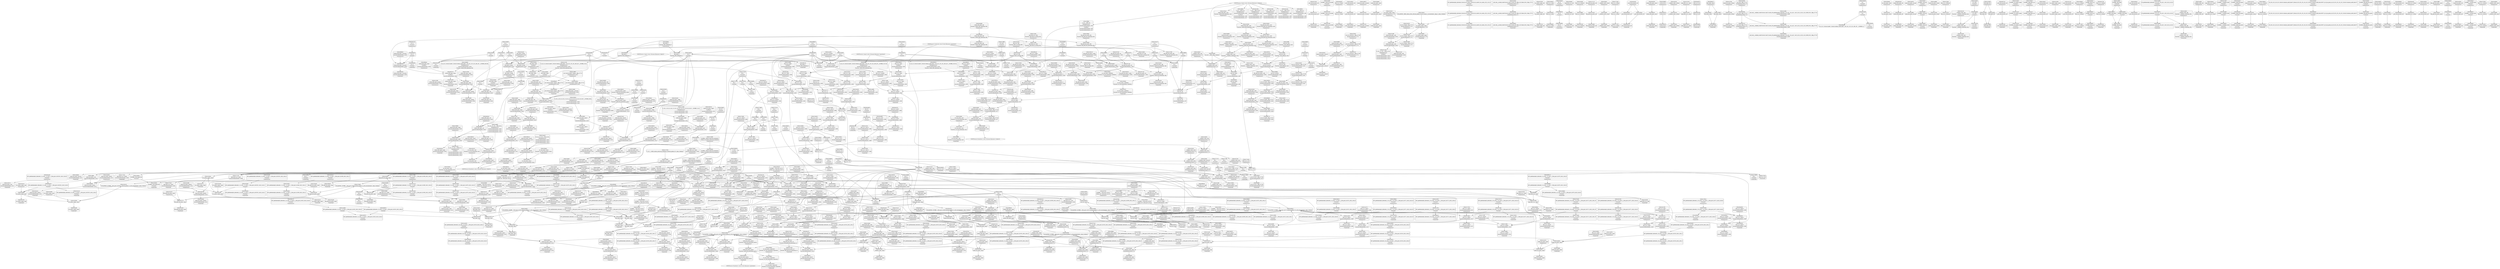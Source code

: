 digraph {
	CE0x515b800 [shape=record,shape=Mrecord,label="{CE0x515b800|i32_3|*Constant*}"]
	CE0x5152c50 [shape=record,shape=Mrecord,label="{CE0x5152c50|i64*_getelementptr_inbounds_(_5_x_i64_,_5_x_i64_*___llvm_gcov_ctr270,_i64_0,_i64_4)|*Constant*}"]
	CE0x5184550 [shape=record,shape=Mrecord,label="{CE0x5184550|file_path_has_perm:_u|security/selinux/hooks.c,1658|*SummSink*}"]
	CE0x50ed0f0 [shape=record,shape=Mrecord,label="{CE0x50ed0f0|file_to_av:_tobool4|security/selinux/hooks.c,1904}"]
	CE0x515d990 [shape=record,shape=Mrecord,label="{CE0x515d990|file_to_av:_conv14|security/selinux/hooks.c,1908|*SummSource*}"]
	CE0x51b7340 [shape=record,shape=Mrecord,label="{CE0x51b7340|_call_void_mcount()_#3|*SummSource*}"]
	CE0x51a6410 [shape=record,shape=Mrecord,label="{CE0x51a6410|i64*_getelementptr_inbounds_(_8_x_i64_,_8_x_i64_*___llvm_gcov_ctr154,_i64_0,_i64_0)|*Constant*|*SummSink*}"]
	CE0x51e8400 [shape=record,shape=Mrecord,label="{CE0x51e8400|inode_has_perm:_lnot.ext|security/selinux/hooks.c,1611|*SummSource*}"]
	CE0x5183c70 [shape=record,shape=Mrecord,label="{CE0x5183c70|inode_has_perm:_tmp8|security/selinux/hooks.c,1611}"]
	CE0x5162900 [shape=record,shape=Mrecord,label="{CE0x5162900|avc_policy_seqno:_tmp1|*SummSource*}"]
	CE0x511af00 [shape=record,shape=Mrecord,label="{CE0x511af00|open_file_to_av:_file|Function::open_file_to_av&Arg::file::}"]
	CE0x51e7920 [shape=record,shape=Mrecord,label="{CE0x51e7920|GLOBAL:_creds_are_invalid|*Constant*}"]
	CE0x51ff360 [shape=record,shape=Mrecord,label="{CE0x51ff360|cred_sid:_sid|security/selinux/hooks.c,197|*SummSource*}"]
	CE0x518d670 [shape=record,shape=Mrecord,label="{CE0x518d670|file_to_av:_tobool17|security/selinux/hooks.c,1910|*SummSource*}"]
	CE0x50eab40 [shape=record,shape=Mrecord,label="{CE0x50eab40|file_to_av:_if.end|*SummSource*}"]
	CE0x50ebe10 [shape=record,shape=Mrecord,label="{CE0x50ebe10|i64*_getelementptr_inbounds_(_15_x_i64_,_15_x_i64_*___llvm_gcov_ctr171,_i64_0,_i64_9)|*Constant*|*SummSink*}"]
	CE0x51b3700 [shape=record,shape=Mrecord,label="{CE0x51b3700|inode_has_perm:_i_flags|security/selinux/hooks.c,1611|*SummSink*}"]
	CE0x518c1b0 [shape=record,shape=Mrecord,label="{CE0x518c1b0|inode_has_perm:_adp|Function::inode_has_perm&Arg::adp::|*SummSink*}"]
	CE0x517d220 [shape=record,shape=Mrecord,label="{CE0x517d220|i64*_getelementptr_inbounds_(_15_x_i64_,_15_x_i64_*___llvm_gcov_ctr171,_i64_0,_i64_14)|*Constant*|*SummSink*}"]
	CE0x51ede60 [shape=record,shape=Mrecord,label="{CE0x51ede60|inode_has_perm:_tmp10|security/selinux/hooks.c,1611}"]
	CE0x5190d00 [shape=record,shape=Mrecord,label="{CE0x5190d00|file_to_av:_tmp5|security/selinux/hooks.c,1902|*SummSink*}"]
	CE0x51f9730 [shape=record,shape=Mrecord,label="{CE0x51f9730|inode_has_perm:_tmp13|security/selinux/hooks.c,1614}"]
	CE0x51f8ab0 [shape=record,shape=Mrecord,label="{CE0x51f8ab0|avc_has_perm:_tclass|Function::avc_has_perm&Arg::tclass::|*SummSource*}"]
	CE0x515d6c0 [shape=record,shape=Mrecord,label="{CE0x515d6c0|file_to_av:_or13|security/selinux/hooks.c,1908|*SummSink*}"]
	CE0x5185910 [shape=record,shape=Mrecord,label="{CE0x5185910|file_path_has_perm:_tmp4|security/selinux/hooks.c,1658|*SummSource*}"]
	CE0x5182a60 [shape=record,shape=Mrecord,label="{CE0x5182a60|file_path_has_perm:_tmp2|*SummSource*}"]
	CE0x5183040 [shape=record,shape=Mrecord,label="{CE0x5183040|i64*_getelementptr_inbounds_(_8_x_i64_,_8_x_i64_*___llvm_gcov_ctr154,_i64_0,_i64_5)|*Constant*|*SummSink*}"]
	CE0x51a5260 [shape=record,shape=Mrecord,label="{CE0x51a5260|file_to_av:_tobool|security/selinux/hooks.c,1902|*SummSource*}"]
	CE0x51e6900 [shape=record,shape=Mrecord,label="{CE0x51e6900|_call_void_mcount()_#3}"]
	CE0x51b7d10 [shape=record,shape=Mrecord,label="{CE0x51b7d10|inode_has_perm:_do.body}"]
	CE0x50ec070 [shape=record,shape=Mrecord,label="{CE0x50ec070|file_to_av:_conv9|security/selinux/hooks.c,1906|*SummSource*}"]
	CE0x51e7a00 [shape=record,shape=Mrecord,label="{CE0x51e7a00|__validate_creds:_tmp1}"]
	CE0x5147b20 [shape=record,shape=Mrecord,label="{CE0x5147b20|file_path_has_perm:_av|Function::file_path_has_perm&Arg::av::}"]
	CE0x51a4300 [shape=record,shape=Mrecord,label="{CE0x51a4300|file_to_av:_f_mode2|security/selinux/hooks.c,1904|*SummSource*}"]
	CE0x51595a0 [shape=record,shape=Mrecord,label="{CE0x51595a0|selinux_file_open:_cred|Function::selinux_file_open&Arg::cred::|*SummSource*}"]
	CE0x515f960 [shape=record,shape=Mrecord,label="{CE0x515f960|open_file_to_av:_conv|security/selinux/hooks.c,1929|*SummSource*}"]
	CE0x51486e0 [shape=record,shape=Mrecord,label="{CE0x51486e0|i64*_getelementptr_inbounds_(_15_x_i64_,_15_x_i64_*___llvm_gcov_ctr171,_i64_0,_i64_10)|*Constant*|*SummSource*}"]
	CE0x5182ad0 [shape=record,shape=Mrecord,label="{CE0x5182ad0|file_path_has_perm:_tmp2|*SummSink*}"]
	CE0x518a900 [shape=record,shape=Mrecord,label="{CE0x518a900|inode_has_perm:_entry}"]
	CE0x514fd50 [shape=record,shape=Mrecord,label="{CE0x514fd50|avc_policy_seqno:_tmp4|security/selinux/avc.c,779}"]
	CE0x51b9360 [shape=record,shape=Mrecord,label="{CE0x51b9360|i64*_getelementptr_inbounds_(_5_x_i64_,_5_x_i64_*___llvm_gcov_ctr155,_i64_0,_i64_0)|*Constant*}"]
	CE0x51b2fd0 [shape=record,shape=Mrecord,label="{CE0x51b2fd0|_call_void___invalid_creds(%struct.cred*_%cred,_i8*_%file,_i32_%line)_#10,_!dbg_!27721|include/linux/cred.h,174}"]
	CE0x515bbf0 [shape=record,shape=Mrecord,label="{CE0x515bbf0|i64_0|*Constant*}"]
	CE0x51a22d0 [shape=record,shape=Mrecord,label="{CE0x51a22d0|file_to_av:_conv1|security/selinux/hooks.c,1903}"]
	CE0x51e9960 [shape=record,shape=Mrecord,label="{CE0x51e9960|__validate_creds:_cred|Function::__validate_creds&Arg::cred::}"]
	CE0x51fb520 [shape=record,shape=Mrecord,label="{CE0x51fb520|_ret_i32_%tmp6,_!dbg_!27716|security/selinux/hooks.c,197|*SummSink*}"]
	CE0x5162da0 [shape=record,shape=Mrecord,label="{CE0x5162da0|i64*_getelementptr_inbounds_(_2_x_i64_,_2_x_i64_*___llvm_gcov_ctr25231,_i64_0,_i64_1)|*Constant*}"]
	CE0x516c930 [shape=record,shape=Mrecord,label="{CE0x516c930|file_to_av:_conv1|security/selinux/hooks.c,1903|*SummSource*}"]
	CE0x51494f0 [shape=record,shape=Mrecord,label="{CE0x51494f0|open_file_to_av:_or|security/selinux/hooks.c,1929|*SummSink*}"]
	CE0x51e67f0 [shape=record,shape=Mrecord,label="{CE0x51e67f0|__validate_creds:_tmp1|*SummSink*}"]
	CE0x50f0270 [shape=record,shape=Mrecord,label="{CE0x50f0270|file_to_av:_f_flags|security/selinux/hooks.c,1905|*SummSink*}"]
	CE0x50db520 [shape=record,shape=Mrecord,label="{CE0x50db520|open_file_to_av:_tmp5|security/selinux/hooks.c,1928|*SummSource*}"]
	CE0x50e2980 [shape=record,shape=Mrecord,label="{CE0x50e2980|selinux_file_open:_tmp1}"]
	CE0x50d8fe0 [shape=record,shape=Mrecord,label="{CE0x50d8fe0|i64*_getelementptr_inbounds_(_5_x_i64_,_5_x_i64_*___llvm_gcov_ctr270,_i64_0,_i64_0)|*Constant*}"]
	CE0x5168430 [shape=record,shape=Mrecord,label="{CE0x5168430|file_path_has_perm:_tmp1|*SummSink*}"]
	CE0x5160710 [shape=record,shape=Mrecord,label="{CE0x5160710|file_inode:_tmp2|*SummSource*}"]
	CE0x51a6f10 [shape=record,shape=Mrecord,label="{CE0x51a6f10|inode_has_perm:_tmp2|*SummSource*}"]
	CE0x5160e20 [shape=record,shape=Mrecord,label="{CE0x5160e20|file_inode:_tmp3|*SummSink*}"]
	CE0x5152980 [shape=record,shape=Mrecord,label="{CE0x5152980|_ret_i32_%tmp4,_!dbg_!27711|security/selinux/avc.c,779|*SummSink*}"]
	CE0x5167b50 [shape=record,shape=Mrecord,label="{CE0x5167b50|avc_policy_seqno:_bb|*SummSource*}"]
	CE0x516bdb0 [shape=record,shape=Mrecord,label="{CE0x516bdb0|file_to_av:_entry|*SummSink*}"]
	CE0x51b63f0 [shape=record,shape=Mrecord,label="{CE0x51b63f0|__validate_creds:_tmp|*SummSource*}"]
	CE0x5167cc0 [shape=record,shape=Mrecord,label="{CE0x5167cc0|avc_policy_seqno:_bb|*SummSink*}"]
	CE0x51b26f0 [shape=record,shape=Mrecord,label="{CE0x51b26f0|inode_has_perm:_tobool2|security/selinux/hooks.c,1611|*SummSource*}"]
	CE0x5185b10 [shape=record,shape=Mrecord,label="{CE0x5185b10|i64_16|*Constant*}"]
	CE0x51fc960 [shape=record,shape=Mrecord,label="{CE0x51fc960|i32_512|*Constant*|*SummSource*}"]
	CE0x5172d50 [shape=record,shape=Mrecord,label="{CE0x5172d50|open_file_to_av:_tmp3|security/selinux/hooks.c,1928|*SummSource*}"]
	CE0x515ece0 [shape=record,shape=Mrecord,label="{CE0x515ece0|open_file_to_av:_tmp7|security/selinux/hooks.c,1929|*SummSource*}"]
	CE0x5133040 [shape=record,shape=Mrecord,label="{CE0x5133040|file_path_has_perm:_type|security/selinux/hooks.c,1657|*SummSource*}"]
	CE0x5164b80 [shape=record,shape=Mrecord,label="{CE0x5164b80|file_path_has_perm:_call|security/selinux/hooks.c,1659|*SummSource*}"]
	CE0x5148790 [shape=record,shape=Mrecord,label="{CE0x5148790|i64*_getelementptr_inbounds_(_15_x_i64_,_15_x_i64_*___llvm_gcov_ctr171,_i64_0,_i64_10)|*Constant*|*SummSink*}"]
	CE0x51640e0 [shape=record,shape=Mrecord,label="{CE0x51640e0|avc_policy_seqno:_tmp}"]
	CE0x51faf80 [shape=record,shape=Mrecord,label="{CE0x51faf80|cred_sid:_cred|Function::cred_sid&Arg::cred::}"]
	CE0x51ffa60 [shape=record,shape=Mrecord,label="{CE0x51ffa60|4:_i32,_:_CRE_8,12_|*MultipleSource*|security/selinux/hooks.c,196|*LoadInst*|security/selinux/hooks.c,196|security/selinux/hooks.c,197}"]
	CE0x51746d0 [shape=record,shape=Mrecord,label="{CE0x51746d0|file_to_av:_tmp12|security/selinux/hooks.c,1904}"]
	CE0x5166e90 [shape=record,shape=Mrecord,label="{CE0x5166e90|open_file_to_av:_bb|*SummSource*}"]
	CE0x50e94c0 [shape=record,shape=Mrecord,label="{CE0x50e94c0|selinux_file_open:_sid|security/selinux/hooks.c,3433|*SummSource*}"]
	CE0x5177c70 [shape=record,shape=Mrecord,label="{CE0x5177c70|i64_7|*Constant*|*SummSource*}"]
	CE0x5182800 [shape=record,shape=Mrecord,label="{CE0x5182800|i64*_getelementptr_inbounds_(_2_x_i64_,_2_x_i64_*___llvm_gcov_ctr168,_i64_0,_i64_1)|*Constant*|*SummSink*}"]
	CE0x518c3f0 [shape=record,shape=Mrecord,label="{CE0x518c3f0|_ret_i32_%retval.0,_!dbg_!27739|security/selinux/hooks.c,1618}"]
	CE0x5173610 [shape=record,shape=Mrecord,label="{CE0x5173610|file_to_av:_tmp|*SummSink*}"]
	CE0x5177ff0 [shape=record,shape=Mrecord,label="{CE0x5177ff0|i64_6|*Constant*|*SummSource*}"]
	CE0x518f7e0 [shape=record,shape=Mrecord,label="{CE0x518f7e0|cred_sid:_security|security/selinux/hooks.c,196|*SummSource*}"]
	CE0x5178c30 [shape=record,shape=Mrecord,label="{CE0x5178c30|file_to_av:_tmp17|security/selinux/hooks.c,1905|*SummSource*}"]
	CE0x5169060 [shape=record,shape=Mrecord,label="{CE0x5169060|GLOBAL:_selinux_policycap_openperm|Global_var:selinux_policycap_openperm}"]
	CE0x516fb90 [shape=record,shape=Mrecord,label="{CE0x516fb90|file_path_has_perm:_tmp|*SummSink*}"]
	CE0x50ee810 [shape=record,shape=Mrecord,label="{CE0x50ee810|file_to_av:_tmp27|security/selinux/hooks.c,1910|*SummSink*}"]
	CE0x5152ad0 [shape=record,shape=Mrecord,label="{CE0x5152ad0|open_file_to_av:_conv1|security/selinux/hooks.c,1929|*SummSource*}"]
	CE0x51ff150 [shape=record,shape=Mrecord,label="{CE0x51ff150|cred_sid:_tmp5|security/selinux/hooks.c,196|*SummSink*}"]
	CE0x514feb0 [shape=record,shape=Mrecord,label="{CE0x514feb0|open_file_to_av:_bb|*SummSink*}"]
	CE0x511b9d0 [shape=record,shape=Mrecord,label="{CE0x511b9d0|selinux_file_open:_i_security|security/selinux/hooks.c,3425|*SummSource*}"]
	CE0x51f2b60 [shape=record,shape=Mrecord,label="{CE0x51f2b60|__validate_creds:_tobool|include/linux/cred.h,173}"]
	CE0x50f78b0 [shape=record,shape=Mrecord,label="{CE0x50f78b0|i64*_getelementptr_inbounds_(_2_x_i64_,_2_x_i64_*___llvm_gcov_ctr269,_i64_0,_i64_1)|*Constant*|*SummSource*}"]
	CE0x516c0f0 [shape=record,shape=Mrecord,label="{CE0x516c0f0|file_to_av:_if.end16|*SummSource*}"]
	CE0x51f2530 [shape=record,shape=Mrecord,label="{CE0x51f2530|i64_2|*Constant*}"]
	CE0x514fce0 [shape=record,shape=Mrecord,label="{CE0x514fce0|i32*_getelementptr_inbounds_(%struct.avc_cache,_%struct.avc_cache*_avc_cache,_i32_0,_i32_4)|*Constant*|*SummSource*}"]
	CE0x51f7a10 [shape=record,shape=Mrecord,label="{CE0x51f7a10|_ret_i32_%retval.0,_!dbg_!27728|security/selinux/avc.c,775|*SummSink*}"]
	CE0x51b6310 [shape=record,shape=Mrecord,label="{CE0x51b6310|__validate_creds:_tmp}"]
	CE0x518db90 [shape=record,shape=Mrecord,label="{CE0x518db90|i64_12|*Constant*|*SummSource*}"]
	CE0x51e4c10 [shape=record,shape=Mrecord,label="{CE0x51e4c10|inode_has_perm:_tmp}"]
	CE0x515bff0 [shape=record,shape=Mrecord,label="{CE0x515bff0|GLOBAL:___llvm_gcov_ctr270|Global_var:__llvm_gcov_ctr270|*SummSource*}"]
	CE0x5173a00 [shape=record,shape=Mrecord,label="{CE0x5173a00|i64_4|*Constant*|*SummSink*}"]
	CE0x51e6020 [shape=record,shape=Mrecord,label="{CE0x51e6020|cred_sid:_tmp1}"]
	CE0x51b5a50 [shape=record,shape=Mrecord,label="{CE0x51b5a50|i64*_getelementptr_inbounds_(_8_x_i64_,_8_x_i64_*___llvm_gcov_ctr154,_i64_0,_i64_1)|*Constant*|*SummSource*}"]
	CE0x481bfd0 [shape=record,shape=Mrecord,label="{CE0x481bfd0|i32_0|*Constant*}"]
	CE0x51524f0 [shape=record,shape=Mrecord,label="{CE0x51524f0|selinux_file_open:_pseqno|security/selinux/hooks.c,3434|*SummSource*}"]
	CE0x51fd3b0 [shape=record,shape=Mrecord,label="{CE0x51fd3b0|__validate_creds:_tmp4|include/linux/cred.h,173|*SummSink*}"]
	CE0x51b9bf0 [shape=record,shape=Mrecord,label="{CE0x51b9bf0|inode_has_perm:_and|security/selinux/hooks.c,1611|*SummSource*}"]
	CE0x51b3620 [shape=record,shape=Mrecord,label="{CE0x51b3620|i32_4|*Constant*|*SummSink*}"]
	CE0x518ada0 [shape=record,shape=Mrecord,label="{CE0x518ada0|inode_has_perm:_entry|*SummSink*}"]
	CE0x5131620 [shape=record,shape=Mrecord,label="{CE0x5131620|file_path_has_perm:_bb}"]
	CE0x51e5a50 [shape=record,shape=Mrecord,label="{CE0x51e5a50|i1_true|*Constant*}"]
	CE0x51f5c80 [shape=record,shape=Mrecord,label="{CE0x51f5c80|__validate_creds:_if.end|*SummSink*}"]
	CE0x5106b30 [shape=record,shape=Mrecord,label="{CE0x5106b30|_ret_%struct.inode*_%tmp4,_!dbg_!27713|include/linux/fs.h,1916|*SummSink*}"]
	CE0x51a4880 [shape=record,shape=Mrecord,label="{CE0x51a4880|file_to_av:_tmp9|*LoadInst*|security/selinux/hooks.c,1904|*SummSource*}"]
	CE0x51715a0 [shape=record,shape=Mrecord,label="{CE0x51715a0|file_to_av:_if.then}"]
	CE0x51eeb10 [shape=record,shape=Mrecord,label="{CE0x51eeb10|inode_has_perm:_tmp11|security/selinux/hooks.c,1612}"]
	CE0x51f32e0 [shape=record,shape=Mrecord,label="{CE0x51f32e0|__validate_creds:_tmp2|include/linux/cred.h,173|*SummSink*}"]
	CE0x50f1160 [shape=record,shape=Mrecord,label="{CE0x50f1160|file_to_av:_tmp1}"]
	CE0x51493b0 [shape=record,shape=Mrecord,label="{CE0x51493b0|file_to_av:_av.2}"]
	CE0x50f30b0 [shape=record,shape=Mrecord,label="{CE0x50f30b0|selinux_file_open:_tmp1|*SummSource*}"]
	CE0x50db2b0 [shape=record,shape=Mrecord,label="{CE0x50db2b0|selinux_file_open:_file|Function::selinux_file_open&Arg::file::}"]
	CE0x5148800 [shape=record,shape=Mrecord,label="{CE0x5148800|file_to_av:_tmp23|security/selinux/hooks.c,1909|*SummSink*}"]
	CE0x51f6be0 [shape=record,shape=Mrecord,label="{CE0x51f6be0|inode_has_perm:_tmp12|security/selinux/hooks.c,1612}"]
	CE0x50e5360 [shape=record,shape=Mrecord,label="{CE0x50e5360|_call_void_mcount()_#3}"]
	CE0x5176830 [shape=record,shape=Mrecord,label="{CE0x5176830|file_to_av:_tmp23|security/selinux/hooks.c,1909|*SummSource*}"]
	CE0x5209140 [shape=record,shape=Mrecord,label="{CE0x5209140|inode_has_perm:_call4|security/selinux/hooks.c,1617|*SummSink*}"]
	CE0x50ee520 [shape=record,shape=Mrecord,label="{CE0x50ee520|file_to_av:_tmp27|security/selinux/hooks.c,1910}"]
	CE0x50f5010 [shape=record,shape=Mrecord,label="{CE0x50f5010|8:_i8,_32:_%struct.inode*,_%struct.selinux_audit_data*,_128:_i32,_132:_i32,_456:_i8*,_:_SCMRE_128,132_|*MultipleSource*|security/selinux/hooks.c,3424|Function::selinux_file_open&Arg::file::}"]
	CE0x5173c80 [shape=record,shape=Mrecord,label="{CE0x5173c80|i64_5|*Constant*|*SummSink*}"]
	CE0x518e0c0 [shape=record,shape=Mrecord,label="{CE0x518e0c0|file_to_av:_tmp25|security/selinux/hooks.c,1910|*SummSource*}"]
	CE0x517c7b0 [shape=record,shape=Mrecord,label="{CE0x517c7b0|file_to_av:_tmp31|security/selinux/hooks.c,1917|*SummSource*}"]
	CE0x50f8c50 [shape=record,shape=Mrecord,label="{CE0x50f8c50|selinux_file_open:_entry}"]
	CE0x51b59e0 [shape=record,shape=Mrecord,label="{CE0x51b59e0|i64*_getelementptr_inbounds_(_8_x_i64_,_8_x_i64_*___llvm_gcov_ctr154,_i64_0,_i64_1)|*Constant*}"]
	CE0x51f2010 [shape=record,shape=Mrecord,label="{CE0x51f2010|__validate_creds:_conv|include/linux/cred.h,173}"]
	CE0x5200a70 [shape=record,shape=Mrecord,label="{CE0x5200a70|cred_sid:_bb|*SummSink*}"]
	CE0x50daf80 [shape=record,shape=Mrecord,label="{CE0x50daf80|GLOBAL:___llvm_gcov_ctr270|Global_var:__llvm_gcov_ctr270|*SummSink*}"]
	CE0x5201300 [shape=record,shape=Mrecord,label="{CE0x5201300|4:_i32,_:_CRE_16,20_|*MultipleSource*|security/selinux/hooks.c,196|*LoadInst*|security/selinux/hooks.c,196|security/selinux/hooks.c,197}"]
	CE0x51f4230 [shape=record,shape=Mrecord,label="{CE0x51f4230|__validate_creds:_if.then|*SummSource*}"]
	CE0x515a8e0 [shape=record,shape=Mrecord,label="{CE0x515a8e0|selinux_file_open:_call2|security/selinux/hooks.c,3443|*SummSource*}"]
	CE0x51f7e50 [shape=record,shape=Mrecord,label="{CE0x51f7e50|i64*_getelementptr_inbounds_(_8_x_i64_,_8_x_i64_*___llvm_gcov_ctr154,_i64_0,_i64_7)|*Constant*}"]
	CE0x5165150 [shape=record,shape=Mrecord,label="{CE0x5165150|file_path_has_perm:_call|security/selinux/hooks.c,1659|*SummSink*}"]
	CE0x515b1d0 [shape=record,shape=Mrecord,label="{CE0x515b1d0|selinux_file_open:_call3|security/selinux/hooks.c,3443|*SummSource*}"]
	CE0x50f1370 [shape=record,shape=Mrecord,label="{CE0x50f1370|file_to_av:_tmp1|*SummSource*}"]
	CE0x5150790 [shape=record,shape=Mrecord,label="{CE0x5150790|open_file_to_av:_entry|*SummSource*}"]
	CE0x5171cc0 [shape=record,shape=Mrecord,label="{CE0x5171cc0|i64_2|*Constant*}"]
	CE0x51a3e30 [shape=record,shape=Mrecord,label="{CE0x51a3e30|file_to_av:_av.0|*SummSource*}"]
	CE0x50f8ee0 [shape=record,shape=Mrecord,label="{CE0x50f8ee0|selinux_file_open:_tmp4|*LoadInst*|security/selinux/hooks.c,3424|*SummSource*}"]
	CE0x5151350 [shape=record,shape=Mrecord,label="{CE0x5151350|8:_i32,_12:_i32,_:_CME_8,12_|*MultipleSource*|*LoadInst*|security/selinux/hooks.c,3424|security/selinux/hooks.c,3433|security/selinux/hooks.c,3424}"]
	CE0x5208620 [shape=record,shape=Mrecord,label="{CE0x5208620|inode_has_perm:_sclass|security/selinux/hooks.c,1617|*SummSource*}"]
	CE0x5160a90 [shape=record,shape=Mrecord,label="{CE0x5160a90|i32_0|*Constant*}"]
	CE0x5185120 [shape=record,shape=Mrecord,label="{CE0x5185120|file_path_has_perm:_f_path|security/selinux/hooks.c,1658|*SummSource*}"]
	CE0x51b7270 [shape=record,shape=Mrecord,label="{CE0x51b7270|_call_void_mcount()_#3}"]
	CE0x51f1890 [shape=record,shape=Mrecord,label="{CE0x51f1890|__validate_creds:_lnot1|include/linux/cred.h,173}"]
	CE0x518ee20 [shape=record,shape=Mrecord,label="{CE0x518ee20|file_to_av:_tmp2|*LoadInst*|security/selinux/hooks.c,1902|*SummSource*}"]
	CE0x52016c0 [shape=record,shape=Mrecord,label="{CE0x52016c0|cred_sid:_tmp6|security/selinux/hooks.c,197}"]
	CE0x51b5de0 [shape=record,shape=Mrecord,label="{CE0x51b5de0|cred_sid:_tmp3|*SummSource*}"]
	CE0x518ef30 [shape=record,shape=Mrecord,label="{CE0x518ef30|file_to_av:_tmp2|*LoadInst*|security/selinux/hooks.c,1902|*SummSink*}"]
	CE0x5177930 [shape=record,shape=Mrecord,label="{CE0x5177930|file_to_av:_tobool7|security/selinux/hooks.c,1905|*SummSink*}"]
	CE0x51f7bc0 [shape=record,shape=Mrecord,label="{CE0x51f7bc0|i64*_getelementptr_inbounds_(_8_x_i64_,_8_x_i64_*___llvm_gcov_ctr154,_i64_0,_i64_7)|*Constant*|*SummSink*}"]
	CE0x50ea870 [shape=record,shape=Mrecord,label="{CE0x50ea870|file_to_av:_bb|*SummSource*}"]
	CE0x51b7c20 [shape=record,shape=Mrecord,label="{CE0x51b7c20|inode_has_perm:_do.body|*SummSink*}"]
	CE0x5174360 [shape=record,shape=Mrecord,label="{CE0x5174360|file_to_av:_tmp11|security/selinux/hooks.c,1904|*SummSource*}"]
	CE0x50ea980 [shape=record,shape=Mrecord,label="{CE0x50ea980|file_to_av:_bb|*SummSink*}"]
	CE0x50fdc90 [shape=record,shape=Mrecord,label="{CE0x50fdc90|file_inode:_entry|*SummSink*}"]
	CE0x51e7500 [shape=record,shape=Mrecord,label="{CE0x51e7500|inode_has_perm:_if.then|*SummSource*}"]
	CE0x51a4f80 [shape=record,shape=Mrecord,label="{CE0x51a4f80|file_to_av:_and|security/selinux/hooks.c,1902|*SummSink*}"]
	CE0x51b9b80 [shape=record,shape=Mrecord,label="{CE0x51b9b80|inode_has_perm:_and|security/selinux/hooks.c,1611}"]
	CE0x515c5b0 [shape=record,shape=Mrecord,label="{CE0x515c5b0|i64*_getelementptr_inbounds_(_5_x_i64_,_5_x_i64_*___llvm_gcov_ctr270,_i64_0,_i64_3)|*Constant*}"]
	CE0x51a6f80 [shape=record,shape=Mrecord,label="{CE0x51a6f80|inode_has_perm:_tmp2|*SummSink*}"]
	CE0x5169590 [shape=record,shape=Mrecord,label="{CE0x5169590|file_to_av:_tmp|*SummSource*}"]
	CE0x518fcf0 [shape=record,shape=Mrecord,label="{CE0x518fcf0|file_to_av:_tmp3|security/selinux/hooks.c,1902|*SummSource*}"]
	CE0x5162790 [shape=record,shape=Mrecord,label="{CE0x5162790|avc_policy_seqno:_tmp|*SummSink*}"]
	CE0x5207890 [shape=record,shape=Mrecord,label="{CE0x5207890|i32_3|*Constant*}"]
	CE0x5176a90 [shape=record,shape=Mrecord,label="{CE0x5176a90|file_to_av:_conv12|security/selinux/hooks.c,1908|*SummSource*}"]
	CE0x5159490 [shape=record,shape=Mrecord,label="{CE0x5159490|selinux_file_open:_cred|Function::selinux_file_open&Arg::cred::}"]
	CE0x51f9360 [shape=record,shape=Mrecord,label="{CE0x51f9360|avc_has_perm:_auditdata|Function::avc_has_perm&Arg::auditdata::}"]
	CE0x516a300 [shape=record,shape=Mrecord,label="{CE0x516a300|file_to_av:_file|Function::file_to_av&Arg::file::|*SummSource*}"]
	CE0x5177b40 [shape=record,shape=Mrecord,label="{CE0x5177b40|i64_7|*Constant*}"]
	CE0x50f1080 [shape=record,shape=Mrecord,label="{CE0x50f1080|i32_0|*Constant*}"]
	CE0x50ef860 [shape=record,shape=Mrecord,label="{CE0x50ef860|file_to_av:_tmp13|security/selinux/hooks.c,1904|*SummSink*}"]
	CE0x50e5460 [shape=record,shape=Mrecord,label="{CE0x50e5460|_call_void_mcount()_#3|*SummSource*}"]
	CE0x51e7fa0 [shape=record,shape=Mrecord,label="{CE0x51e7fa0|cred_sid:_tmp3|*SummSink*}"]
	CE0x51e6be0 [shape=record,shape=Mrecord,label="{CE0x51e6be0|_call_void___validate_creds(%struct.cred*_%cred,_i8*_getelementptr_inbounds_(_25_x_i8_,_25_x_i8_*_.str3,_i32_0,_i32_0),_i32_1609)_#10,_!dbg_!27719|security/selinux/hooks.c,1609|*SummSink*}"]
	CE0x5190bd0 [shape=record,shape=Mrecord,label="{CE0x5190bd0|file_to_av:_tmp5|security/selinux/hooks.c,1902|*SummSource*}"]
	CE0x514fdc0 [shape=record,shape=Mrecord,label="{CE0x514fdc0|i32*_getelementptr_inbounds_(%struct.avc_cache,_%struct.avc_cache*_avc_cache,_i32_0,_i32_4)|*Constant*|*SummSink*}"]
	CE0x515fe10 [shape=record,shape=Mrecord,label="{CE0x515fe10|file_inode:_tmp1|*SummSource*}"]
	CE0x51842b0 [shape=record,shape=Mrecord,label="{CE0x51842b0|i8_1|*Constant*|*SummSource*}"]
	CE0x5208cb0 [shape=record,shape=Mrecord,label="{CE0x5208cb0|avc_has_perm:_entry|*SummSource*}"]
	CE0x51f7f50 [shape=record,shape=Mrecord,label="{CE0x51f7f50|i64*_getelementptr_inbounds_(_8_x_i64_,_8_x_i64_*___llvm_gcov_ctr154,_i64_0,_i64_7)|*Constant*|*SummSource*}"]
	CE0x50f8650 [shape=record,shape=Mrecord,label="{CE0x50f8650|i32_0|*Constant*|*SummSource*}"]
	CE0x5178360 [shape=record,shape=Mrecord,label="{CE0x5178360|file_to_av:_tmp15|security/selinux/hooks.c,1905|*SummSink*}"]
	CE0x51b0850 [shape=record,shape=Mrecord,label="{CE0x51b0850|GLOBAL:_llvm.expect.i64|*Constant*|*SummSink*}"]
	CE0x51f6350 [shape=record,shape=Mrecord,label="{CE0x51f6350|inode_has_perm:_retval.0|*SummSink*}"]
	CE0x51fc2a0 [shape=record,shape=Mrecord,label="{CE0x51fc2a0|avc_has_perm:_entry}"]
	CE0x51ffe40 [shape=record,shape=Mrecord,label="{CE0x51ffe40|__validate_creds:_tmp8|include/linux/cred.h,175}"]
	CE0x51eb610 [shape=record,shape=Mrecord,label="{CE0x51eb610|i64*_getelementptr_inbounds_(_2_x_i64_,_2_x_i64_*___llvm_gcov_ctr131,_i64_0,_i64_0)|*Constant*|*SummSource*}"]
	CE0x51638c0 [shape=record,shape=Mrecord,label="{CE0x51638c0|avc_policy_seqno:_tmp3}"]
	CE0x52010d0 [shape=record,shape=Mrecord,label="{CE0x52010d0|4:_i32,_:_CRE_12,16_|*MultipleSource*|security/selinux/hooks.c,196|*LoadInst*|security/selinux/hooks.c,196|security/selinux/hooks.c,197}"]
	CE0x51e7d40 [shape=record,shape=Mrecord,label="{CE0x51e7d40|__validate_creds:_cred|Function::__validate_creds&Arg::cred::|*SummSink*}"]
	CE0x51afcf0 [shape=record,shape=Mrecord,label="{CE0x51afcf0|inode_has_perm:_lnot1|security/selinux/hooks.c,1611|*SummSink*}"]
	CE0x51f26a0 [shape=record,shape=Mrecord,label="{CE0x51f26a0|__validate_creds:_expval|include/linux/cred.h,173|*SummSink*}"]
	CE0x51a3690 [shape=record,shape=Mrecord,label="{CE0x51a3690|file_to_av:_tmp13|security/selinux/hooks.c,1904}"]
	CE0x50db190 [shape=record,shape=Mrecord,label="{CE0x50db190|selinux_file_open:_f_security|security/selinux/hooks.c,3424}"]
	CE0x515fc00 [shape=record,shape=Mrecord,label="{CE0x515fc00|file_inode:_tmp1}"]
	CE0x50d62f0 [shape=record,shape=Mrecord,label="{CE0x50d62f0|selinux_file_open:_bb|*SummSink*}"]
	CE0x51626e0 [shape=record,shape=Mrecord,label="{CE0x51626e0|file_inode:_tmp4|*LoadInst*|include/linux/fs.h,1916|*SummSink*}"]
	CE0x51f3030 [shape=record,shape=Mrecord,label="{CE0x51f3030|GLOBAL:___llvm_gcov_ctr155|Global_var:__llvm_gcov_ctr155}"]
	CE0x51a9070 [shape=record,shape=Mrecord,label="{CE0x51a9070|inode_has_perm:_do.end|*SummSource*}"]
	CE0x50e5570 [shape=record,shape=Mrecord,label="{CE0x50e5570|_call_void_mcount()_#3|*SummSink*}"]
	CE0x51fa250 [shape=record,shape=Mrecord,label="{CE0x51fa250|i32_10|*Constant*}"]
	CE0x51545c0 [shape=record,shape=Mrecord,label="{CE0x51545c0|file_inode:_tmp}"]
	CE0x51fc4a0 [shape=record,shape=Mrecord,label="{CE0x51fc4a0|avc_has_perm:_entry|*SummSink*}"]
	CE0x518c040 [shape=record,shape=Mrecord,label="{CE0x518c040|inode_has_perm:_adp|Function::inode_has_perm&Arg::adp::|*SummSource*}"]
	CE0x5152cc0 [shape=record,shape=Mrecord,label="{CE0x5152cc0|open_file_to_av:_av.0|*SummSource*}"]
	CE0x50dbae0 [shape=record,shape=Mrecord,label="{CE0x50dbae0|8:_i8,_32:_%struct.inode*,_%struct.selinux_audit_data*,_128:_i32,_132:_i32,_456:_i8*,_:_SCMRE_0,1_}"]
	CE0x5161400 [shape=record,shape=Mrecord,label="{CE0x5161400|i64*_getelementptr_inbounds_(_2_x_i64_,_2_x_i64_*___llvm_gcov_ctr168,_i64_0,_i64_0)|*Constant*|*SummSink*}"]
	CE0x51f68e0 [shape=record,shape=Mrecord,label="{CE0x51f68e0|inode_has_perm:_tmp12|security/selinux/hooks.c,1612|*SummSink*}"]
	CE0x51fa9c0 [shape=record,shape=Mrecord,label="{CE0x51fa9c0|GLOBAL:_cred_sid|*Constant*|*SummSource*}"]
	CE0x514a8f0 [shape=record,shape=Mrecord,label="{CE0x514a8f0|28:_i32,_32:_i16,_:_CRE_28,32_|*MultipleSource*|security/selinux/hooks.c,3425|security/selinux/hooks.c,3425|security/selinux/hooks.c,3433}"]
	CE0x5176e30 [shape=record,shape=Mrecord,label="{CE0x5176e30|i32_1024|*Constant*}"]
	CE0x51fd240 [shape=record,shape=Mrecord,label="{CE0x51fd240|__validate_creds:_tmp4|include/linux/cred.h,173|*SummSource*}"]
	CE0x5184800 [shape=record,shape=Mrecord,label="{CE0x5184800|file_path_has_perm:_u|security/selinux/hooks.c,1658|*SummSource*}"]
	CE0x50e9ac0 [shape=record,shape=Mrecord,label="{CE0x50e9ac0|selinux_file_open:_tmp8|security/selinux/hooks.c,3433|*SummSink*}"]
	CE0x51a4d60 [shape=record,shape=Mrecord,label="{CE0x51a4d60|file_to_av:_and|security/selinux/hooks.c,1902|*SummSource*}"]
	CE0x51a8db0 [shape=record,shape=Mrecord,label="{CE0x51a8db0|inode_has_perm:_if.end|*SummSource*}"]
	CE0x5162890 [shape=record,shape=Mrecord,label="{CE0x5162890|avc_policy_seqno:_tmp1}"]
	CE0x51b85c0 [shape=record,shape=Mrecord,label="{CE0x51b85c0|inode_has_perm:_tobool|security/selinux/hooks.c,1611|*SummSource*}"]
	CE0x51f21b0 [shape=record,shape=Mrecord,label="{CE0x51f21b0|__validate_creds:_conv|include/linux/cred.h,173|*SummSource*}"]
	CE0x5190050 [shape=record,shape=Mrecord,label="{CE0x5190050|GLOBAL:___llvm_gcov_ctr171|Global_var:__llvm_gcov_ctr171}"]
	CE0x5177490 [shape=record,shape=Mrecord,label="{CE0x5177490|file_to_av:_and6|security/selinux/hooks.c,1905|*SummSink*}"]
	CE0x5106bf0 [shape=record,shape=Mrecord,label="{CE0x5106bf0|i32_10|*Constant*|*SummSink*}"]
	CE0x51e4910 [shape=record,shape=Mrecord,label="{CE0x51e4910|__validate_creds:_tmp1|*SummSource*}"]
	CE0x511d780 [shape=record,shape=Mrecord,label="{CE0x511d780|selinux_file_open:_tmp5|security/selinux/hooks.c,3424|*SummSource*}"]
	CE0x51a39d0 [shape=record,shape=Mrecord,label="{CE0x51a39d0|i64*_getelementptr_inbounds_(_8_x_i64_,_8_x_i64_*___llvm_gcov_ctr154,_i64_0,_i64_2)|*Constant*}"]
	CE0x52002a0 [shape=record,shape=Mrecord,label="{CE0x52002a0|__validate_creds:_tmp9|include/linux/cred.h,175|*SummSink*}"]
	CE0x50dbb50 [shape=record,shape=Mrecord,label="{CE0x50dbb50|selinux_file_open:_f_security|security/selinux/hooks.c,3424|*SummSource*}"]
	CE0x517bd90 [shape=record,shape=Mrecord,label="{CE0x517bd90|file_to_av:_tmp30|security/selinux/hooks.c,1914|*SummSink*}"]
	CE0x51f1bf0 [shape=record,shape=Mrecord,label="{CE0x51f1bf0|__validate_creds:_lnot.ext|include/linux/cred.h,173|*SummSource*}"]
	CE0x51b7fb0 [shape=record,shape=Mrecord,label="{CE0x51b7fb0|i64*_getelementptr_inbounds_(_5_x_i64_,_5_x_i64_*___llvm_gcov_ctr155,_i64_0,_i64_3)|*Constant*|*SummSource*}"]
	CE0x51f61b0 [shape=record,shape=Mrecord,label="{CE0x51f61b0|inode_has_perm:_retval.0|*SummSource*}"]
	CE0x5184e00 [shape=record,shape=Mrecord,label="{CE0x5184e00|file_path_has_perm:_path|security/selinux/hooks.c,1658}"]
	CE0x50ecc80 [shape=record,shape=Mrecord,label="{CE0x50ecc80|file_to_av:_and3|security/selinux/hooks.c,1904}"]
	CE0x516ba30 [shape=record,shape=Mrecord,label="{CE0x516ba30|i32_7|*Constant*|*SummSink*}"]
	CE0x50f1690 [shape=record,shape=Mrecord,label="{CE0x50f1690|selinux_file_open:_tmp3|*SummSource*}"]
	CE0x50e4a10 [shape=record,shape=Mrecord,label="{CE0x50e4a10|selinux_file_open:_tmp|*SummSource*}"]
	CE0x518f8b0 [shape=record,shape=Mrecord,label="{CE0x518f8b0|cred_sid:_security|security/selinux/hooks.c,196|*SummSink*}"]
	CE0x5131fe0 [shape=record,shape=Mrecord,label="{CE0x5131fe0|file_to_av:_if.then18|*SummSource*}"]
	CE0x51ffeb0 [shape=record,shape=Mrecord,label="{CE0x51ffeb0|__validate_creds:_tmp8|include/linux/cred.h,175|*SummSource*}"]
	CE0x51feae0 [shape=record,shape=Mrecord,label="{CE0x51feae0|cred_sid:_tmp5|security/selinux/hooks.c,196}"]
	CE0x50e5210 [shape=record,shape=Mrecord,label="{CE0x50e5210|i64*_getelementptr_inbounds_(_2_x_i64_,_2_x_i64_*___llvm_gcov_ctr269,_i64_0,_i64_0)|*Constant*|*SummSource*}"]
	CE0x51e4f70 [shape=record,shape=Mrecord,label="{CE0x51e4f70|i32_22|*Constant*}"]
	CE0x51f0d50 [shape=record,shape=Mrecord,label="{CE0x51f0d50|_call_void___invalid_creds(%struct.cred*_%cred,_i8*_%file,_i32_%line)_#10,_!dbg_!27721|include/linux/cred.h,174|*SummSink*}"]
	CE0x5184cd0 [shape=record,shape=Mrecord,label="{CE0x5184cd0|file_path_has_perm:_f_path|security/selinux/hooks.c,1658}"]
	CE0x50ef1f0 [shape=record,shape=Mrecord,label="{CE0x50ef1f0|i64*_getelementptr_inbounds_(_15_x_i64_,_15_x_i64_*___llvm_gcov_ctr171,_i64_0,_i64_13)|*Constant*}"]
	CE0x51a6ea0 [shape=record,shape=Mrecord,label="{CE0x51a6ea0|inode_has_perm:_tmp2}"]
	CE0x51ea100 [shape=record,shape=Mrecord,label="{CE0x51ea100|i32_1609|*Constant*|*SummSink*}"]
	CE0x5171750 [shape=record,shape=Mrecord,label="{CE0x5171750|file_to_av:_if.then|*SummSink*}"]
	CE0x51ea280 [shape=record,shape=Mrecord,label="{CE0x51ea280|__validate_creds:_line|Function::__validate_creds&Arg::line::|*SummSink*}"]
	CE0x5177800 [shape=record,shape=Mrecord,label="{CE0x5177800|file_to_av:_tobool7|security/selinux/hooks.c,1905|*SummSource*}"]
	CE0x5177680 [shape=record,shape=Mrecord,label="{CE0x5177680|file_to_av:_tobool7|security/selinux/hooks.c,1905}"]
	CE0x51721a0 [shape=record,shape=Mrecord,label="{CE0x51721a0|i64_2|*Constant*|*SummSource*}"]
	CE0x51e4620 [shape=record,shape=Mrecord,label="{CE0x51e4620|i32_1609|*Constant*|*SummSource*}"]
	CE0x51eeb80 [shape=record,shape=Mrecord,label="{CE0x51eeb80|inode_has_perm:_tmp11|security/selinux/hooks.c,1612|*SummSource*}"]
	CE0x51f8850 [shape=record,shape=Mrecord,label="{CE0x51f8850|inode_has_perm:_tmp20|security/selinux/hooks.c,1618|*SummSource*}"]
	CE0x5183250 [shape=record,shape=Mrecord,label="{CE0x5183250|inode_has_perm:_tmp7|security/selinux/hooks.c,1611|*SummSource*}"]
	CE0x5173c10 [shape=record,shape=Mrecord,label="{CE0x5173c10|i64_5|*Constant*|*SummSource*}"]
	CE0x5190440 [shape=record,shape=Mrecord,label="{CE0x5190440|i64_0|*Constant*}"]
	CE0x51b5500 [shape=record,shape=Mrecord,label="{CE0x51b5500|__validate_creds:_tmp5|include/linux/cred.h,173|*SummSink*}"]
	CE0x51b5d70 [shape=record,shape=Mrecord,label="{CE0x51b5d70|cred_sid:_tmp3}"]
	CE0x5170540 [shape=record,shape=Mrecord,label="{CE0x5170540|GLOBAL:_selinux_policycap_openperm|Global_var:selinux_policycap_openperm|*SummSink*}"]
	CE0x51317c0 [shape=record,shape=Mrecord,label="{CE0x51317c0|file_path_has_perm:_bb|*SummSource*}"]
	CE0x51b8bb0 [shape=record,shape=Mrecord,label="{CE0x51b8bb0|i64*_getelementptr_inbounds_(_2_x_i64_,_2_x_i64_*___llvm_gcov_ctr131,_i64_0,_i64_1)|*Constant*|*SummSource*}"]
	CE0x5153390 [shape=record,shape=Mrecord,label="{CE0x5153390|file_inode:_bb}"]
	CE0x5190550 [shape=record,shape=Mrecord,label="{CE0x5190550|file_to_av:_tmp4|security/selinux/hooks.c,1902}"]
	CE0x50f7310 [shape=record,shape=Mrecord,label="{CE0x50f7310|_call_void_mcount()_#3|*SummSource*}"]
	CE0x511d930 [shape=record,shape=Mrecord,label="{CE0x511d930|selinux_file_open:_call|security/selinux/hooks.c,3425|*SummSource*}"]
	CE0x515ce90 [shape=record,shape=Mrecord,label="{CE0x515ce90|i64_262144|*Constant*}"]
	CE0x5147160 [shape=record,shape=Mrecord,label="{CE0x5147160|selinux_file_open:_tmp6|security/selinux/hooks.c,3425|*SummSink*}"]
	CE0x50f0dd0 [shape=record,shape=Mrecord,label="{CE0x50f0dd0|COLLAPSED:_GCMRE___llvm_gcov_ctr270_internal_global_5_x_i64_zeroinitializer:_elem_0:default:}"]
	CE0x51ccc70 [shape=record,shape=Mrecord,label="{CE0x51ccc70|file_to_av:_tmp21|security/selinux/hooks.c,1908|*SummSource*}"]
	CE0x50ed270 [shape=record,shape=Mrecord,label="{CE0x50ed270|file_to_av:_tobool4|security/selinux/hooks.c,1904|*SummSource*}"]
	CE0x51f8200 [shape=record,shape=Mrecord,label="{CE0x51f8200|inode_has_perm:_tmp19|security/selinux/hooks.c,1618|*SummSink*}"]
	CE0x51913b0 [shape=record,shape=Mrecord,label="{CE0x51913b0|i64*_getelementptr_inbounds_(_15_x_i64_,_15_x_i64_*___llvm_gcov_ctr171,_i64_0,_i64_3)|*Constant*}"]
	CE0x51b4130 [shape=record,shape=Mrecord,label="{CE0x51b4130|__validate_creds:_line|Function::__validate_creds&Arg::line::|*SummSource*}"]
	CE0x51fd6f0 [shape=record,shape=Mrecord,label="{CE0x51fd6f0|i64*_getelementptr_inbounds_(_5_x_i64_,_5_x_i64_*___llvm_gcov_ctr155,_i64_0,_i64_4)|*Constant*|*SummSink*}"]
	CE0x50d9110 [shape=record,shape=Mrecord,label="{CE0x50d9110|i64*_getelementptr_inbounds_(_5_x_i64_,_5_x_i64_*___llvm_gcov_ctr270,_i64_0,_i64_0)|*Constant*|*SummSource*}"]
	CE0x51731e0 [shape=record,shape=Mrecord,label="{CE0x51731e0|open_file_to_av:_tmp3|security/selinux/hooks.c,1928|*SummSink*}"]
	CE0x51e85d0 [shape=record,shape=Mrecord,label="{CE0x51e85d0|inode_has_perm:_conv|security/selinux/hooks.c,1611|*SummSource*}"]
	CE0x5151bf0 [shape=record,shape=Mrecord,label="{CE0x5151bf0|selinux_file_open:_call1|security/selinux/hooks.c,3434}"]
	CE0x51ef9c0 [shape=record,shape=Mrecord,label="{CE0x51ef9c0|inode_has_perm:_lnot|security/selinux/hooks.c,1611|*SummSink*}"]
	CE0x51e5790 [shape=record,shape=Mrecord,label="{CE0x51e5790|GLOBAL:_creds_are_invalid|*Constant*|*SummSink*}"]
	CE0x50f10f0 [shape=record,shape=Mrecord,label="{CE0x50f10f0|i64_1|*Constant*}"]
	CE0x51e7990 [shape=record,shape=Mrecord,label="{CE0x51e7990|i64_1|*Constant*}"]
	CE0x518a4b0 [shape=record,shape=Mrecord,label="{CE0x518a4b0|file_path_has_perm:_call1|security/selinux/hooks.c,1659}"]
	CE0x51f2af0 [shape=record,shape=Mrecord,label="{CE0x51f2af0|__validate_creds:_tmp2|include/linux/cred.h,173|*SummSource*}"]
	CE0x516ff40 [shape=record,shape=Mrecord,label="{CE0x516ff40|_ret_i32_%av.3,_!dbg_!27739|security/selinux/hooks.c,1917|*SummSink*}"]
	CE0x516d9f0 [shape=record,shape=Mrecord,label="{CE0x516d9f0|file_to_av:_tmp2|*LoadInst*|security/selinux/hooks.c,1902}"]
	CE0x511c9d0 [shape=record,shape=Mrecord,label="{CE0x511c9d0|0:_i32,_4:_i32,_8:_i16,_12:_i32,_16:_i32,_20:_i32,_24:_i32,_56:_i8*,_:_SCMRE_12,16_|*MultipleSource*|security/selinux/hooks.c,3425|security/selinux/hooks.c,3425}"]
	CE0x518d9a0 [shape=record,shape=Mrecord,label="{CE0x518d9a0|file_to_av:_tmp29|security/selinux/hooks.c,1914|*SummSource*}"]
	CE0x51fd110 [shape=record,shape=Mrecord,label="{CE0x51fd110|__validate_creds:_tmp4|include/linux/cred.h,173}"]
	CE0x515d810 [shape=record,shape=Mrecord,label="{CE0x515d810|file_to_av:_conv14|security/selinux/hooks.c,1908}"]
	CE0x516cfa0 [shape=record,shape=Mrecord,label="{CE0x516cfa0|file_path_has_perm:_tmp1}"]
	CE0x50ec4e0 [shape=record,shape=Mrecord,label="{CE0x50ec4e0|i64_512|*Constant*}"]
	CE0x50f1730 [shape=record,shape=Mrecord,label="{CE0x50f1730|selinux_file_open:_tmp3|*SummSink*}"]
	CE0x50f0090 [shape=record,shape=Mrecord,label="{CE0x50f0090|i64*_getelementptr_inbounds_(_15_x_i64_,_15_x_i64_*___llvm_gcov_ctr171,_i64_0,_i64_8)|*Constant*|*SummSink*}"]
	CE0x51767c0 [shape=record,shape=Mrecord,label="{CE0x51767c0|file_to_av:_tmp22|security/selinux/hooks.c,1908|*SummSource*}"]
	CE0x517d290 [shape=record,shape=Mrecord,label="{CE0x517d290|file_to_av:_tmp31|security/selinux/hooks.c,1917|*SummSink*}"]
	CE0x51522b0 [shape=record,shape=Mrecord,label="{CE0x51522b0|GLOBAL:_avc_policy_seqno|*Constant*|*SummSource*}"]
	CE0x50edf70 [shape=record,shape=Mrecord,label="{CE0x50edf70|file_to_av:_tmp26|security/selinux/hooks.c,1910}"]
	CE0x51e9a70 [shape=record,shape=Mrecord,label="{CE0x51e9a70|__validate_creds:_cred|Function::__validate_creds&Arg::cred::|*SummSource*}"]
	CE0x5147cb0 [shape=record,shape=Mrecord,label="{CE0x5147cb0|file_path_has_perm:_av|Function::file_path_has_perm&Arg::av::|*SummSource*}"]
	CE0x51f4090 [shape=record,shape=Mrecord,label="{CE0x51f4090|i64*_getelementptr_inbounds_(_5_x_i64_,_5_x_i64_*___llvm_gcov_ctr155,_i64_0,_i64_0)|*Constant*|*SummSink*}"]
	CE0x51f9b20 [shape=record,shape=Mrecord,label="{CE0x51f9b20|inode_has_perm:_tmp14|security/selinux/hooks.c,1614|*SummSink*}"]
	CE0x5148b90 [shape=record,shape=Mrecord,label="{CE0x5148b90|file_to_av:_tmp24|security/selinux/hooks.c,1909}"]
	CE0x51b7730 [shape=record,shape=Mrecord,label="{CE0x51b7730|cred_sid:_tmp2}"]
	CE0x518bce0 [shape=record,shape=Mrecord,label="{CE0x518bce0|inode_has_perm:_perms|Function::inode_has_perm&Arg::perms::|*SummSink*}"]
	CE0x51f94b0 [shape=record,shape=Mrecord,label="{CE0x51f94b0|avc_has_perm:_auditdata|Function::avc_has_perm&Arg::auditdata::|*SummSource*}"]
	CE0x50efd50 [shape=record,shape=Mrecord,label="{CE0x50efd50|i32_6|*Constant*|*SummSource*}"]
	CE0x518abb0 [shape=record,shape=Mrecord,label="{CE0x518abb0|inode_has_perm:_entry|*SummSource*}"]
	CE0x51f4ad0 [shape=record,shape=Mrecord,label="{CE0x51f4ad0|__validate_creds:_tmp7|include/linux/cred.h,174}"]
	CE0x50ec1e0 [shape=record,shape=Mrecord,label="{CE0x50ec1e0|file_to_av:_conv9|security/selinux/hooks.c,1906|*SummSink*}"]
	CE0x5149340 [shape=record,shape=Mrecord,label="{CE0x5149340|file_to_av:_tobool17|security/selinux/hooks.c,1910|*SummSink*}"]
	CE0x51b4710 [shape=record,shape=Mrecord,label="{CE0x51b4710|_ret_void,_!dbg_!27722|include/linux/cred.h,175|*SummSink*}"]
	CE0x5191530 [shape=record,shape=Mrecord,label="{CE0x5191530|i64*_getelementptr_inbounds_(_15_x_i64_,_15_x_i64_*___llvm_gcov_ctr171,_i64_0,_i64_3)|*Constant*|*SummSource*}"]
	CE0x51b2500 [shape=record,shape=Mrecord,label="{CE0x51b2500|i64_3|*Constant*|*SummSink*}"]
	CE0x50e4c30 [shape=record,shape=Mrecord,label="{CE0x50e4c30|COLLAPSED:_GCMRE___llvm_gcov_ctr269_internal_global_2_x_i64_zeroinitializer:_elem_0:default:}"]
	CE0x5150620 [shape=record,shape=Mrecord,label="{CE0x5150620|GLOBAL:_open_file_to_av|*Constant*|*SummSource*}"]
	CE0x50e8170 [shape=record,shape=Mrecord,label="{CE0x50e8170|i64*_getelementptr_inbounds_(_2_x_i64_,_2_x_i64_*___llvm_gcov_ctr162,_i64_0,_i64_0)|*Constant*|*SummSource*}"]
	CE0x51f3830 [shape=record,shape=Mrecord,label="{CE0x51f3830|GLOBAL:___llvm_gcov_ctr155|Global_var:__llvm_gcov_ctr155|*SummSink*}"]
	CE0x51f86e0 [shape=record,shape=Mrecord,label="{CE0x51f86e0|inode_has_perm:_tmp20|security/selinux/hooks.c,1618}"]
	CE0x5167540 [shape=record,shape=Mrecord,label="{CE0x5167540|open_file_to_av:_call|security/selinux/hooks.c,1926}"]
	CE0x51b09c0 [shape=record,shape=Mrecord,label="{CE0x51b09c0|GLOBAL:_llvm.expect.i64|*Constant*|*SummSource*}"]
	CE0x50e8070 [shape=record,shape=Mrecord,label="{CE0x50e8070|i64*_getelementptr_inbounds_(_2_x_i64_,_2_x_i64_*___llvm_gcov_ctr162,_i64_0,_i64_0)|*Constant*}"]
	CE0x5172c50 [shape=record,shape=Mrecord,label="{CE0x5172c50|i64*_getelementptr_inbounds_(_5_x_i64_,_5_x_i64_*___llvm_gcov_ctr270,_i64_0,_i64_3)|*Constant*|*SummSink*}"]
	CE0x51efc30 [shape=record,shape=Mrecord,label="{CE0x51efc30|avc_has_perm:_requested|Function::avc_has_perm&Arg::requested::|*SummSink*}"]
	CE0x5171640 [shape=record,shape=Mrecord,label="{CE0x5171640|file_to_av:_if.then|*SummSource*}"]
	CE0x5167130 [shape=record,shape=Mrecord,label="{CE0x5167130|file_path_has_perm:_ad|security/selinux/hooks.c, 1655|*SummSink*}"]
	CE0x51b8810 [shape=record,shape=Mrecord,label="{CE0x51b8810|i1_true|*Constant*|*SummSource*}"]
	CE0x51785c0 [shape=record,shape=Mrecord,label="{CE0x51785c0|file_to_av:_tmp16|security/selinux/hooks.c,1905}"]
	CE0x51a2650 [shape=record,shape=Mrecord,label="{CE0x51a2650|file_to_av:_av.0}"]
	CE0x514f5d0 [shape=record,shape=Mrecord,label="{CE0x514f5d0|_call_void_mcount()_#3|*SummSink*}"]
	CE0x51b6190 [shape=record,shape=Mrecord,label="{CE0x51b6190|inode_has_perm:_tmp4|security/selinux/hooks.c,1609}"]
	CE0x51ee100 [shape=record,shape=Mrecord,label="{CE0x51ee100|inode_has_perm:_tmp10|security/selinux/hooks.c,1611|*SummSink*}"]
	CE0x5184f70 [shape=record,shape=Mrecord,label="{CE0x5184f70|file_path_has_perm:_path|security/selinux/hooks.c,1658|*SummSource*}"]
	CE0x51b7810 [shape=record,shape=Mrecord,label="{CE0x51b7810|cred_sid:_tmp2|*SummSink*}"]
	CE0x514f4c0 [shape=record,shape=Mrecord,label="{CE0x514f4c0|_call_void_mcount()_#3|*SummSource*}"]
	CE0x51f43a0 [shape=record,shape=Mrecord,label="{CE0x51f43a0|__validate_creds:_if.then|*SummSink*}"]
	CE0x5152480 [shape=record,shape=Mrecord,label="{CE0x5152480|avc_policy_seqno:_entry|*SummSink*}"]
	CE0x51a26c0 [shape=record,shape=Mrecord,label="{CE0x51a26c0|file_to_av:_conv1|security/selinux/hooks.c,1903|*SummSink*}"]
	CE0x5189e90 [shape=record,shape=Mrecord,label="{CE0x5189e90|file_inode:_entry}"]
	CE0x516d410 [shape=record,shape=Mrecord,label="{CE0x516d410|i32_7|*Constant*|*SummSource*}"]
	CE0x518de90 [shape=record,shape=Mrecord,label="{CE0x518de90|i64_11|*Constant*|*SummSource*}"]
	CE0x51b8b40 [shape=record,shape=Mrecord,label="{CE0x51b8b40|i64*_getelementptr_inbounds_(_2_x_i64_,_2_x_i64_*___llvm_gcov_ctr131,_i64_0,_i64_1)|*Constant*}"]
	CE0x51633a0 [shape=record,shape=Mrecord,label="{CE0x51633a0|avc_policy_seqno:_tmp2|*SummSource*}"]
	CE0x5171950 [shape=record,shape=Mrecord,label="{CE0x5171950|open_file_to_av:_tmp2|security/selinux/hooks.c,1928|*SummSink*}"]
	CE0x5132c00 [shape=record,shape=Mrecord,label="{CE0x5132c00|_call_void_mcount()_#3|*SummSink*}"]
	CE0x51ea430 [shape=record,shape=Mrecord,label="{CE0x51ea430|i64*_getelementptr_inbounds_(_5_x_i64_,_5_x_i64_*___llvm_gcov_ctr155,_i64_0,_i64_3)|*Constant*|*SummSink*}"]
	CE0x51ae7d0 [shape=record,shape=Mrecord,label="{CE0x51ae7d0|file_inode:_tmp}"]
	CE0x50eaad0 [shape=record,shape=Mrecord,label="{CE0x50eaad0|file_to_av:_if.end}"]
	CE0x51b4590 [shape=record,shape=Mrecord,label="{CE0x51b4590|_ret_void,_!dbg_!27722|include/linux/cred.h,175|*SummSource*}"]
	CE0x515cb00 [shape=record,shape=Mrecord,label="{CE0x515cb00|open_file_to_av:_conv|security/selinux/hooks.c,1929|*SummSink*}"]
	CE0x51e5d20 [shape=record,shape=Mrecord,label="{CE0x51e5d20|inode_has_perm:_tmp5|security/selinux/hooks.c,1609}"]
	CE0x51f90b0 [shape=record,shape=Mrecord,label="{CE0x51f90b0|avc_has_perm:_requested|Function::avc_has_perm&Arg::requested::|*SummSource*}"]
	CE0x51e78b0 [shape=record,shape=Mrecord,label="{CE0x51e78b0|__validate_creds:_tmp|*SummSink*}"]
	CE0x50ef600 [shape=record,shape=Mrecord,label="{CE0x50ef600|__validate_creds:_tmp7|include/linux/cred.h,174|*SummSink*}"]
	CE0x51a5770 [shape=record,shape=Mrecord,label="{CE0x51a5770|file_inode:_tmp1}"]
	CE0x51ff9d0 [shape=record,shape=Mrecord,label="{CE0x51ff9d0|4:_i32,_:_CRE_4,8_|*MultipleSource*|security/selinux/hooks.c,196|*LoadInst*|security/selinux/hooks.c,196|security/selinux/hooks.c,197}"]
	CE0x518cf80 [shape=record,shape=Mrecord,label="{CE0x518cf80|file_to_av:_tmp22|security/selinux/hooks.c,1908}"]
	CE0x5168e90 [shape=record,shape=Mrecord,label="{CE0x5168e90|file_to_av:_if.then5|*SummSource*}"]
	CE0x5169b20 [shape=record,shape=Mrecord,label="{CE0x5169b20|GLOBAL:_file_to_av|*Constant*}"]
	CE0x52008f0 [shape=record,shape=Mrecord,label="{CE0x52008f0|cred_sid:_bb|*SummSource*}"]
	CE0x517bd20 [shape=record,shape=Mrecord,label="{CE0x517bd20|file_to_av:_tmp29|security/selinux/hooks.c,1914|*SummSink*}"]
	CE0x515aea0 [shape=record,shape=Mrecord,label="{CE0x515aea0|_ret_i32_%av.0,_!dbg_!27720|security/selinux/hooks.c,1931|*SummSink*}"]
	CE0x518fe00 [shape=record,shape=Mrecord,label="{CE0x518fe00|file_to_av:_tmp3|security/selinux/hooks.c,1902|*SummSink*}"]
	CE0x51511b0 [shape=record,shape=Mrecord,label="{CE0x51511b0|8:_i32,_12:_i32,_:_CME_12,16_|*MultipleSource*|*LoadInst*|security/selinux/hooks.c,3424|security/selinux/hooks.c,3433|security/selinux/hooks.c,3424}"]
	CE0x50f87b0 [shape=record,shape=Mrecord,label="{CE0x50f87b0|i64*_getelementptr_inbounds_(_2_x_i64_,_2_x_i64_*___llvm_gcov_ctr269,_i64_0,_i64_0)|*Constant*|*SummSink*}"]
	CE0x5177f80 [shape=record,shape=Mrecord,label="{CE0x5177f80|i64_6|*Constant*}"]
	CE0x5163980 [shape=record,shape=Mrecord,label="{CE0x5163980|avc_policy_seqno:_tmp3|*SummSource*}"]
	CE0x51aff30 [shape=record,shape=Mrecord,label="{CE0x51aff30|inode_has_perm:_conv|security/selinux/hooks.c,1611}"]
	CE0x511da30 [shape=record,shape=Mrecord,label="{CE0x511da30|selinux_file_open:_call|security/selinux/hooks.c,3425|*SummSink*}"]
	CE0x5185230 [shape=record,shape=Mrecord,label="{CE0x5185230|file_path_has_perm:_f_path|security/selinux/hooks.c,1658|*SummSink*}"]
	CE0x51faff0 [shape=record,shape=Mrecord,label="{CE0x51faff0|cred_sid:_cred|Function::cred_sid&Arg::cred::|*SummSource*}"]
	CE0x50e7710 [shape=record,shape=Mrecord,label="{CE0x50e7710|file_to_av:_if.then8}"]
	CE0x51fee10 [shape=record,shape=Mrecord,label="{CE0x51fee10|cred_sid:_tmp5|security/selinux/hooks.c,196|*SummSource*}"]
	CE0x511db30 [shape=record,shape=Mrecord,label="{CE0x511db30|GLOBAL:_file_inode|*Constant*|*SummSource*}"]
	CE0x51f97a0 [shape=record,shape=Mrecord,label="{CE0x51f97a0|inode_has_perm:_tmp13|security/selinux/hooks.c,1614|*SummSource*}"]
	CE0x51e3300 [shape=record,shape=Mrecord,label="{CE0x51e3300|inode_has_perm:_do.end|*SummSink*}"]
	CE0x51901d0 [shape=record,shape=Mrecord,label="{CE0x51901d0|GLOBAL:___llvm_gcov_ctr171|Global_var:__llvm_gcov_ctr171|*SummSource*}"]
	CE0x515dc70 [shape=record,shape=Mrecord,label="{CE0x515dc70|file_to_av:_av.1}"]
	CE0x51a3d30 [shape=record,shape=Mrecord,label="{CE0x51a3d30|inode_has_perm:_tmp3|*SummSink*}"]
	CE0x51fab30 [shape=record,shape=Mrecord,label="{CE0x51fab30|GLOBAL:_cred_sid|*Constant*|*SummSink*}"]
	CE0x50e7b20 [shape=record,shape=Mrecord,label="{CE0x50e7b20|_call_void_mcount()_#3|*SummSink*}"]
	CE0x5132f30 [shape=record,shape=Mrecord,label="{CE0x5132f30|file_path_has_perm:_type|security/selinux/hooks.c,1657}"]
	CE0x5147e60 [shape=record,shape=Mrecord,label="{CE0x5147e60|file_path_has_perm:_av|Function::file_path_has_perm&Arg::av::|*SummSink*}"]
	CE0x51671a0 [shape=record,shape=Mrecord,label="{CE0x51671a0|file_path_has_perm:_ad|security/selinux/hooks.c, 1655}"]
	CE0x517d170 [shape=record,shape=Mrecord,label="{CE0x517d170|i64*_getelementptr_inbounds_(_15_x_i64_,_15_x_i64_*___llvm_gcov_ctr171,_i64_0,_i64_14)|*Constant*|*SummSource*}"]
	CE0x51f9df0 [shape=record,shape=Mrecord,label="{CE0x51f9df0|inode_has_perm:_tmp14|security/selinux/hooks.c,1614}"]
	CE0x518f6b0 [shape=record,shape=Mrecord,label="{CE0x518f6b0|i32_1|*Constant*}"]
	CE0x51f0580 [shape=record,shape=Mrecord,label="{CE0x51f0580|avc_has_perm:_tclass|Function::avc_has_perm&Arg::tclass::}"]
	CE0x50ed780 [shape=record,shape=Mrecord,label="{CE0x50ed780|__validate_creds:_tmp6|include/linux/cred.h,174}"]
	CE0x51ea9b0 [shape=record,shape=Mrecord,label="{CE0x51ea9b0|i8*_getelementptr_inbounds_(_25_x_i8_,_25_x_i8_*_.str3,_i32_0,_i32_0)|*Constant*|*SummSource*}"]
	CE0x515f060 [shape=record,shape=Mrecord,label="{CE0x515f060|open_file_to_av:_tmp8|security/selinux/hooks.c,1929|*SummSink*}"]
	CE0x63010a0 [shape=record,shape=Mrecord,label="{CE0x63010a0|_call_void_mcount()_#3}"]
	CE0x515ec70 [shape=record,shape=Mrecord,label="{CE0x515ec70|open_file_to_av:_tmp7|security/selinux/hooks.c,1929}"]
	CE0x516d6f0 [shape=record,shape=Mrecord,label="{CE0x516d6f0|file_to_av:_f_mode|security/selinux/hooks.c,1902|*SummSink*}"]
	CE0x516bd20 [shape=record,shape=Mrecord,label="{CE0x516bd20|file_to_av:_entry|*SummSource*}"]
	CE0x50f85e0 [shape=record,shape=Mrecord,label="{CE0x50f85e0|selinux_file_open:_tmp2|*SummSource*}"]
	CE0x5170e70 [shape=record,shape=Mrecord,label="{CE0x5170e70|file_path_has_perm:_tmp|*SummSource*}"]
	CE0x514ff20 [shape=record,shape=Mrecord,label="{CE0x514ff20|avc_policy_seqno:_tmp4|security/selinux/avc.c,779|*SummSink*}"]
	CE0x51a4ac0 [shape=record,shape=Mrecord,label="{CE0x51a4ac0|i32_1|*Constant*}"]
	CE0x5177de0 [shape=record,shape=Mrecord,label="{CE0x5177de0|i64_7|*Constant*|*SummSink*}"]
	CE0x51af010 [shape=record,shape=Mrecord,label="{CE0x51af010|__validate_creds:_bb|*SummSink*}"]
	CE0x515d550 [shape=record,shape=Mrecord,label="{CE0x515d550|file_to_av:_or13|security/selinux/hooks.c,1908|*SummSource*}"]
	CE0x51514c0 [shape=record,shape=Mrecord,label="{CE0x51514c0|selinux_file_open:_call1|security/selinux/hooks.c,3434|*SummSink*}"]
	CE0x51eda60 [shape=record,shape=Mrecord,label="{CE0x51eda60|inode_has_perm:_tmp9|security/selinux/hooks.c,1611|*SummSource*}"]
	"CONST[source:1(input),value:2(dynamic)][purpose:{object}]"
	CE0x516dbd0 [shape=record,shape=Mrecord,label="{CE0x516dbd0|open_file_to_av:_if.end}"]
	CE0x5177360 [shape=record,shape=Mrecord,label="{CE0x5177360|file_to_av:_and6|security/selinux/hooks.c,1905}"]
	CE0x5173ba0 [shape=record,shape=Mrecord,label="{CE0x5173ba0|i64_5|*Constant*}"]
	CE0x50fdfd0 [shape=record,shape=Mrecord,label="{CE0x50fdfd0|file_inode:_f|Function::file_inode&Arg::f::|*SummSource*}"]
	CE0x51b50d0 [shape=record,shape=Mrecord,label="{CE0x51b50d0|i64*_getelementptr_inbounds_(_8_x_i64_,_8_x_i64_*___llvm_gcov_ctr154,_i64_0,_i64_2)|*Constant*|*SummSink*}"]
	CE0x51601d0 [shape=record,shape=Mrecord,label="{CE0x51601d0|i64*_getelementptr_inbounds_(_2_x_i64_,_2_x_i64_*___llvm_gcov_ctr162,_i64_0,_i64_1)|*Constant*}"]
	CE0x5170e00 [shape=record,shape=Mrecord,label="{CE0x5170e00|COLLAPSED:_GCMRE___llvm_gcov_ctr168_internal_global_2_x_i64_zeroinitializer:_elem_0:default:}"]
	CE0x51ccff0 [shape=record,shape=Mrecord,label="{CE0x51ccff0|file_to_av:_tmp22|security/selinux/hooks.c,1908|*SummSink*}"]
	CE0x51ae470 [shape=record,shape=Mrecord,label="{CE0x51ae470|i64_1|*Constant*}"]
	CE0x51ccce0 [shape=record,shape=Mrecord,label="{CE0x51ccce0|file_to_av:_tmp21|security/selinux/hooks.c,1908|*SummSink*}"]
	CE0x51f0270 [shape=record,shape=Mrecord,label="{CE0x51f0270|avc_has_perm:_tsid|Function::avc_has_perm&Arg::tsid::|*SummSource*}"]
	CE0x5132e90 [shape=record,shape=Mrecord,label="{CE0x5132e90|i8_1|*Constant*}"]
	CE0x51a7ee0 [shape=record,shape=Mrecord,label="{CE0x51a7ee0|file_inode:_tmp2}"]
	"CONST[source:0(mediator),value:0(static)][purpose:{operation}]"
	CE0x51820c0 [shape=record,shape=Mrecord,label="{CE0x51820c0|open_file_to_av:_or|security/selinux/hooks.c,1929|*SummSource*}"]
	CE0x51e6f10 [shape=record,shape=Mrecord,label="{CE0x51e6f10|GLOBAL:___validate_creds|*Constant*|*SummSink*}"]
	CE0x518b200 [shape=record,shape=Mrecord,label="{CE0x518b200|inode_has_perm:_cred|Function::inode_has_perm&Arg::cred::|*SummSink*}"]
	CE0x517d300 [shape=record,shape=Mrecord,label="{CE0x517d300|file_to_av:_tmp32|security/selinux/hooks.c,1917|*SummSink*}"]
	CE0x51a8e50 [shape=record,shape=Mrecord,label="{CE0x51a8e50|inode_has_perm:_if.end|*SummSink*}"]
	CE0x5147990 [shape=record,shape=Mrecord,label="{CE0x5147990|file_path_has_perm:_file|Function::file_path_has_perm&Arg::file::|*SummSink*}"]
	CE0x5207a00 [shape=record,shape=Mrecord,label="{CE0x5207a00|inode_has_perm:_sid3|security/selinux/hooks.c,1617}"]
	CE0x51b43b0 [shape=record,shape=Mrecord,label="{CE0x51b43b0|_ret_void,_!dbg_!27722|include/linux/cred.h,175}"]
	CE0x51f6d50 [shape=record,shape=Mrecord,label="{CE0x51f6d50|inode_has_perm:_tmp12|security/selinux/hooks.c,1612|*SummSource*}"]
	CE0x518c4d0 [shape=record,shape=Mrecord,label="{CE0x518c4d0|_ret_i32_%retval.0,_!dbg_!27739|security/selinux/hooks.c,1618|*SummSource*}"]
	CE0x51b16d0 [shape=record,shape=Mrecord,label="{CE0x51b16d0|inode_has_perm:_tmp5|security/selinux/hooks.c,1609|*SummSink*}"]
	CE0x5170900 [shape=record,shape=Mrecord,label="{CE0x5170900|open_file_to_av:_tmp2|security/selinux/hooks.c,1928}"]
	CE0x51cc7f0 [shape=record,shape=Mrecord,label="{CE0x51cc7f0|i64*_getelementptr_inbounds_(_15_x_i64_,_15_x_i64_*___llvm_gcov_ctr171,_i64_0,_i64_9)|*Constant*}"]
	CE0x51464d0 [shape=record,shape=Mrecord,label="{CE0x51464d0|selinux_file_open:_tmp6|security/selinux/hooks.c,3425}"]
	CE0x518a3a0 [shape=record,shape=Mrecord,label="{CE0x518a3a0|GLOBAL:_inode_has_perm|*Constant*}"]
	CE0x50e4810 [shape=record,shape=Mrecord,label="{CE0x50e4810|i32_14|*Constant*}"]
	CE0x51b87a0 [shape=record,shape=Mrecord,label="{CE0x51b87a0|inode_has_perm:_lnot|security/selinux/hooks.c,1611}"]
	CE0x51822a0 [shape=record,shape=Mrecord,label="{CE0x51822a0|file_path_has_perm:_tmp2}"]
	CE0x51e3430 [shape=record,shape=Mrecord,label="{CE0x51e3430|inode_has_perm:_return}"]
	CE0x5169d40 [shape=record,shape=Mrecord,label="{CE0x5169d40|i64*_getelementptr_inbounds_(_15_x_i64_,_15_x_i64_*___llvm_gcov_ctr171,_i64_0,_i64_0)|*Constant*}"]
	CE0x51e5070 [shape=record,shape=Mrecord,label="{CE0x51e5070|i32_22|*Constant*|*SummSink*}"]
	CE0x51e6b10 [shape=record,shape=Mrecord,label="{CE0x51e6b10|_call_void_mcount()_#3|*SummSink*}"]
	CE0x516bff0 [shape=record,shape=Mrecord,label="{CE0x516bff0|file_to_av:_if.end16}"]
	CE0x51e3f30 [shape=record,shape=Mrecord,label="{CE0x51e3f30|cred_sid:_tmp1|*SummSource*}"]
	CE0x5151df0 [shape=record,shape=Mrecord,label="{CE0x5151df0|selinux_file_open:_call1|security/selinux/hooks.c,3434|*SummSource*}"]
	CE0x5150c70 [shape=record,shape=Mrecord,label="{CE0x5150c70|i32_2|*Constant*|*SummSink*}"]
	CE0x50eb6e0 [shape=record,shape=Mrecord,label="{CE0x50eb6e0|file_to_av:_tmp20|security/selinux/hooks.c,1906|*SummSink*}"]
	CE0x50ec7d0 [shape=record,shape=Mrecord,label="{CE0x50ec7d0|i64_512|*Constant*|*SummSink*}"]
	CE0x5150100 [shape=record,shape=Mrecord,label="{CE0x5150100|avc_policy_seqno:_tmp4|security/selinux/avc.c,779|*SummSource*}"]
	CE0x51cc390 [shape=record,shape=Mrecord,label="{CE0x51cc390|file_to_av:_conv11|security/selinux/hooks.c,1906}"]
	CE0x517d620 [shape=record,shape=Mrecord,label="{CE0x517d620|file_to_av:_tmp32|security/selinux/hooks.c,1917}"]
	CE0x51e69c0 [shape=record,shape=Mrecord,label="{CE0x51e69c0|_call_void_mcount()_#3|*SummSource*}"]
	CE0x515e980 [shape=record,shape=Mrecord,label="{CE0x515e980|file_path_has_perm:_bb|*SummSink*}"]
	CE0x5160780 [shape=record,shape=Mrecord,label="{CE0x5160780|file_inode:_tmp2|*SummSink*}"]
	CE0x5161930 [shape=record,shape=Mrecord,label="{CE0x5161930|file_path_has_perm:_tmp3|*SummSink*}"]
	CE0x51641c0 [shape=record,shape=Mrecord,label="{CE0x51641c0|avc_policy_seqno:_tmp|*SummSource*}"]
	CE0x518b9f0 [shape=record,shape=Mrecord,label="{CE0x518b9f0|inode_has_perm:_perms|Function::inode_has_perm&Arg::perms::}"]
	CE0x5168230 [shape=record,shape=Mrecord,label="{CE0x5168230|_call_void_mcount()_#3}"]
	CE0x51788b0 [shape=record,shape=Mrecord,label="{CE0x51788b0|file_to_av:_tmp16|security/selinux/hooks.c,1905|*SummSink*}"]
	CE0x50e7a30 [shape=record,shape=Mrecord,label="{CE0x50e7a30|file_to_av:_if.end19}"]
	CE0x50d9c10 [shape=record,shape=Mrecord,label="{CE0x50d9c10|i64_1|*Constant*}"]
	CE0x50d9380 [shape=record,shape=Mrecord,label="{CE0x50d9380|file_to_av:_tmp1|*SummSink*}"]
	CE0x50f0590 [shape=record,shape=Mrecord,label="{CE0x50f0590|file_to_av:_tmp14|*LoadInst*|security/selinux/hooks.c,1905}"]
	CE0x51e7400 [shape=record,shape=Mrecord,label="{CE0x51e7400|inode_has_perm:_if.then}"]
	CE0x51eff90 [shape=record,shape=Mrecord,label="{CE0x51eff90|avc_has_perm:_ssid|Function::avc_has_perm&Arg::ssid::|*SummSink*}"]
	CE0x52094d0 [shape=record,shape=Mrecord,label="{CE0x52094d0|i32_(i32,_i32,_i16,_i32,_%struct.common_audit_data*)*_bitcast_(i32_(i32,_i32,_i16,_i32,_%struct.common_audit_data.495*)*_avc_has_perm_to_i32_(i32,_i32,_i16,_i32,_%struct.common_audit_data*)*)|*Constant*|*SummSource*}"]
	CE0x50e48d0 [shape=record,shape=Mrecord,label="{CE0x50e48d0|selinux_file_open:_file|Function::selinux_file_open&Arg::file::|*SummSource*}"]
	CE0x51fb8a0 [shape=record,shape=Mrecord,label="{CE0x51fb8a0|inode_has_perm:_i_security|security/selinux/hooks.c,1615|*SummSource*}"]
	CE0x51f8320 [shape=record,shape=Mrecord,label="{CE0x51f8320|inode_has_perm:_tmp20|security/selinux/hooks.c,1618|*SummSink*}"]
	CE0x50f1490 [shape=record,shape=Mrecord,label="{CE0x50f1490|i64*_getelementptr_inbounds_(_2_x_i64_,_2_x_i64_*___llvm_gcov_ctr269,_i64_0,_i64_1)|*Constant*|*SummSink*}"]
	CE0x510d410 [shape=record,shape=Mrecord,label="{CE0x510d410|GLOBAL:_file_inode|*Constant*}"]
	CE0x5169520 [shape=record,shape=Mrecord,label="{CE0x5169520|COLLAPSED:_GCMRE___llvm_gcov_ctr171_internal_global_15_x_i64_zeroinitializer:_elem_0:default:}"]
	CE0x51eab00 [shape=record,shape=Mrecord,label="{CE0x51eab00|i8*_getelementptr_inbounds_(_25_x_i8_,_25_x_i8_*_.str3,_i32_0,_i32_0)|*Constant*|*SummSink*}"]
	CE0x515afa0 [shape=record,shape=Mrecord,label="{CE0x515afa0|GLOBAL:_file_path_has_perm|*Constant*}"]
	CE0x50ea540 [shape=record,shape=Mrecord,label="{CE0x50ea540|i64*_getelementptr_inbounds_(_2_x_i64_,_2_x_i64_*___llvm_gcov_ctr25231,_i64_0,_i64_0)|*Constant*|*SummSource*}"]
	CE0x518a680 [shape=record,shape=Mrecord,label="{CE0x518a680|file_path_has_perm:_call1|security/selinux/hooks.c,1659|*SummSource*}"]
	CE0x51b1bd0 [shape=record,shape=Mrecord,label="{CE0x51b1bd0|__validate_creds:_tmp5|include/linux/cred.h,173}"]
	CE0x51f1610 [shape=record,shape=Mrecord,label="{CE0x51f1610|__validate_creds:_lnot|include/linux/cred.h,173}"]
	CE0x51546a0 [shape=record,shape=Mrecord,label="{CE0x51546a0|file_inode:_tmp|*SummSource*}"]
	CE0x51f2cc0 [shape=record,shape=Mrecord,label="{CE0x51f2cc0|__validate_creds:_tobool|include/linux/cred.h,173|*SummSource*}"]
	CE0x515a6f0 [shape=record,shape=Mrecord,label="{CE0x515a6f0|selinux_file_open:_pseqno|security/selinux/hooks.c,3434|*SummSink*}"]
	CE0x515e680 [shape=record,shape=Mrecord,label="{CE0x515e680|open_file_to_av:_tmp10|security/selinux/hooks.c,1931}"]
	CE0x51f1820 [shape=record,shape=Mrecord,label="{CE0x51f1820|GLOBAL:_llvm.expect.i64|*Constant*}"]
	CE0x510bd00 [shape=record,shape=Mrecord,label="{CE0x510bd00|8:_i8,_32:_%struct.inode*,_%struct.selinux_audit_data*,_128:_i32,_132:_i32,_456:_i8*,_:_SCMRE_456,464_|*MultipleSource*|security/selinux/hooks.c,3424|Function::selinux_file_open&Arg::file::}"]
	CE0x515fb20 [shape=record,shape=Mrecord,label="{CE0x515fb20|i64*_getelementptr_inbounds_(_2_x_i64_,_2_x_i64_*___llvm_gcov_ctr162,_i64_0,_i64_1)|*Constant*|*SummSink*}"]
	CE0x5163410 [shape=record,shape=Mrecord,label="{CE0x5163410|avc_policy_seqno:_tmp2|*SummSink*}"]
	CE0x50fa280 [shape=record,shape=Mrecord,label="{CE0x50fa280|open_file_to_av:_tmp9|security/selinux/hooks.c,1931}"]
	CE0x51a5390 [shape=record,shape=Mrecord,label="{CE0x51a5390|file_to_av:_tobool|security/selinux/hooks.c,1902|*SummSink*}"]
	CE0x515fb90 [shape=record,shape=Mrecord,label="{CE0x515fb90|i64_1|*Constant*}"]
	CE0x50f7570 [shape=record,shape=Mrecord,label="{CE0x50f7570|selinux_file_open:_tmp4|*LoadInst*|security/selinux/hooks.c,3424}"]
	CE0x51504e0 [shape=record,shape=Mrecord,label="{CE0x51504e0|GLOBAL:_open_file_to_av|*Constant*|*SummSink*}"]
	CE0x51fade0 [shape=record,shape=Mrecord,label="{CE0x51fade0|cred_sid:_entry|*SummSink*}"]
	CE0x5172fd0 [shape=record,shape=Mrecord,label="{CE0x5172fd0|open_file_to_av:_tmp4|security/selinux/hooks.c,1928|*SummSink*}"]
	CE0x51e75c0 [shape=record,shape=Mrecord,label="{CE0x51e75c0|inode_has_perm:_if.then|*SummSink*}"]
	CE0x5168690 [shape=record,shape=Mrecord,label="{CE0x5168690|i32_1|*Constant*}"]
	CE0x51cc920 [shape=record,shape=Mrecord,label="{CE0x51cc920|i64*_getelementptr_inbounds_(_15_x_i64_,_15_x_i64_*___llvm_gcov_ctr171,_i64_0,_i64_9)|*Constant*|*SummSource*}"]
	CE0x5208380 [shape=record,shape=Mrecord,label="{CE0x5208380|inode_has_perm:_tmp18|security/selinux/hooks.c,1617}"]
	CE0x51b5390 [shape=record,shape=Mrecord,label="{CE0x51b5390|__validate_creds:_tmp5|include/linux/cred.h,173|*SummSource*}"]
	CE0x51b9a80 [shape=record,shape=Mrecord,label="{CE0x51b9a80|inode_has_perm:_tobool|security/selinux/hooks.c,1611|*SummSink*}"]
	CE0x51eadd0 [shape=record,shape=Mrecord,label="{CE0x51eadd0|cred_sid:_tmp|*SummSource*}"]
	CE0x50ef3f0 [shape=record,shape=Mrecord,label="{CE0x50ef3f0|__validate_creds:_tmp6|include/linux/cred.h,174|*SummSink*}"]
	CE0x515a2f0 [shape=record,shape=Mrecord,label="{CE0x515a2f0|selinux_file_open:_pseqno|security/selinux/hooks.c,3434}"]
	CE0x51b4340 [shape=record,shape=Mrecord,label="{CE0x51b4340|i32_4|*Constant*}"]
	CE0x5161e20 [shape=record,shape=Mrecord,label="{CE0x5161e20|i32_2|*Constant*}"]
	CE0x516a0c0 [shape=record,shape=Mrecord,label="{CE0x516a0c0|file_to_av:_tmp}"]
	CE0x514aa20 [shape=record,shape=Mrecord,label="{CE0x514aa20|28:_i32,_32:_i16,_:_CRE_32,34_|*MultipleSource*|security/selinux/hooks.c,3425|security/selinux/hooks.c,3425|security/selinux/hooks.c,3433}"]
	CE0x5159380 [shape=record,shape=Mrecord,label="{CE0x5159380|_ret_i32_%call1,_!dbg_!27722|security/selinux/hooks.c,1659}"]
	CE0x5178f10 [shape=record,shape=Mrecord,label="{CE0x5178f10|file_to_av:_tmp18|security/selinux/hooks.c,1905}"]
	CE0x51a8450 [shape=record,shape=Mrecord,label="{CE0x51a8450|file_inode:_f_inode|include/linux/fs.h,1916}"]
	CE0x51ea380 [shape=record,shape=Mrecord,label="{CE0x51ea380|__validate_creds:_line|Function::__validate_creds&Arg::line::}"]
	CE0x5167620 [shape=record,shape=Mrecord,label="{CE0x5167620|open_file_to_av:_tmp1|*SummSource*}"]
	CE0x511dc40 [shape=record,shape=Mrecord,label="{CE0x511dc40|GLOBAL:_file_inode|*Constant*|*SummSink*}"]
	CE0x518c830 [shape=record,shape=Mrecord,label="{CE0x518c830|file_to_av:_if.else}"]
	CE0x5164ca0 [shape=record,shape=Mrecord,label="{CE0x5164ca0|i64_16|*Constant*|*SummSource*}"]
	CE0x5173f80 [shape=record,shape=Mrecord,label="{CE0x5173f80|file_to_av:_tmp10|security/selinux/hooks.c,1904|*SummSink*}"]
	CE0x51ead60 [shape=record,shape=Mrecord,label="{CE0x51ead60|COLLAPSED:_GCMRE___llvm_gcov_ctr131_internal_global_2_x_i64_zeroinitializer:_elem_0:default:}"]
	CE0x51e8d50 [shape=record,shape=Mrecord,label="{CE0x51e8d50|__validate_creds:_call|include/linux/cred.h,173}"]
	CE0x50ebe80 [shape=record,shape=Mrecord,label="{CE0x50ebe80|file_to_av:_conv9|security/selinux/hooks.c,1906}"]
	CE0x50fa360 [shape=record,shape=Mrecord,label="{CE0x50fa360|open_file_to_av:_tmp9|security/selinux/hooks.c,1931|*SummSink*}"]
	CE0x5160270 [shape=record,shape=Mrecord,label="{CE0x5160270|i64*_getelementptr_inbounds_(_2_x_i64_,_2_x_i64_*___llvm_gcov_ctr162,_i64_0,_i64_1)|*Constant*|*SummSource*}"]
	CE0x51f8190 [shape=record,shape=Mrecord,label="{CE0x51f8190|inode_has_perm:_tmp19|security/selinux/hooks.c,1618|*SummSource*}"]
	CE0x5161870 [shape=record,shape=Mrecord,label="{CE0x5161870|file_path_has_perm:_tmp3|*SummSource*}"]
	CE0x50d9600 [shape=record,shape=Mrecord,label="{CE0x50d9600|_call_void_mcount()_#3|*SummSource*}"]
	CE0x511bae0 [shape=record,shape=Mrecord,label="{CE0x511bae0|selinux_file_open:_i_security|security/selinux/hooks.c,3425|*SummSink*}"]
	CE0x51a5850 [shape=record,shape=Mrecord,label="{CE0x51a5850|i64*_getelementptr_inbounds_(_2_x_i64_,_2_x_i64_*___llvm_gcov_ctr162,_i64_0,_i64_1)|*Constant*}"]
	CE0x514f3d0 [shape=record,shape=Mrecord,label="{CE0x514f3d0|_call_void_mcount()_#3}"]
	CE0x5176c00 [shape=record,shape=Mrecord,label="{CE0x5176c00|file_to_av:_conv12|security/selinux/hooks.c,1908|*SummSink*}"]
	CE0x50d9560 [shape=record,shape=Mrecord,label="{CE0x50d9560|_call_void_mcount()_#3}"]
	CE0x516beb0 [shape=record,shape=Mrecord,label="{CE0x516beb0|file_to_av:_if.end|*SummSink*}"]
	CE0x5184790 [shape=record,shape=Mrecord,label="{CE0x5184790|file_path_has_perm:_u|security/selinux/hooks.c,1658}"]
	CE0x516d620 [shape=record,shape=Mrecord,label="{CE0x516d620|file_to_av:_f_mode|security/selinux/hooks.c,1902|*SummSource*}"]
	CE0x51ee420 [shape=record,shape=Mrecord,label="{CE0x51ee420|i64*_getelementptr_inbounds_(_8_x_i64_,_8_x_i64_*___llvm_gcov_ctr154,_i64_0,_i64_5)|*Constant*}"]
	CE0x52084b0 [shape=record,shape=Mrecord,label="{CE0x52084b0|inode_has_perm:_sclass|security/selinux/hooks.c,1617}"]
	CE0x5161ee0 [shape=record,shape=Mrecord,label="{CE0x5161ee0|file_inode:_f_inode|include/linux/fs.h,1916|*SummSource*}"]
	CE0x5152130 [shape=record,shape=Mrecord,label="{CE0x5152130|avc_policy_seqno:_entry}"]
	CE0x518b0f0 [shape=record,shape=Mrecord,label="{CE0x518b0f0|inode_has_perm:_cred|Function::inode_has_perm&Arg::cred::|*SummSource*}"]
	CE0x51a4690 [shape=record,shape=Mrecord,label="{CE0x51a4690|i32_6|*Constant*|*SummSink*}"]
	CE0x52089a0 [shape=record,shape=Mrecord,label="{CE0x52089a0|inode_has_perm:_call4|security/selinux/hooks.c,1617}"]
	CE0x51f5af0 [shape=record,shape=Mrecord,label="{CE0x51f5af0|__validate_creds:_if.end}"]
	CE0x52014e0 [shape=record,shape=Mrecord,label="{CE0x52014e0|4:_i32,_:_CRE_20,24_|*MultipleSource*|security/selinux/hooks.c,196|*LoadInst*|security/selinux/hooks.c,196|security/selinux/hooks.c,197}"]
	CE0x50eae30 [shape=record,shape=Mrecord,label="{CE0x50eae30|open_file_to_av:_if.then|*SummSource*}"]
	CE0x50ee2c0 [shape=record,shape=Mrecord,label="{CE0x50ee2c0|file_to_av:_tmp26|security/selinux/hooks.c,1910|*SummSink*}"]
	CE0x51744d0 [shape=record,shape=Mrecord,label="{CE0x51744d0|file_to_av:_tmp11|security/selinux/hooks.c,1904|*SummSink*}"]
	CE0x511ddf0 [shape=record,shape=Mrecord,label="{CE0x511ddf0|_ret_%struct.inode*_%tmp4,_!dbg_!27713|include/linux/fs.h,1916|*SummSource*}"]
	CE0x51f7830 [shape=record,shape=Mrecord,label="{CE0x51f7830|_ret_i32_%retval.0,_!dbg_!27728|security/selinux/avc.c,775|*SummSource*}"]
	CE0x518df00 [shape=record,shape=Mrecord,label="{CE0x518df00|i64_11|*Constant*|*SummSink*}"]
	CE0x5184c60 [shape=record,shape=Mrecord,label="{CE0x5184c60|file_path_has_perm:_path|security/selinux/hooks.c,1658|*SummSink*}"]
	CE0x5161770 [shape=record,shape=Mrecord,label="{CE0x5161770|file_path_has_perm:_tmp3}"]
	CE0x518f720 [shape=record,shape=Mrecord,label="{CE0x518f720|cred_sid:_security|security/selinux/hooks.c,196}"]
	CE0x51f2400 [shape=record,shape=Mrecord,label="{CE0x51f2400|i64_0|*Constant*}"]
	CE0x51e6ff0 [shape=record,shape=Mrecord,label="{CE0x51e6ff0|_call_void_mcount()_#3|*SummSink*}"]
	CE0x5158c50 [shape=record,shape=Mrecord,label="{CE0x5158c50|GLOBAL:_file_path_has_perm|*Constant*|*SummSink*}"]
	CE0x5178ab0 [shape=record,shape=Mrecord,label="{CE0x5178ab0|file_to_av:_tmp17|security/selinux/hooks.c,1905}"]
	CE0x51a8f80 [shape=record,shape=Mrecord,label="{CE0x51a8f80|inode_has_perm:_do.end}"]
	CE0x51e3e20 [shape=record,shape=Mrecord,label="{CE0x51e3e20|__validate_creds:_file|Function::__validate_creds&Arg::file::}"]
	CE0x50ead70 [shape=record,shape=Mrecord,label="{CE0x50ead70|open_file_to_av:_if.then}"]
	CE0x51e4c80 [shape=record,shape=Mrecord,label="{CE0x51e4c80|COLLAPSED:_GCMRE___llvm_gcov_ctr154_internal_global_8_x_i64_zeroinitializer:_elem_0:default:}"]
	CE0x518c670 [shape=record,shape=Mrecord,label="{CE0x518c670|_ret_i32_%retval.0,_!dbg_!27739|security/selinux/hooks.c,1618|*SummSink*}"]
	CE0x5148550 [shape=record,shape=Mrecord,label="{CE0x5148550|i64*_getelementptr_inbounds_(_15_x_i64_,_15_x_i64_*___llvm_gcov_ctr171,_i64_0,_i64_10)|*Constant*}"]
	CE0x517bc00 [shape=record,shape=Mrecord,label="{CE0x517bc00|i64*_getelementptr_inbounds_(_15_x_i64_,_15_x_i64_*___llvm_gcov_ctr171,_i64_0,_i64_13)|*Constant*|*SummSource*}"]
	CE0x50ea7d0 [shape=record,shape=Mrecord,label="{CE0x50ea7d0|file_to_av:_bb}"]
	CE0x50ea470 [shape=record,shape=Mrecord,label="{CE0x50ea470|i64*_getelementptr_inbounds_(_2_x_i64_,_2_x_i64_*___llvm_gcov_ctr25231,_i64_0,_i64_0)|*Constant*}"]
	CE0x51ccc00 [shape=record,shape=Mrecord,label="{CE0x51ccc00|file_to_av:_tmp21|security/selinux/hooks.c,1908}"]
	CE0x5207340 [shape=record,shape=Mrecord,label="{CE0x5207340|inode_has_perm:_tmp16|security/selinux/hooks.c,1615|*SummSource*}"]
	"CONST[source:1(input),value:2(dynamic)][purpose:{operation}]"
	CE0x5208010 [shape=record,shape=Mrecord,label="{CE0x5208010|inode_has_perm:_tmp17|security/selinux/hooks.c,1617|*SummSource*}"]
	CE0x5191120 [shape=record,shape=Mrecord,label="{CE0x5191120|file_to_av:_tmp6|security/selinux/hooks.c,1902|*SummSink*}"]
	CE0x51682a0 [shape=record,shape=Mrecord,label="{CE0x51682a0|_call_void_mcount()_#3|*SummSource*}"]
	CE0x515be40 [shape=record,shape=Mrecord,label="{CE0x515be40|i64_0|*Constant*|*SummSink*}"]
	CE0x51f4c40 [shape=record,shape=Mrecord,label="{CE0x51f4c40|__validate_creds:_tmp7|include/linux/cred.h,174|*SummSource*}"]
	CE0x511b380 [shape=record,shape=Mrecord,label="{CE0x511b380|_ret_i32_%av.0,_!dbg_!27720|security/selinux/hooks.c,1931|*SummSource*}"]
	CE0x5185e30 [shape=record,shape=Mrecord,label="{CE0x5185e30|file_path_has_perm:_tmp5|security/selinux/hooks.c,1658|*SummSink*}"]
	CE0x51e5850 [shape=record,shape=Mrecord,label="{CE0x51e5850|__validate_creds:_lnot|include/linux/cred.h,173|*SummSource*}"]
	CE0x518f640 [shape=record,shape=Mrecord,label="{CE0x518f640|i32_22|*Constant*|*SummSource*}"]
	CE0x51e7cd0 [shape=record,shape=Mrecord,label="{CE0x51e7cd0|GLOBAL:___validate_creds|*Constant*|*SummSource*}"]
	CE0x51f2390 [shape=record,shape=Mrecord,label="{CE0x51f2390|__validate_creds:_expval|include/linux/cred.h,173}"]
	CE0x5164de0 [shape=record,shape=Mrecord,label="{CE0x5164de0|GLOBAL:_file_inode|*Constant*}"]
	CE0x51a4700 [shape=record,shape=Mrecord,label="{CE0x51a4700|file_to_av:_tmp9|*LoadInst*|security/selinux/hooks.c,1904}"]
	CE0x51f71e0 [shape=record,shape=Mrecord,label="{CE0x51f71e0|i64*_getelementptr_inbounds_(_8_x_i64_,_8_x_i64_*___llvm_gcov_ctr154,_i64_0,_i64_6)|*Constant*|*SummSource*}"]
	CE0x515d0e0 [shape=record,shape=Mrecord,label="{CE0x515d0e0|i64_262144|*Constant*|*SummSink*}"]
	CE0x51b1d50 [shape=record,shape=Mrecord,label="{CE0x51b1d50|inode_has_perm:_tmp1}"]
	CE0x5185c90 [shape=record,shape=Mrecord,label="{CE0x5185c90|file_path_has_perm:_tmp5|security/selinux/hooks.c,1658|*SummSource*}"]
	CE0x51fbf20 [shape=record,shape=Mrecord,label="{CE0x51fbf20|inode_has_perm:_tmp15|*LoadInst*|security/selinux/hooks.c,1615}"]
	CE0x51768a0 [shape=record,shape=Mrecord,label="{CE0x51768a0|file_to_av:_conv12|security/selinux/hooks.c,1908}"]
	CE0x50f15c0 [shape=record,shape=Mrecord,label="{CE0x50f15c0|selinux_file_open:_tmp2}"]
	CE0x5169de0 [shape=record,shape=Mrecord,label="{CE0x5169de0|i64*_getelementptr_inbounds_(_15_x_i64_,_15_x_i64_*___llvm_gcov_ctr171,_i64_0,_i64_0)|*Constant*|*SummSource*}"]
	CE0x50e3cf0 [shape=record,shape=Mrecord,label="{CE0x50e3cf0|selinux_file_open:_bb}"]
	CE0x5150910 [shape=record,shape=Mrecord,label="{CE0x5150910|open_file_to_av:_entry|*SummSink*}"]
	CE0x515b3b0 [shape=record,shape=Mrecord,label="{CE0x515b3b0|GLOBAL:_file_path_has_perm|*Constant*|*SummSource*}"]
	CE0x5158ff0 [shape=record,shape=Mrecord,label="{CE0x5158ff0|file_path_has_perm:_entry|*SummSource*}"]
	CE0x50ed5b0 [shape=record,shape=Mrecord,label="{CE0x50ed5b0|i64_4|*Constant*}"]
	CE0x5178090 [shape=record,shape=Mrecord,label="{CE0x5178090|i64_6|*Constant*|*SummSink*}"]
	CE0x516fda0 [shape=record,shape=Mrecord,label="{CE0x516fda0|_ret_i32_%av.3,_!dbg_!27739|security/selinux/hooks.c,1917|*SummSource*}"]
	CE0x50efbe0 [shape=record,shape=Mrecord,label="{CE0x50efbe0|i32_6|*Constant*}"]
	CE0x51cc510 [shape=record,shape=Mrecord,label="{CE0x51cc510|file_to_av:_conv11|security/selinux/hooks.c,1906|*SummSource*}"]
	CE0x51e3a40 [shape=record,shape=Mrecord,label="{CE0x51e3a40|__validate_creds:_lnot.ext|include/linux/cred.h,173}"]
	CE0x51b3540 [shape=record,shape=Mrecord,label="{CE0x51b3540|i32_4|*Constant*|*SummSource*}"]
	CE0x515bcd0 [shape=record,shape=Mrecord,label="{CE0x515bcd0|i64_0|*Constant*|*SummSource*}"]
	CE0x5161c30 [shape=record,shape=Mrecord,label="{CE0x5161c30|_call_void_mcount()_#3|*SummSource*}"]
	CE0x518de20 [shape=record,shape=Mrecord,label="{CE0x518de20|i64_11|*Constant*}"]
	CE0x5164150 [shape=record,shape=Mrecord,label="{CE0x5164150|COLLAPSED:_GCMRE___llvm_gcov_ctr25231_internal_global_2_x_i64_zeroinitializer:_elem_0:default:}"]
	CE0x51320f0 [shape=record,shape=Mrecord,label="{CE0x51320f0|file_to_av:_if.then18|*SummSink*}"]
	CE0x51b97e0 [shape=record,shape=Mrecord,label="{CE0x51b97e0|inode_has_perm:_tmp6|*LoadInst*|security/selinux/hooks.c,1611|*SummSource*}"]
	CE0x51b2860 [shape=record,shape=Mrecord,label="{CE0x51b2860|inode_has_perm:_tobool2|security/selinux/hooks.c,1611|*SummSink*}"]
	CE0x517c0b0 [shape=record,shape=Mrecord,label="{CE0x517c0b0|file_to_av:_tmp30|security/selinux/hooks.c,1914}"]
	CE0x50db440 [shape=record,shape=Mrecord,label="{CE0x50db440|open_file_to_av:_tmp5|security/selinux/hooks.c,1928}"]
	CE0x51f8c20 [shape=record,shape=Mrecord,label="{CE0x51f8c20|avc_has_perm:_tclass|Function::avc_has_perm&Arg::tclass::|*SummSink*}"]
	CE0x51b93d0 [shape=record,shape=Mrecord,label="{CE0x51b93d0|i64*_getelementptr_inbounds_(_5_x_i64_,_5_x_i64_*___llvm_gcov_ctr155,_i64_0,_i64_0)|*Constant*|*SummSource*}"]
	CE0x5172e60 [shape=record,shape=Mrecord,label="{CE0x5172e60|open_file_to_av:_tmp4|security/selinux/hooks.c,1928|*SummSource*}"]
	CE0x51850b0 [shape=record,shape=Mrecord,label="{CE0x51850b0|i32_8|*Constant*}"]
	CE0x511b0d0 [shape=record,shape=Mrecord,label="{CE0x511b0d0|open_file_to_av:_file|Function::open_file_to_av&Arg::file::|*SummSink*}"]
	CE0x50d9ba0 [shape=record,shape=Mrecord,label="{CE0x50d9ba0|i64_1|*Constant*|*SummSource*}"]
	CE0x5178740 [shape=record,shape=Mrecord,label="{CE0x5178740|file_to_av:_tmp16|security/selinux/hooks.c,1905|*SummSource*}"]
	CE0x5207b80 [shape=record,shape=Mrecord,label="{CE0x5207b80|inode_has_perm:_sclass|security/selinux/hooks.c,1617|*SummSink*}"]
	CE0x510d6a0 [shape=record,shape=Mrecord,label="{CE0x510d6a0|selinux_file_open:_tmp5|security/selinux/hooks.c,3424}"]
	CE0x51f3700 [shape=record,shape=Mrecord,label="{CE0x51f3700|GLOBAL:___llvm_gcov_ctr155|Global_var:__llvm_gcov_ctr155|*SummSource*}"]
	CE0x5146e80 [shape=record,shape=Mrecord,label="{CE0x5146e80|selinux_file_open:_tmp6|security/selinux/hooks.c,3425|*SummSource*}"]
	CE0x50e5030 [shape=record,shape=Mrecord,label="{CE0x50e5030|selinux_file_open:_entry|*SummSource*}"]
	CE0x5183ef0 [shape=record,shape=Mrecord,label="{CE0x5183ef0|inode_has_perm:_tmp8|security/selinux/hooks.c,1611|*SummSink*}"]
	CE0x511b310 [shape=record,shape=Mrecord,label="{CE0x511b310|_ret_i32_%av.0,_!dbg_!27720|security/selinux/hooks.c,1931}"]
	CE0x50e78c0 [shape=record,shape=Mrecord,label="{CE0x50e78c0|file_to_av:_if.then8|*SummSink*}"]
	CE0x51e3e90 [shape=record,shape=Mrecord,label="{CE0x51e3e90|__validate_creds:_file|Function::__validate_creds&Arg::file::|*SummSource*}"]
	CE0x5176f80 [shape=record,shape=Mrecord,label="{CE0x5176f80|i32_1024|*Constant*|*SummSource*}"]
	CE0x51b8ab0 [shape=record,shape=Mrecord,label="{CE0x51b8ab0|inode_has_perm:_lnot.ext|security/selinux/hooks.c,1611|*SummSink*}"]
	CE0x51f70b0 [shape=record,shape=Mrecord,label="{CE0x51f70b0|i64*_getelementptr_inbounds_(_8_x_i64_,_8_x_i64_*___llvm_gcov_ctr154,_i64_0,_i64_6)|*Constant*}"]
	CE0x5164fb0 [shape=record,shape=Mrecord,label="{CE0x5164fb0|file_path_has_perm:_call|security/selinux/hooks.c,1659}"]
	CE0x51fbb60 [shape=record,shape=Mrecord,label="{CE0x51fbb60|inode_has_perm:_sid3|security/selinux/hooks.c,1617|*SummSource*}"]
	CE0x5162820 [shape=record,shape=Mrecord,label="{CE0x5162820|i64*_getelementptr_inbounds_(_2_x_i64_,_2_x_i64_*___llvm_gcov_ctr25231,_i64_0,_i64_1)|*Constant*|*SummSink*}"]
	CE0x5159c30 [shape=record,shape=Mrecord,label="{CE0x5159c30|file_path_has_perm:_cred|Function::file_path_has_perm&Arg::cred::|*SummSink*}"]
	CE0x51b0c20 [shape=record,shape=Mrecord,label="{CE0x51b0c20|inode_has_perm:_expval|security/selinux/hooks.c,1611|*SummSink*}"]
	CE0x5200880 [shape=record,shape=Mrecord,label="{CE0x5200880|i64*_getelementptr_inbounds_(_2_x_i64_,_2_x_i64_*___llvm_gcov_ctr131,_i64_0,_i64_0)|*Constant*}"]
	CE0x51fb290 [shape=record,shape=Mrecord,label="{CE0x51fb290|_ret_i32_%tmp6,_!dbg_!27716|security/selinux/hooks.c,197}"]
	CE0x515c6e0 [shape=record,shape=Mrecord,label="{CE0x515c6e0|i64*_getelementptr_inbounds_(_5_x_i64_,_5_x_i64_*___llvm_gcov_ctr270,_i64_0,_i64_3)|*Constant*|*SummSource*}"]
	CE0x516a410 [shape=record,shape=Mrecord,label="{CE0x516a410|file_to_av:_file|Function::file_to_av&Arg::file::|*SummSink*}"]
	CE0x51b9c60 [shape=record,shape=Mrecord,label="{CE0x51b9c60|inode_has_perm:_and|security/selinux/hooks.c,1611|*SummSink*}"]
	CE0x51e5fb0 [shape=record,shape=Mrecord,label="{CE0x51e5fb0|i64*_getelementptr_inbounds_(_2_x_i64_,_2_x_i64_*___llvm_gcov_ctr131,_i64_0,_i64_1)|*Constant*|*SummSink*}"]
	CE0x514f910 [shape=record,shape=Mrecord,label="{CE0x514f910|i32*_getelementptr_inbounds_(%struct.avc_cache,_%struct.avc_cache*_avc_cache,_i32_0,_i32_4)|*Constant*}"]
	CE0x5160c70 [shape=record,shape=Mrecord,label="{CE0x5160c70|file_inode:_tmp3}"]
	CE0x516c860 [shape=record,shape=Mrecord,label="{CE0x516c860|file_to_av:_tmp8|security/selinux/hooks.c,1903|*SummSink*}"]
	CE0x51f8e60 [shape=record,shape=Mrecord,label="{CE0x51f8e60|_ret_i32_%retval.0,_!dbg_!27728|security/selinux/avc.c,775}"]
	CE0x510cef0 [shape=record,shape=Mrecord,label="{CE0x510cef0|selinux_file_open:_tmp4|*LoadInst*|security/selinux/hooks.c,3424|*SummSink*}"]
	CE0x515ed50 [shape=record,shape=Mrecord,label="{CE0x515ed50|open_file_to_av:_tmp7|security/selinux/hooks.c,1929|*SummSink*}"]
	CE0x52074c0 [shape=record,shape=Mrecord,label="{CE0x52074c0|inode_has_perm:_tmp16|security/selinux/hooks.c,1615|*SummSink*}"]
	CE0x51a4240 [shape=record,shape=Mrecord,label="{CE0x51a4240|file_to_av:_f_mode2|security/selinux/hooks.c,1904}"]
	CE0x511b710 [shape=record,shape=Mrecord,label="{CE0x511b710|i32_10|*Constant*|*SummSource*}"]
	CE0x51470f0 [shape=record,shape=Mrecord,label="{CE0x51470f0|selinux_file_open:_sid|security/selinux/hooks.c,3433|*SummSink*}"]
	CE0x5161b30 [shape=record,shape=Mrecord,label="{CE0x5161b30|_call_void_mcount()_#3}"]
	CE0x51720c0 [shape=record,shape=Mrecord,label="{CE0x51720c0|open_file_to_av:_tobool|security/selinux/hooks.c,1928|*SummSink*}"]
	CE0x51fac70 [shape=record,shape=Mrecord,label="{CE0x51fac70|cred_sid:_entry}"]
	CE0x515c290 [shape=record,shape=Mrecord,label="{CE0x515c290|open_file_to_av:_tmp6|security/selinux/hooks.c,1928|*SummSink*}"]
	CE0x50f0e40 [shape=record,shape=Mrecord,label="{CE0x50f0e40|open_file_to_av:_tmp|*SummSource*}"]
	CE0x515e910 [shape=record,shape=Mrecord,label="{CE0x515e910|open_file_to_av:_tmp10|security/selinux/hooks.c,1931|*SummSink*}"]
	CE0x518e190 [shape=record,shape=Mrecord,label="{CE0x518e190|file_to_av:_tmp25|security/selinux/hooks.c,1910|*SummSink*}"]
	CE0x50f73e0 [shape=record,shape=Mrecord,label="{CE0x50f73e0|_call_void_mcount()_#3|*SummSink*}"]
	CE0x5167a20 [shape=record,shape=Mrecord,label="{CE0x5167a20|avc_policy_seqno:_bb}"]
	CE0x51a3810 [shape=record,shape=Mrecord,label="{CE0x51a3810|file_to_av:_tmp13|security/selinux/hooks.c,1904|*SummSource*}"]
	CE0x515a7d0 [shape=record,shape=Mrecord,label="{CE0x515a7d0|selinux_file_open:_call2|security/selinux/hooks.c,3443}"]
	CE0x517cfe0 [shape=record,shape=Mrecord,label="{CE0x517cfe0|i64*_getelementptr_inbounds_(_15_x_i64_,_15_x_i64_*___llvm_gcov_ctr171,_i64_0,_i64_14)|*Constant*}"]
	CE0x52071c0 [shape=record,shape=Mrecord,label="{CE0x52071c0|inode_has_perm:_tmp16|security/selinux/hooks.c,1615}"]
	CE0x51a6610 [shape=record,shape=Mrecord,label="{CE0x51a6610|inode_has_perm:_bb|*SummSink*}"]
	CE0x51f1030 [shape=record,shape=Mrecord,label="{CE0x51f1030|i64*_getelementptr_inbounds_(_5_x_i64_,_5_x_i64_*___llvm_gcov_ctr155,_i64_0,_i64_4)|*Constant*|*SummSource*}"]
	CE0x511afc0 [shape=record,shape=Mrecord,label="{CE0x511afc0|open_file_to_av:_file|Function::open_file_to_av&Arg::file::|*SummSource*}"]
	CE0x50e47a0 [shape=record,shape=Mrecord,label="{CE0x50e47a0|i32_14|*Constant*|*SummSource*}"]
	CE0x515f7c0 [shape=record,shape=Mrecord,label="{CE0x515f7c0|open_file_to_av:_conv1|security/selinux/hooks.c,1929|*SummSink*}"]
	CE0x5150ee0 [shape=record,shape=Mrecord,label="{CE0x5150ee0|selinux_file_open:_isid|security/selinux/hooks.c,3433}"]
	CE0x516dca0 [shape=record,shape=Mrecord,label="{CE0x516dca0|open_file_to_av:_if.end|*SummSource*}"]
	CE0x516c590 [shape=record,shape=Mrecord,label="{CE0x516c590|open_file_to_av:_tmp|*SummSink*}"]
	CE0x51edf90 [shape=record,shape=Mrecord,label="{CE0x51edf90|inode_has_perm:_tmp10|security/selinux/hooks.c,1611|*SummSource*}"]
	CE0x50e4e90 [shape=record,shape=Mrecord,label="{CE0x50e4e90|selinux_file_open:_tmp}"]
	CE0x5162050 [shape=record,shape=Mrecord,label="{CE0x5162050|file_inode:_f_inode|include/linux/fs.h,1916}"]
	CE0x5191980 [shape=record,shape=Mrecord,label="{CE0x5191980|file_to_av:_tmp8|security/selinux/hooks.c,1903}"]
	CE0x51b7450 [shape=record,shape=Mrecord,label="{CE0x51b7450|_call_void_mcount()_#3|*SummSink*}"]
	CE0x518b4a0 [shape=record,shape=Mrecord,label="{CE0x518b4a0|inode_has_perm:_inode|Function::inode_has_perm&Arg::inode::}"]
	CE0x511b900 [shape=record,shape=Mrecord,label="{CE0x511b900|selinux_file_open:_i_security|security/selinux/hooks.c,3425}"]
	CE0x51fe6f0 [shape=record,shape=Mrecord,label="{CE0x51fe6f0|cred_sid:_tmp4|*LoadInst*|security/selinux/hooks.c,196}"]
	CE0x51a6550 [shape=record,shape=Mrecord,label="{CE0x51a6550|inode_has_perm:_bb|*SummSource*}"]
	CE0x51f0ce0 [shape=record,shape=Mrecord,label="{CE0x51f0ce0|GLOBAL:___invalid_creds|*Constant*|*SummSource*}"]
	CE0x51b8450 [shape=record,shape=Mrecord,label="{CE0x51b8450|inode_has_perm:_tobool|security/selinux/hooks.c,1611}"]
	CE0x5200310 [shape=record,shape=Mrecord,label="{CE0x5200310|cred_sid:_bb}"]
	CE0x5160d10 [shape=record,shape=Mrecord,label="{CE0x5160d10|file_inode:_tmp3|*SummSource*}"]
	CE0x5162650 [shape=record,shape=Mrecord,label="{CE0x5162650|file_inode:_tmp4|*LoadInst*|include/linux/fs.h,1916|*SummSource*}"]
	CE0x51f1a40 [shape=record,shape=Mrecord,label="{CE0x51f1a40|__validate_creds:_lnot1|include/linux/cred.h,173|*SummSink*}"]
	CE0x5168990 [shape=record,shape=Mrecord,label="{CE0x5168990|open_file_to_av:_tobool|security/selinux/hooks.c,1928|*SummSource*}"]
	CE0x5159fa0 [shape=record,shape=Mrecord,label="{CE0x5159fa0|file_path_has_perm:_file|Function::file_path_has_perm&Arg::file::|*SummSource*}"]
	CE0x51ff4c0 [shape=record,shape=Mrecord,label="{CE0x51ff4c0|cred_sid:_sid|security/selinux/hooks.c,197|*SummSink*}"]
	CE0x5208fd0 [shape=record,shape=Mrecord,label="{CE0x5208fd0|inode_has_perm:_call4|security/selinux/hooks.c,1617|*SummSource*}"]
	CE0x5178190 [shape=record,shape=Mrecord,label="{CE0x5178190|file_to_av:_tmp15|security/selinux/hooks.c,1905}"]
	CE0x518bef0 [shape=record,shape=Mrecord,label="{CE0x518bef0|inode_has_perm:_adp|Function::inode_has_perm&Arg::adp::}"]
	CE0x5208b40 [shape=record,shape=Mrecord,label="{CE0x5208b40|inode_has_perm:_tmp18|security/selinux/hooks.c,1617|*SummSink*}"]
	CE0x51cc140 [shape=record,shape=Mrecord,label="{CE0x51cc140|file_to_av:_tmp14|*LoadInst*|security/selinux/hooks.c,1905|*SummSink*}"]
	CE0x51b4ec0 [shape=record,shape=Mrecord,label="{CE0x51b4ec0|i64*_getelementptr_inbounds_(_8_x_i64_,_8_x_i64_*___llvm_gcov_ctr154,_i64_0,_i64_2)|*Constant*|*SummSource*}"]
	CE0x518d260 [shape=record,shape=Mrecord,label="{CE0x518d260|file_to_av:_av.2|*SummSink*}"]
	CE0x51535d0 [shape=record,shape=Mrecord,label="{CE0x51535d0|file_inode:_bb|*SummSource*}"]
	CE0x515aa50 [shape=record,shape=Mrecord,label="{CE0x515aa50|selinux_file_open:_call2|security/selinux/hooks.c,3443|*SummSink*}"]
	CE0x510d180 [shape=record,shape=Mrecord,label="{CE0x510d180|selinux_file_open:_tmp5|security/selinux/hooks.c,3424|*SummSink*}"]
	CE0x51e8e20 [shape=record,shape=Mrecord,label="{CE0x51e8e20|__validate_creds:_call|include/linux/cred.h,173|*SummSource*}"]
	CE0x52000a0 [shape=record,shape=Mrecord,label="{CE0x52000a0|__validate_creds:_tmp8|include/linux/cred.h,175|*SummSink*}"]
	CE0x51edc00 [shape=record,shape=Mrecord,label="{CE0x51edc00|inode_has_perm:_tmp9|security/selinux/hooks.c,1611|*SummSink*}"]
	CE0x5147380 [shape=record,shape=Mrecord,label="{CE0x5147380|selinux_file_open:_tmp7|security/selinux/hooks.c,3425}"]
	CE0x50ed3a0 [shape=record,shape=Mrecord,label="{CE0x50ed3a0|file_to_av:_tobool4|security/selinux/hooks.c,1904|*SummSink*}"]
	CE0x51e8710 [shape=record,shape=Mrecord,label="{CE0x51e8710|inode_has_perm:_conv|security/selinux/hooks.c,1611|*SummSink*}"]
	CE0x51fc030 [shape=record,shape=Mrecord,label="{CE0x51fc030|inode_has_perm:_tmp15|*LoadInst*|security/selinux/hooks.c,1615|*SummSource*}"]
	CE0x51fce10 [shape=record,shape=Mrecord,label="{CE0x51fce10|__validate_creds:_tmp3|include/linux/cred.h,173|*SummSource*}"]
	CE0x5183aa0 [shape=record,shape=Mrecord,label="{CE0x5183aa0|GLOBAL:___llvm_gcov_ctr154|Global_var:__llvm_gcov_ctr154|*SummSink*}"]
	CE0x51f3690 [shape=record,shape=Mrecord,label="{CE0x51f3690|i64*_getelementptr_inbounds_(_5_x_i64_,_5_x_i64_*___llvm_gcov_ctr155,_i64_0,_i64_3)|*Constant*}"]
	CE0x5183930 [shape=record,shape=Mrecord,label="{CE0x5183930|GLOBAL:___llvm_gcov_ctr154|Global_var:__llvm_gcov_ctr154|*SummSource*}"]
	CE0x51481f0 [shape=record,shape=Mrecord,label="{CE0x51481f0|_ret_i32_%call1,_!dbg_!27722|security/selinux/hooks.c,1659|*SummSink*}"]
	CE0x51e6540 [shape=record,shape=Mrecord,label="{CE0x51e6540|i64*_getelementptr_inbounds_(_8_x_i64_,_8_x_i64_*___llvm_gcov_ctr154,_i64_0,_i64_0)|*Constant*|*SummSource*}"]
	CE0x5162e60 [shape=record,shape=Mrecord,label="{CE0x5162e60|i64*_getelementptr_inbounds_(_2_x_i64_,_2_x_i64_*___llvm_gcov_ctr25231,_i64_0,_i64_1)|*Constant*|*SummSource*}"]
	CE0x516bb50 [shape=record,shape=Mrecord,label="{CE0x516bb50|GLOBAL:_file_to_av|*Constant*|*SummSink*}"]
	CE0x5148470 [shape=record,shape=Mrecord,label="{CE0x5148470|open_file_to_av:_or|security/selinux/hooks.c,1929}"]
	CE0x51af390 [shape=record,shape=Mrecord,label="{CE0x51af390|inode_has_perm:_tmp|*SummSink*}"]
	CE0x517ce80 [shape=record,shape=Mrecord,label="{CE0x517ce80|file_to_av:_tmp31|security/selinux/hooks.c,1917}"]
	CE0x5207020 [shape=record,shape=Mrecord,label="{CE0x5207020|cred_sid:_tmp|*SummSink*}"]
	CE0x51fcae0 [shape=record,shape=Mrecord,label="{CE0x51fcae0|i32_512|*Constant*|*SummSink*}"]
	CE0x5167f90 [shape=record,shape=Mrecord,label="{CE0x5167f90|open_file_to_av:_tmp1|*SummSink*}"]
	CE0x518a890 [shape=record,shape=Mrecord,label="{CE0x518a890|GLOBAL:_inode_has_perm|*Constant*|*SummSink*}"]
	CE0x50fde40 [shape=record,shape=Mrecord,label="{CE0x50fde40|file_inode:_f|Function::file_inode&Arg::f::}"]
	CE0x5179090 [shape=record,shape=Mrecord,label="{CE0x5179090|file_to_av:_tmp18|security/selinux/hooks.c,1905|*SummSource*}"]
	CE0x5189ff0 [shape=record,shape=Mrecord,label="{CE0x5189ff0|file_inode:_f|Function::file_inode&Arg::f::}"]
	CE0x5190ff0 [shape=record,shape=Mrecord,label="{CE0x5190ff0|file_to_av:_tmp6|security/selinux/hooks.c,1902|*SummSource*}"]
	CE0x5191ab0 [shape=record,shape=Mrecord,label="{CE0x5191ab0|file_to_av:_tmp8|security/selinux/hooks.c,1903|*SummSource*}"]
	CE0x51497c0 [shape=record,shape=Mrecord,label="{CE0x51497c0|open_file_to_av:_conv1|security/selinux/hooks.c,1929}"]
	CE0x518d0f0 [shape=record,shape=Mrecord,label="{CE0x518d0f0|file_to_av:_av.2|*SummSource*}"]
	CE0x515cf70 [shape=record,shape=Mrecord,label="{CE0x515cf70|i64_262144|*Constant*|*SummSource*}"]
	CE0x517cb10 [shape=record,shape=Mrecord,label="{CE0x517cb10|file_to_av:_av.3|*SummSink*}"]
	CE0x51e6450 [shape=record,shape=Mrecord,label="{CE0x51e6450|i64*_getelementptr_inbounds_(_8_x_i64_,_8_x_i64_*___llvm_gcov_ctr154,_i64_0,_i64_0)|*Constant*}"]
	CE0x51e8880 [shape=record,shape=Mrecord,label="{CE0x51e8880|i64_4|*Constant*}"]
	CE0x50ed7f0 [shape=record,shape=Mrecord,label="{CE0x50ed7f0|__validate_creds:_tmp6|include/linux/cred.h,174|*SummSource*}"]
	CE0x51e8240 [shape=record,shape=Mrecord,label="{CE0x51e8240|_call_void_mcount()_#3}"]
	CE0x51ff2d0 [shape=record,shape=Mrecord,label="{CE0x51ff2d0|cred_sid:_sid|security/selinux/hooks.c,197}"]
	CE0x51006c0 [shape=record,shape=Mrecord,label="{CE0x51006c0|0:_i32,_4:_i32,_8:_i16,_12:_i32,_16:_i32,_20:_i32,_24:_i32,_56:_i8*,_:_SCMRE_56,64_|*MultipleSource*|security/selinux/hooks.c,3425|security/selinux/hooks.c,3425}"]
	CE0x51a2170 [shape=record,shape=Mrecord,label="{CE0x51a2170|file_to_av:_or|security/selinux/hooks.c,1903}"]
	CE0x50f9ef0 [shape=record,shape=Mrecord,label="{CE0x50f9ef0|i64*_getelementptr_inbounds_(_5_x_i64_,_5_x_i64_*___llvm_gcov_ctr270,_i64_0,_i64_4)|*Constant*|*SummSource*}"]
	CE0x5166d20 [shape=record,shape=Mrecord,label="{CE0x5166d20|open_file_to_av:_bb}"]
	CE0x51fe950 [shape=record,shape=Mrecord,label="{CE0x51fe950|cred_sid:_tmp4|*LoadInst*|security/selinux/hooks.c,196|*SummSink*}"]
	CE0x50eeb00 [shape=record,shape=Mrecord,label="{CE0x50eeb00|file_to_av:_tmp28|security/selinux/hooks.c,1910|*SummSource*}"]
	CE0x5149080 [shape=record,shape=Mrecord,label="{CE0x5149080|file_to_av:_tmp24|security/selinux/hooks.c,1909|*SummSource*}"]
	CE0x51b8320 [shape=record,shape=Mrecord,label="{CE0x51b8320|i1_true|*Constant*}"]
	CE0x51e5e90 [shape=record,shape=Mrecord,label="{CE0x51e5e90|inode_has_perm:_tmp5|security/selinux/hooks.c,1609|*SummSource*}"]
	CE0x511abe0 [shape=record,shape=Mrecord,label="{CE0x511abe0|selinux_file_open:_call3|security/selinux/hooks.c,3443|*SummSink*}"]
	CE0x51b77a0 [shape=record,shape=Mrecord,label="{CE0x51b77a0|cred_sid:_tmp2|*SummSource*}"]
	CE0x50ecb50 [shape=record,shape=Mrecord,label="{CE0x50ecb50|i32_2|*Constant*}"]
	CE0x515f4d0 [shape=record,shape=Mrecord,label="{CE0x515f4d0|open_file_to_av:_tmp8|security/selinux/hooks.c,1929|*SummSource*}"]
	CE0x516a200 [shape=record,shape=Mrecord,label="{CE0x516a200|file_to_av:_file|Function::file_to_av&Arg::file::}"]
	CE0x51f5f50 [shape=record,shape=Mrecord,label="{CE0x51f5f50|inode_has_perm:_tmp19|security/selinux/hooks.c,1618}"]
	CE0x51e2d80 [shape=record,shape=Mrecord,label="{CE0x51e2d80|_call_void___validate_creds(%struct.cred*_%cred,_i8*_getelementptr_inbounds_(_25_x_i8_,_25_x_i8_*_.str3,_i32_0,_i32_0),_i32_1609)_#10,_!dbg_!27719|security/selinux/hooks.c,1609|*SummSource*}"]
	CE0x51eee80 [shape=record,shape=Mrecord,label="{CE0x51eee80|128:_i8*,_:_CRE:_elem_0:default:}"]
	CE0x51f39a0 [shape=record,shape=Mrecord,label="{CE0x51f39a0|__validate_creds:_tmp3|include/linux/cred.h,173|*SummSink*}"]
	CE0x50fa770 [shape=record,shape=Mrecord,label="{CE0x50fa770|_ret_i32_%call3,_!dbg_!27727|security/selinux/hooks.c,3443|*SummSink*}"]
	CE0x51a2c30 [shape=record,shape=Mrecord,label="{CE0x51a2c30|file_to_av:_tmp9|*LoadInst*|security/selinux/hooks.c,1904|*SummSink*}"]
	CE0x518fb80 [shape=record,shape=Mrecord,label="{CE0x518fb80|file_to_av:_tmp3|security/selinux/hooks.c,1902}"]
	CE0x517bcb0 [shape=record,shape=Mrecord,label="{CE0x517bcb0|i64*_getelementptr_inbounds_(_15_x_i64_,_15_x_i64_*___llvm_gcov_ctr171,_i64_0,_i64_13)|*Constant*|*SummSink*}"]
	CE0x51b0d90 [shape=record,shape=Mrecord,label="{CE0x51b0d90|inode_has_perm:_expval|security/selinux/hooks.c,1611|*SummSource*}"]
	CE0x5162140 [shape=record,shape=Mrecord,label="{CE0x5162140|i64*_getelementptr_inbounds_(_2_x_i64_,_2_x_i64_*___llvm_gcov_ctr25231,_i64_0,_i64_0)|*Constant*|*SummSink*}"]
	CE0x51ea940 [shape=record,shape=Mrecord,label="{CE0x51ea940|i32_1609|*Constant*}"]
	CE0x5200600 [shape=record,shape=Mrecord,label="{CE0x5200600|__validate_creds:_tmp9|include/linux/cred.h,175|*SummSource*}"]
	CE0x514fa20 [shape=record,shape=Mrecord,label="{CE0x514fa20|COLLAPSED:_GIRE_selinux_xfrm_refcount_global_%struct.atomic_t_zeroinitializer,_align_4:_elem_0:default:}"]
	CE0x5179200 [shape=record,shape=Mrecord,label="{CE0x5179200|file_to_av:_tmp18|security/selinux/hooks.c,1905|*SummSink*}"]
	CE0x50ec840 [shape=record,shape=Mrecord,label="{CE0x50ec840|file_to_av:_or10|security/selinux/hooks.c,1906}"]
	CE0x51fe870 [shape=record,shape=Mrecord,label="{CE0x51fe870|cred_sid:_tmp4|*LoadInst*|security/selinux/hooks.c,196|*SummSource*}"]
	CE0x50f06c0 [shape=record,shape=Mrecord,label="{CE0x50f06c0|file_to_av:_tmp14|*LoadInst*|security/selinux/hooks.c,1905|*SummSource*}"]
	CE0x51aee00 [shape=record,shape=Mrecord,label="{CE0x51aee00|__validate_creds:_bb}"]
	CE0x51f0140 [shape=record,shape=Mrecord,label="{CE0x51f0140|avc_has_perm:_tsid|Function::avc_has_perm&Arg::tsid::}"]
	CE0x51a84c0 [shape=record,shape=Mrecord,label="{CE0x51a84c0|i32_0|*Constant*}"]
	CE0x50ef670 [shape=record,shape=Mrecord,label="{CE0x50ef670|GLOBAL:___invalid_creds|*Constant*}"]
	CE0x5200490 [shape=record,shape=Mrecord,label="{CE0x5200490|__validate_creds:_tmp9|include/linux/cred.h,175}"]
	CE0x50ecdf0 [shape=record,shape=Mrecord,label="{CE0x50ecdf0|file_to_av:_and3|security/selinux/hooks.c,1904|*SummSource*}"]
	CE0x51f3140 [shape=record,shape=Mrecord,label="{CE0x51f3140|__validate_creds:_tmp2|include/linux/cred.h,173}"]
	CE0x51cc640 [shape=record,shape=Mrecord,label="{CE0x51cc640|file_to_av:_conv11|security/selinux/hooks.c,1906|*SummSink*}"]
	CE0x515f830 [shape=record,shape=Mrecord,label="{CE0x515f830|open_file_to_av:_conv|security/selinux/hooks.c,1929}"]
	CE0x515dda0 [shape=record,shape=Mrecord,label="{CE0x515dda0|file_to_av:_av.1|*SummSource*}"]
	CE0x5184440 [shape=record,shape=Mrecord,label="{CE0x5184440|i8_1|*Constant*|*SummSink*}"]
	CE0x50db0c0 [shape=record,shape=Mrecord,label="{CE0x50db0c0|open_file_to_av:_tmp4|security/selinux/hooks.c,1928}"]
	CE0x51e4cf0 [shape=record,shape=Mrecord,label="{CE0x51e4cf0|inode_has_perm:_tmp|*SummSource*}"]
	CE0x518e460 [shape=record,shape=Mrecord,label="{CE0x518e460|file_to_av:_tmp12|security/selinux/hooks.c,1904|*SummSource*}"]
	CE0x5173eb0 [shape=record,shape=Mrecord,label="{CE0x5173eb0|file_to_av:_tmp10|security/selinux/hooks.c,1904|*SummSource*}"]
	CE0x51b0060 [shape=record,shape=Mrecord,label="{CE0x51b0060|inode_has_perm:_lnot.ext|security/selinux/hooks.c,1611}"]
	CE0x51b2de0 [shape=record,shape=Mrecord,label="{CE0x51b2de0|_call_void___invalid_creds(%struct.cred*_%cred,_i8*_%file,_i32_%line)_#10,_!dbg_!27721|include/linux/cred.h,174|*SummSource*}"]
	CE0x51a5100 [shape=record,shape=Mrecord,label="{CE0x51a5100|file_to_av:_tobool|security/selinux/hooks.c,1902}"]
	CE0x51831e0 [shape=record,shape=Mrecord,label="{CE0x51831e0|inode_has_perm:_tmp7|security/selinux/hooks.c,1611}"]
	CE0x5158690 [shape=record,shape=Mrecord,label="{CE0x5158690|selinux_file_open:_tmp8|security/selinux/hooks.c,3433|*SummSource*}"]
	CE0x5161310 [shape=record,shape=Mrecord,label="{CE0x5161310|i64*_getelementptr_inbounds_(_2_x_i64_,_2_x_i64_*___llvm_gcov_ctr168,_i64_0,_i64_0)|*Constant*}"]
	CE0x5151a30 [shape=record,shape=Mrecord,label="{CE0x5151a30|GLOBAL:_avc_policy_seqno|*Constant*}"]
	CE0x5160050 [shape=record,shape=Mrecord,label="{CE0x5160050|file_inode:_tmp1|*SummSink*}"]
	CE0x50d3590 [shape=record,shape=Mrecord,label="{CE0x50d3590|selinux_file_open:_entry|*SummSink*}"]
	CE0x5150b90 [shape=record,shape=Mrecord,label="{CE0x5150b90|i32_2|*Constant*|*SummSource*}"]
	CE0x516c9a0 [shape=record,shape=Mrecord,label="{CE0x516c9a0|file_to_av:_conv|security/selinux/hooks.c,1903}"]
	CE0x51f7040 [shape=record,shape=Mrecord,label="{CE0x51f7040|i64*_getelementptr_inbounds_(_8_x_i64_,_8_x_i64_*___llvm_gcov_ctr154,_i64_0,_i64_6)|*Constant*|*SummSink*}"]
	CE0x51eed10 [shape=record,shape=Mrecord,label="{CE0x51eed10|__validate_creds:_call|include/linux/cred.h,173|*SummSink*}"]
	CE0x51fa890 [shape=record,shape=Mrecord,label="{CE0x51fa890|GLOBAL:_cred_sid|*Constant*}"]
	CE0x517c820 [shape=record,shape=Mrecord,label="{CE0x517c820|file_to_av:_av.3}"]
	CE0x50f3150 [shape=record,shape=Mrecord,label="{CE0x50f3150|i64*_getelementptr_inbounds_(_2_x_i64_,_2_x_i64_*___llvm_gcov_ctr269,_i64_0,_i64_1)|*Constant*}"]
	CE0x5163a70 [shape=record,shape=Mrecord,label="{CE0x5163a70|i32_1|*Constant*|*SummSource*}"]
	CE0x5131f70 [shape=record,shape=Mrecord,label="{CE0x5131f70|file_to_av:_if.then18}"]
	CE0x51e40f0 [shape=record,shape=Mrecord,label="{CE0x51e40f0|cred_sid:_tmp1|*SummSink*}"]
	CE0x5172130 [shape=record,shape=Mrecord,label="{CE0x5172130|open_file_to_av:_tmp3|security/selinux/hooks.c,1928}"]
	CE0x50ec8b0 [shape=record,shape=Mrecord,label="{CE0x50ec8b0|file_to_av:_or10|security/selinux/hooks.c,1906|*SummSource*}"]
	CE0x6c606d0 [shape=record,shape=Mrecord,label="{CE0x6c606d0|i32_0|*Constant*|*SummSink*}"]
	CE0x5147310 [shape=record,shape=Mrecord,label="{CE0x5147310|selinux_file_open:_tmp7|security/selinux/hooks.c,3425|*SummSource*}"]
	CE0x51624d0 [shape=record,shape=Mrecord,label="{CE0x51624d0|file_inode:_tmp4|*LoadInst*|include/linux/fs.h,1916}"]
	CE0x5200be0 [shape=record,shape=Mrecord,label="{CE0x5200be0|i64*_getelementptr_inbounds_(_2_x_i64_,_2_x_i64_*___llvm_gcov_ctr131,_i64_0,_i64_0)|*Constant*|*SummSink*}"]
	CE0x5183d80 [shape=record,shape=Mrecord,label="{CE0x5183d80|inode_has_perm:_tmp8|security/selinux/hooks.c,1611|*SummSource*}"]
	CE0x51687b0 [shape=record,shape=Mrecord,label="{CE0x51687b0|open_file_to_av:_call|security/selinux/hooks.c,1926|*SummSource*}"]
	CE0x50eb360 [shape=record,shape=Mrecord,label="{CE0x50eb360|file_to_av:_tmp19|security/selinux/hooks.c,1906|*SummSource*}"]
	CE0x51f2e30 [shape=record,shape=Mrecord,label="{CE0x51f2e30|__validate_creds:_tobool|include/linux/cred.h,173|*SummSink*}"]
	CE0x5159a50 [shape=record,shape=Mrecord,label="{CE0x5159a50|file_path_has_perm:_cred|Function::file_path_has_perm&Arg::cred::|*SummSource*}"]
	CE0x50f4440 [shape=record,shape=Mrecord,label="{CE0x50f4440|selinux_file_open:_tmp3}"]
	CE0x5152870 [shape=record,shape=Mrecord,label="{CE0x5152870|_ret_i32_%tmp4,_!dbg_!27711|security/selinux/avc.c,779|*SummSource*}"]
	CE0x5173890 [shape=record,shape=Mrecord,label="{CE0x5173890|i64_4|*Constant*|*SummSource*}"]
	CE0x5207bf0 [shape=record,shape=Mrecord,label="{CE0x5207bf0|inode_has_perm:_sid3|security/selinux/hooks.c,1617|*SummSink*}"]
	CE0x50ee6a0 [shape=record,shape=Mrecord,label="{CE0x50ee6a0|file_to_av:_tmp27|security/selinux/hooks.c,1910|*SummSource*}"]
	CE0x5168880 [shape=record,shape=Mrecord,label="{CE0x5168880|open_file_to_av:_call|security/selinux/hooks.c,1926|*SummSink*}"]
	CE0x51f1c80 [shape=record,shape=Mrecord,label="{CE0x51f1c80|__validate_creds:_lnot.ext|include/linux/cred.h,173|*SummSink*}"]
	CE0x516d010 [shape=record,shape=Mrecord,label="{CE0x516d010|file_path_has_perm:_tmp1|*SummSource*}"]
	CE0x518ad30 [shape=record,shape=Mrecord,label="{CE0x518ad30|inode_has_perm:_cred|Function::inode_has_perm&Arg::cred::}"]
	CE0x5170fe0 [shape=record,shape=Mrecord,label="{CE0x5170fe0|i64*_getelementptr_inbounds_(_2_x_i64_,_2_x_i64_*___llvm_gcov_ctr168,_i64_0,_i64_0)|*Constant*|*SummSource*}"]
	CE0x51e9870 [shape=record,shape=Mrecord,label="{CE0x51e9870|i8*_getelementptr_inbounds_(_25_x_i8_,_25_x_i8_*_.str3,_i32_0,_i32_0)|*Constant*}"]
	CE0x51b6380 [shape=record,shape=Mrecord,label="{CE0x51b6380|COLLAPSED:_GCMRE___llvm_gcov_ctr155_internal_global_5_x_i64_zeroinitializer:_elem_0:default:}"]
	CE0x511b580 [shape=record,shape=Mrecord,label="{CE0x511b580|i32_10|*Constant*}"]
	CE0x50fdee0 [shape=record,shape=Mrecord,label="{CE0x50fdee0|_ret_%struct.inode*_%tmp4,_!dbg_!27713|include/linux/fs.h,1916}"]
	CE0x51527b0 [shape=record,shape=Mrecord,label="{CE0x51527b0|_ret_i32_%tmp4,_!dbg_!27711|security/selinux/avc.c,779}"]
	CE0x5158dc0 [shape=record,shape=Mrecord,label="{CE0x5158dc0|selinux_file_open:_cred|Function::selinux_file_open&Arg::cred::|*SummSink*}"]
	CE0x516dd40 [shape=record,shape=Mrecord,label="{CE0x516dd40|open_file_to_av:_if.end|*SummSink*}"]
	CE0x5190e70 [shape=record,shape=Mrecord,label="{CE0x5190e70|file_to_av:_tmp6|security/selinux/hooks.c,1902}"]
	CE0x50f01a0 [shape=record,shape=Mrecord,label="{CE0x50f01a0|file_to_av:_f_flags|security/selinux/hooks.c,1905|*SummSource*}"]
	CE0x5170300 [shape=record,shape=Mrecord,label="{CE0x5170300|file_to_av:_if.end15|*SummSource*}"]
	CE0x50fe150 [shape=record,shape=Mrecord,label="{CE0x50fe150|file_inode:_f|Function::file_inode&Arg::f::|*SummSink*}"]
	CE0x51a3540 [shape=record,shape=Mrecord,label="{CE0x51a3540|file_to_av:_tmp12|security/selinux/hooks.c,1904|*SummSink*}"]
	CE0x5163330 [shape=record,shape=Mrecord,label="{CE0x5163330|avc_policy_seqno:_tmp2}"]
	CE0x51b3980 [shape=record,shape=Mrecord,label="{CE0x51b3980|inode_has_perm:_i_flags|security/selinux/hooks.c,1611}"]
	CE0x516d480 [shape=record,shape=Mrecord,label="{CE0x516d480|i64_2|*Constant*}"]
	CE0x51b69f0 [shape=record,shape=Mrecord,label="{CE0x51b69f0|__validate_creds:_entry}"]
	"CONST[source:2(external),value:0(static)][purpose:{operation}]"
	CE0x5168df0 [shape=record,shape=Mrecord,label="{CE0x5168df0|file_to_av:_if.then5}"]
	CE0x51b0bb0 [shape=record,shape=Mrecord,label="{CE0x51b0bb0|inode_has_perm:_expval|security/selinux/hooks.c,1611}"]
	CE0x5182310 [shape=record,shape=Mrecord,label="{CE0x5182310|i64*_getelementptr_inbounds_(_2_x_i64_,_2_x_i64_*___llvm_gcov_ctr168,_i64_0,_i64_1)|*Constant*|*SummSource*}"]
	CE0x50eec70 [shape=record,shape=Mrecord,label="{CE0x50eec70|file_to_av:_tmp28|security/selinux/hooks.c,1910|*SummSink*}"]
	CE0x51a4bf0 [shape=record,shape=Mrecord,label="{CE0x51a4bf0|file_to_av:_and|security/selinux/hooks.c,1902}"]
	CE0x5170b40 [shape=record,shape=Mrecord,label="{CE0x5170b40|open_file_to_av:_tmp2|security/selinux/hooks.c,1928|*SummSource*}"]
	CE0x518df70 [shape=record,shape=Mrecord,label="{CE0x518df70|file_to_av:_tmp25|security/selinux/hooks.c,1910}"]
	CE0x515ba10 [shape=record,shape=Mrecord,label="{CE0x515ba10|i32_3|*Constant*|*SummSink*}"]
	CE0x516cf30 [shape=record,shape=Mrecord,label="{CE0x516cf30|i64*_getelementptr_inbounds_(_2_x_i64_,_2_x_i64_*___llvm_gcov_ctr168,_i64_0,_i64_1)|*Constant*}"]
	CE0x51a88c0 [shape=record,shape=Mrecord,label="{CE0x51a88c0|i32_2|*Constant*}"]
	CE0x51606a0 [shape=record,shape=Mrecord,label="{CE0x51606a0|file_inode:_tmp2}"]
	CE0x51906c0 [shape=record,shape=Mrecord,label="{CE0x51906c0|file_to_av:_tmp4|security/selinux/hooks.c,1902|*SummSource*}"]
	CE0x517c4f0 [shape=record,shape=Mrecord,label="{CE0x517c4f0|file_to_av:_tmp30|security/selinux/hooks.c,1914|*SummSource*}"]
	CE0x64327e0 [shape=record,shape=Mrecord,label="{CE0x64327e0|selinux_file_open:_tmp|*SummSink*}"]
	CE0x51b6a60 [shape=record,shape=Mrecord,label="{CE0x51b6a60|__validate_creds:_entry|*SummSink*}"]
	CE0x51b2a60 [shape=record,shape=Mrecord,label="{CE0x51b2a60|i64_3|*Constant*}"]
	CE0x51f9f60 [shape=record,shape=Mrecord,label="{CE0x51f9f60|inode_has_perm:_tmp14|security/selinux/hooks.c,1614|*SummSource*}"]
	CE0x5150d50 [shape=record,shape=Mrecord,label="{CE0x5150d50|selinux_file_open:_isid|security/selinux/hooks.c,3433|*SummSink*}"]
	CE0x5159800 [shape=record,shape=Mrecord,label="{CE0x5159800|_ret_i32_%call3,_!dbg_!27727|security/selinux/hooks.c,3443}"]
	CE0x50ec920 [shape=record,shape=Mrecord,label="{CE0x50ec920|file_to_av:_or10|security/selinux/hooks.c,1906|*SummSink*}"]
	CE0x51f6630 [shape=record,shape=Mrecord,label="{CE0x51f6630|inode_has_perm:_tmp11|security/selinux/hooks.c,1612|*SummSink*}"]
	CE0x51fc1a0 [shape=record,shape=Mrecord,label="{CE0x51fc1a0|inode_has_perm:_tmp15|*LoadInst*|security/selinux/hooks.c,1615|*SummSink*}"]
	CE0x5168bc0 [shape=record,shape=Mrecord,label="{CE0x5168bc0|file_to_av:_if.end19|*SummSource*}"]
	CE0x5163b30 [shape=record,shape=Mrecord,label="{CE0x5163b30|i32_1|*Constant*|*SummSink*}"]
	CE0x51b5750 [shape=record,shape=Mrecord,label="{CE0x51b5750|inode_has_perm:_tmp1|*SummSink*}"]
	CE0x5153b10 [shape=record,shape=Mrecord,label="{CE0x5153b10|file_inode:_tmp|*SummSink*}"]
	CE0x51e82b0 [shape=record,shape=Mrecord,label="{CE0x51e82b0|_call_void_mcount()_#3|*SummSource*}"]
	CE0x5164eb0 [shape=record,shape=Mrecord,label="{CE0x5164eb0|file_path_has_perm:_tmp5|security/selinux/hooks.c,1658}"]
	CE0x5159870 [shape=record,shape=Mrecord,label="{CE0x5159870|file_path_has_perm:_cred|Function::file_path_has_perm&Arg::cred::}"]
	CE0x51a57e0 [shape=record,shape=Mrecord,label="{CE0x51a57e0|file_inode:_tmp3}"]
	CE0x51f9810 [shape=record,shape=Mrecord,label="{CE0x51f9810|inode_has_perm:_tmp13|security/selinux/hooks.c,1614|*SummSink*}"]
	CE0x51f03e0 [shape=record,shape=Mrecord,label="{CE0x51f03e0|avc_has_perm:_tsid|Function::avc_has_perm&Arg::tsid::|*SummSink*}"]
	CE0x5178da0 [shape=record,shape=Mrecord,label="{CE0x5178da0|file_to_av:_tmp17|security/selinux/hooks.c,1905|*SummSink*}"]
	CE0x51b7970 [shape=record,shape=Mrecord,label="{CE0x51b7970|i32_0|*Constant*}"]
	CE0x5190300 [shape=record,shape=Mrecord,label="{CE0x5190300|GLOBAL:___llvm_gcov_ctr171|Global_var:__llvm_gcov_ctr171|*SummSink*}"]
	CE0x5150f50 [shape=record,shape=Mrecord,label="{CE0x5150f50|selinux_file_open:_isid|security/selinux/hooks.c,3433|*SummSource*}"]
	CE0x50ec660 [shape=record,shape=Mrecord,label="{CE0x50ec660|i64_512|*Constant*|*SummSource*}"]
	CE0x517c9a0 [shape=record,shape=Mrecord,label="{CE0x517c9a0|file_to_av:_av.3|*SummSource*}"]
	CE0x5207ee0 [shape=record,shape=Mrecord,label="{CE0x5207ee0|inode_has_perm:_tmp17|security/selinux/hooks.c,1617}"]
	CE0x5154630 [shape=record,shape=Mrecord,label="{CE0x5154630|COLLAPSED:_GCMRE___llvm_gcov_ctr162_internal_global_2_x_i64_zeroinitializer:_elem_0:default:}"]
	CE0x51a3fa0 [shape=record,shape=Mrecord,label="{CE0x51a3fa0|file_to_av:_av.0|*SummSink*}"]
	CE0x51e2bf0 [shape=record,shape=Mrecord,label="{CE0x51e2bf0|_call_void___validate_creds(%struct.cred*_%cred,_i8*_getelementptr_inbounds_(_25_x_i8_,_25_x_i8_*_.str3,_i32_0,_i32_0),_i32_1609)_#10,_!dbg_!27719|security/selinux/hooks.c,1609}"]
	CE0x51e8560 [shape=record,shape=Mrecord,label="{CE0x51e8560|GLOBAL:_llvm.expect.i64|*Constant*}"]
	CE0x5208a10 [shape=record,shape=Mrecord,label="{CE0x5208a10|inode_has_perm:_tmp18|security/selinux/hooks.c,1617|*SummSource*}"]
	CE0x515a210 [shape=record,shape=Mrecord,label="{CE0x515a210|GLOBAL:_open_file_to_av|*Constant*}"]
	CE0x50d96c0 [shape=record,shape=Mrecord,label="{CE0x50d96c0|_call_void_mcount()_#3|*SummSink*}"]
	CE0x517db10 [shape=record,shape=Mrecord,label="{CE0x517db10|file_to_av:_tmp32|security/selinux/hooks.c,1917|*SummSource*}"]
	CE0x50e2a50 [shape=record,shape=Mrecord,label="{CE0x50e2a50|selinux_file_open:_tmp1|*SummSink*}"]
	CE0x515c120 [shape=record,shape=Mrecord,label="{CE0x515c120|open_file_to_av:_tmp6|security/selinux/hooks.c,1928|*SummSource*}"]
	CE0x516c200 [shape=record,shape=Mrecord,label="{CE0x516c200|file_to_av:_if.end16|*SummSink*}"]
	CE0x50cfff0 [shape=record,shape=Mrecord,label="{CE0x50cfff0|8:_i8,_32:_%struct.inode*,_%struct.selinux_audit_data*,_128:_i32,_132:_i32,_456:_i8*,_:_SCMRE_132,136_|*MultipleSource*|security/selinux/hooks.c,3424|Function::selinux_file_open&Arg::file::}"]
	CE0x5178290 [shape=record,shape=Mrecord,label="{CE0x5178290|file_to_av:_tmp15|security/selinux/hooks.c,1905|*SummSource*}"]
	CE0x51b6200 [shape=record,shape=Mrecord,label="{CE0x51b6200|inode_has_perm:_tmp4|security/selinux/hooks.c,1609|*SummSource*}"]
	CE0x51fb0c0 [shape=record,shape=Mrecord,label="{CE0x51fb0c0|cred_sid:_cred|Function::cred_sid&Arg::cred::|*SummSink*}"]
	CE0x50ecfb0 [shape=record,shape=Mrecord,label="{CE0x50ecfb0|file_to_av:_and3|security/selinux/hooks.c,1904|*SummSink*}"]
	CE0x51f1df0 [shape=record,shape=Mrecord,label="{CE0x51f1df0|__validate_creds:_conv|include/linux/cred.h,173|*SummSink*}"]
	CE0x51650e0 [shape=record,shape=Mrecord,label="{CE0x51650e0|_ret_%struct.inode*_%tmp4,_!dbg_!27713|include/linux/fs.h,1916}"]
	CE0x51536b0 [shape=record,shape=Mrecord,label="{CE0x51536b0|file_inode:_bb|*SummSink*}"]
	CE0x51b9910 [shape=record,shape=Mrecord,label="{CE0x51b9910|inode_has_perm:_tmp6|*LoadInst*|security/selinux/hooks.c,1611|*SummSink*}"]
	CE0x5c2c7d0 [shape=record,shape=Mrecord,label="{CE0x5c2c7d0|8:_i8,_32:_%struct.inode*,_%struct.selinux_audit_data*,_128:_i32,_132:_i32,_456:_i8*,_:_SCMRE_32,40_|*MultipleSource*|security/selinux/hooks.c,3424|Function::selinux_file_open&Arg::file::}"]
	CE0x51efe30 [shape=record,shape=Mrecord,label="{CE0x51efe30|avc_has_perm:_ssid|Function::avc_has_perm&Arg::ssid::}"]
	CE0x51f92f0 [shape=record,shape=Mrecord,label="{CE0x51f92f0|inode_has_perm:_retval.0}"]
	CE0x51fcca0 [shape=record,shape=Mrecord,label="{CE0x51fcca0|__validate_creds:_tmp3|include/linux/cred.h,173}"]
	CE0x51ff810 [shape=record,shape=Mrecord,label="{CE0x51ff810|4:_i32,_:_CRE_0,4_|*MultipleSource*|security/selinux/hooks.c,196|*LoadInst*|security/selinux/hooks.c,196|security/selinux/hooks.c,197}"]
	CE0x51aef00 [shape=record,shape=Mrecord,label="{CE0x51aef00|__validate_creds:_bb|*SummSource*}"]
	CE0x50db920 [shape=record,shape=Mrecord,label="{CE0x50db920|open_file_to_av:_tmp6|security/selinux/hooks.c,1928}"]
	CE0x50f1ee0 [shape=record,shape=Mrecord,label="{CE0x50f1ee0|i64*_getelementptr_inbounds_(_2_x_i64_,_2_x_i64_*___llvm_gcov_ctr269,_i64_0,_i64_0)|*Constant*}"]
	"CONST[source:1(input),value:2(dynamic)][purpose:{subject}]"
	CE0x5179490 [shape=record,shape=Mrecord,label="{CE0x5179490|i64*_getelementptr_inbounds_(_15_x_i64_,_15_x_i64_*___llvm_gcov_ctr171,_i64_0,_i64_8)|*Constant*}"]
	CE0x51773d0 [shape=record,shape=Mrecord,label="{CE0x51773d0|file_to_av:_and6|security/selinux/hooks.c,1905|*SummSource*}"]
	CE0x5159180 [shape=record,shape=Mrecord,label="{CE0x5159180|file_path_has_perm:_entry|*SummSink*}"]
	CE0x51621b0 [shape=record,shape=Mrecord,label="{CE0x51621b0|file_inode:_f_inode|include/linux/fs.h,1916|*SummSink*}"]
	CE0x51612a0 [shape=record,shape=Mrecord,label="{CE0x51612a0|file_path_has_perm:_tmp}"]
	CE0x51a3bb0 [shape=record,shape=Mrecord,label="{CE0x51a3bb0|inode_has_perm:_tmp3}"]
	CE0x515dac0 [shape=record,shape=Mrecord,label="{CE0x515dac0|file_to_av:_conv14|security/selinux/hooks.c,1908|*SummSink*}"]
	CE0x51841d0 [shape=record,shape=Mrecord,label="{CE0x51841d0|file_path_has_perm:_type|security/selinux/hooks.c,1657|*SummSink*}"]
	CE0x5185b80 [shape=record,shape=Mrecord,label="{CE0x5185b80|file_path_has_perm:_tmp5|security/selinux/hooks.c,1658}"]
	CE0x5164d40 [shape=record,shape=Mrecord,label="{CE0x5164d40|i64_16|*Constant*|*SummSink*}"]
	CE0x5152390 [shape=record,shape=Mrecord,label="{CE0x5152390|avc_policy_seqno:_entry|*SummSource*}"]
	CE0x511d8c0 [shape=record,shape=Mrecord,label="{CE0x511d8c0|selinux_file_open:_call|security/selinux/hooks.c,3425}"]
	CE0x51e76a0 [shape=record,shape=Mrecord,label="{CE0x51e76a0|inode_has_perm:_if.end}"]
	CE0x5152f60 [shape=record,shape=Mrecord,label="{CE0x5152f60|i64*_getelementptr_inbounds_(_5_x_i64_,_5_x_i64_*___llvm_gcov_ctr270,_i64_0,_i64_4)|*Constant*|*SummSink*}"]
	CE0x5158290 [shape=record,shape=Mrecord,label="{CE0x5158290|i32_2|*Constant*}"]
	CE0x51857a0 [shape=record,shape=Mrecord,label="{CE0x51857a0|file_path_has_perm:_tmp4|security/selinux/hooks.c,1658}"]
	CE0x51e2b80 [shape=record,shape=Mrecord,label="{CE0x51e2b80|GLOBAL:___validate_creds|*Constant*}"]
	CE0x51fa3f0 [shape=record,shape=Mrecord,label="{CE0x51fa3f0|inode_has_perm:_call|security/selinux/hooks.c,1614|*SummSource*}"]
	CE0x50eb3d0 [shape=record,shape=Mrecord,label="{CE0x50eb3d0|file_to_av:_tmp19|security/selinux/hooks.c,1906|*SummSink*}"]
	CE0x516db60 [shape=record,shape=Mrecord,label="{CE0x516db60|i64*_getelementptr_inbounds_(_5_x_i64_,_5_x_i64_*___llvm_gcov_ctr270,_i64_0,_i64_0)|*Constant*|*SummSink*}"]
	CE0x51b8940 [shape=record,shape=Mrecord,label="{CE0x51b8940|i1_true|*Constant*|*SummSink*}"]
	CE0x5167420 [shape=record,shape=Mrecord,label="{CE0x5167420|file_path_has_perm:_ad|security/selinux/hooks.c, 1655|*SummSource*}"]
	CE0x5148370 [shape=record,shape=Mrecord,label="{CE0x5148370|i64*_getelementptr_inbounds_(_2_x_i64_,_2_x_i64_*___llvm_gcov_ctr162,_i64_0,_i64_0)|*Constant*|*SummSink*}"]
	CE0x51f5bc0 [shape=record,shape=Mrecord,label="{CE0x51f5bc0|__validate_creds:_if.end|*SummSource*}"]
	CE0x50f0d60 [shape=record,shape=Mrecord,label="{CE0x50f0d60|open_file_to_av:_tmp}"]
	CE0x50eef00 [shape=record,shape=Mrecord,label="{CE0x50eef00|file_to_av:_tmp29|security/selinux/hooks.c,1914}"]
	CE0x51b6270 [shape=record,shape=Mrecord,label="{CE0x51b6270|inode_has_perm:_tmp4|security/selinux/hooks.c,1609|*SummSink*}"]
	CE0x51a2540 [shape=record,shape=Mrecord,label="{CE0x51a2540|file_to_av:_or|security/selinux/hooks.c,1903|*SummSink*}"]
	CE0x515d470 [shape=record,shape=Mrecord,label="{CE0x515d470|file_to_av:_or13|security/selinux/hooks.c,1908}"]
	CE0x51a3c20 [shape=record,shape=Mrecord,label="{CE0x51a3c20|inode_has_perm:_tmp3|*SummSource*}"]
	CE0x51f1290 [shape=record,shape=Mrecord,label="{CE0x51f1290|i64*_getelementptr_inbounds_(_5_x_i64_,_5_x_i64_*___llvm_gcov_ctr155,_i64_0,_i64_4)|*Constant*}"]
	CE0x51fb980 [shape=record,shape=Mrecord,label="{CE0x51fb980|inode_has_perm:_i_security|security/selinux/hooks.c,1615}"]
	CE0x50fbf10 [shape=record,shape=Mrecord,label="{CE0x50fbf10|i64_1|*Constant*|*SummSink*}"]
	CE0x515b930 [shape=record,shape=Mrecord,label="{CE0x515b930|i32_3|*Constant*|*SummSource*}"]
	CE0x518b610 [shape=record,shape=Mrecord,label="{CE0x518b610|inode_has_perm:_inode|Function::inode_has_perm&Arg::inode::|*SummSource*}"]
	CE0x515bf80 [shape=record,shape=Mrecord,label="{CE0x515bf80|GLOBAL:___llvm_gcov_ctr270|Global_var:__llvm_gcov_ctr270}"]
	CE0x5190820 [shape=record,shape=Mrecord,label="{CE0x5190820|file_to_av:_tmp4|security/selinux/hooks.c,1902|*SummSink*}"]
	CE0x516c780 [shape=record,shape=Mrecord,label="{CE0x516c780|file_to_av:_tmp7|security/selinux/hooks.c,1903|*SummSource*}"]
	CE0x51e3630 [shape=record,shape=Mrecord,label="{CE0x51e3630|inode_has_perm:_return|*SummSink*}"]
	CE0x5158490 [shape=record,shape=Mrecord,label="{CE0x5158490|selinux_file_open:_tmp8|security/selinux/hooks.c,3433}"]
	CE0x518b780 [shape=record,shape=Mrecord,label="{CE0x518b780|inode_has_perm:_inode|Function::inode_has_perm&Arg::inode::|*SummSink*}"]
	CE0x50eba30 [shape=record,shape=Mrecord,label="{CE0x50eba30|file_to_av:_tmp20|security/selinux/hooks.c,1906}"]
	CE0x511d850 [shape=record,shape=Mrecord,label="{CE0x511d850|file_inode:_entry}"]
	CE0x5177140 [shape=record,shape=Mrecord,label="{CE0x5177140|i32_1024|*Constant*|*SummSink*}"]
	CE0x51f2820 [shape=record,shape=Mrecord,label="{CE0x51f2820|__validate_creds:_expval|include/linux/cred.h,173|*SummSource*}"]
	CE0x5209640 [shape=record,shape=Mrecord,label="{CE0x5209640|i32_(i32,_i32,_i16,_i32,_%struct.common_audit_data*)*_bitcast_(i32_(i32,_i32,_i16,_i32,_%struct.common_audit_data.495*)*_avc_has_perm_to_i32_(i32,_i32,_i16,_i32,_%struct.common_audit_data*)*)|*Constant*|*SummSink*}"]
	CE0x516bc90 [shape=record,shape=Mrecord,label="{CE0x516bc90|file_to_av:_entry}"]
	CE0x518fa50 [shape=record,shape=Mrecord,label="{CE0x518fa50|i64*_getelementptr_inbounds_(_15_x_i64_,_15_x_i64_*___llvm_gcov_ctr171,_i64_0,_i64_3)|*Constant*|*SummSink*}"]
	CE0x50eb2f0 [shape=record,shape=Mrecord,label="{CE0x50eb2f0|file_to_av:_tmp19|security/selinux/hooks.c,1906}"]
	CE0x51fbbd0 [shape=record,shape=Mrecord,label="{CE0x51fbbd0|inode_has_perm:_i_security|security/selinux/hooks.c,1615|*SummSink*}"]
	CE0x51b6840 [shape=record,shape=Mrecord,label="{CE0x51b6840|__validate_creds:_entry|*SummSource*}"]
	CE0x518bb40 [shape=record,shape=Mrecord,label="{CE0x518bb40|inode_has_perm:_perms|Function::inode_has_perm&Arg::perms::|*SummSource*}"]
	CE0x51f8f40 [shape=record,shape=Mrecord,label="{CE0x51f8f40|avc_has_perm:_requested|Function::avc_has_perm&Arg::requested::}"]
	CE0x50db6c0 [shape=record,shape=Mrecord,label="{CE0x50db6c0|open_file_to_av:_tmp5|security/selinux/hooks.c,1928|*SummSink*}"]
	CE0x50ee980 [shape=record,shape=Mrecord,label="{CE0x50ee980|file_to_av:_tmp28|security/selinux/hooks.c,1910}"]
	CE0x50d3e50 [shape=record,shape=Mrecord,label="{CE0x50d3e50|selinux_file_open:_f_security|security/selinux/hooks.c,3424|*SummSink*}"]
	CE0x518ae80 [shape=record,shape=Mrecord,label="{CE0x518ae80|i64*_getelementptr_inbounds_(_15_x_i64_,_15_x_i64_*___llvm_gcov_ctr171,_i64_0,_i64_0)|*Constant*|*SummSink*}"]
	CE0x51853a0 [shape=record,shape=Mrecord,label="{CE0x51853a0|file_path_has_perm:_tmp4|security/selinux/hooks.c,1658|*SummSink*}"]
	CE0x51b1ce0 [shape=record,shape=Mrecord,label="{CE0x51b1ce0|i64*_getelementptr_inbounds_(_8_x_i64_,_8_x_i64_*___llvm_gcov_ctr154,_i64_0,_i64_1)|*Constant*|*SummSink*}"]
	CE0x516fc00 [shape=record,shape=Mrecord,label="{CE0x516fc00|_ret_i32_%av.3,_!dbg_!27739|security/selinux/hooks.c,1917}"]
	CE0x51b3a50 [shape=record,shape=Mrecord,label="{CE0x51b3a50|inode_has_perm:_i_flags|security/selinux/hooks.c,1611|*SummSource*}"]
	CE0x50f9e80 [shape=record,shape=Mrecord,label="{CE0x50f9e80|_ret_i32_%call3,_!dbg_!27727|security/selinux/hooks.c,3443|*SummSource*}"]
	CE0x518ca20 [shape=record,shape=Mrecord,label="{CE0x518ca20|file_to_av:_if.else|*SummSource*}"]
	CE0x51e3520 [shape=record,shape=Mrecord,label="{CE0x51e3520|inode_has_perm:_return|*SummSource*}"]
	CE0x51b3850 [shape=record,shape=Mrecord,label="{CE0x51b3850|inode_has_perm:_tmp6|*LoadInst*|security/selinux/hooks.c,1611}"]
	CE0x5173db0 [shape=record,shape=Mrecord,label="{CE0x5173db0|file_to_av:_tmp10|security/selinux/hooks.c,1904}"]
	CE0x5208180 [shape=record,shape=Mrecord,label="{CE0x5208180|inode_has_perm:_tmp17|security/selinux/hooks.c,1617|*SummSink*}"]
	CE0x51a8b70 [shape=record,shape=Mrecord,label="{CE0x51a8b70|inode_has_perm:_do.body|*SummSource*}"]
	CE0x5171460 [shape=record,shape=Mrecord,label="{CE0x5171460|file_to_av:_if.then5|*SummSink*}"]
	CE0x51675b0 [shape=record,shape=Mrecord,label="{CE0x51675b0|open_file_to_av:_tmp1}"]
	CE0x51fa2c0 [shape=record,shape=Mrecord,label="{CE0x51fa2c0|inode_has_perm:_call|security/selinux/hooks.c,1614}"]
	CE0x51fa560 [shape=record,shape=Mrecord,label="{CE0x51fa560|inode_has_perm:_call|security/selinux/hooks.c,1614|*SummSink*}"]
	"CONST[source:0(mediator),value:2(dynamic)][purpose:{subject}]"
	CE0x516d4f0 [shape=record,shape=Mrecord,label="{CE0x516d4f0|file_to_av:_f_mode|security/selinux/hooks.c,1902}"]
	CE0x51afa00 [shape=record,shape=Mrecord,label="{CE0x51afa00|inode_has_perm:_lnot1|security/selinux/hooks.c,1611}"]
	CE0x51f7670 [shape=record,shape=Mrecord,label="{CE0x51f7670|avc_has_perm:_auditdata|Function::avc_has_perm&Arg::auditdata::|*SummSink*}"]
	CE0x51f4100 [shape=record,shape=Mrecord,label="{CE0x51f4100|__validate_creds:_if.then}"]
	CE0x51b9770 [shape=record,shape=Mrecord,label="{CE0x51b9770|i32_512|*Constant*}"]
	CE0x5148010 [shape=record,shape=Mrecord,label="{CE0x5148010|_ret_i32_%call1,_!dbg_!27722|security/selinux/hooks.c,1659|*SummSource*}"]
	CE0x50d3cd0 [shape=record,shape=Mrecord,label="{CE0x50d3cd0|selinux_file_open:_bb|*SummSource*}"]
	CE0x5172ae0 [shape=record,shape=Mrecord,label="{CE0x5172ae0|i64_2|*Constant*|*SummSink*}"]
	CE0x51eacf0 [shape=record,shape=Mrecord,label="{CE0x51eacf0|cred_sid:_tmp}"]
	CE0x518cba0 [shape=record,shape=Mrecord,label="{CE0x518cba0|file_to_av:_if.else|*SummSink*}"]
	CE0x518d5b0 [shape=record,shape=Mrecord,label="{CE0x518d5b0|file_to_av:_tobool17|security/selinux/hooks.c,1910}"]
	CE0x5170480 [shape=record,shape=Mrecord,label="{CE0x5170480|GLOBAL:_selinux_policycap_openperm|Global_var:selinux_policycap_openperm|*SummSource*}"]
	CE0x50e4940 [shape=record,shape=Mrecord,label="{CE0x50e4940|i32_14|*Constant*|*SummSink*}"]
	CE0x5148870 [shape=record,shape=Mrecord,label="{CE0x5148870|file_to_av:_tmp24|security/selinux/hooks.c,1909|*SummSink*}"]
	CE0x51b1dc0 [shape=record,shape=Mrecord,label="{CE0x51b1dc0|inode_has_perm:_tmp1|*SummSource*}"]
	CE0x515e0b0 [shape=record,shape=Mrecord,label="{CE0x515e0b0|file_to_av:_tmp23|security/selinux/hooks.c,1909}"]
	CE0x50ee150 [shape=record,shape=Mrecord,label="{CE0x50ee150|file_to_av:_tmp26|security/selinux/hooks.c,1910|*SummSource*}"]
	CE0x5183800 [shape=record,shape=Mrecord,label="{CE0x5183800|GLOBAL:___llvm_gcov_ctr154|Global_var:__llvm_gcov_ctr154}"]
	CE0x5149600 [shape=record,shape=Mrecord,label="{CE0x5149600|open_file_to_av:_av.0}"]
	CE0x51ef950 [shape=record,shape=Mrecord,label="{CE0x51ef950|inode_has_perm:_lnot|security/selinux/hooks.c,1611|*SummSource*}"]
	CE0x5202020 [shape=record,shape=Mrecord,label="{CE0x5202020|cred_sid:_tmp6|security/selinux/hooks.c,197|*SummSink*}"]
	CE0x51b2b90 [shape=record,shape=Mrecord,label="{CE0x51b2b90|i64_3|*Constant*|*SummSource*}"]
	CE0x5159db0 [shape=record,shape=Mrecord,label="{CE0x5159db0|file_path_has_perm:_file|Function::file_path_has_perm&Arg::file::}"]
	CE0x5190a50 [shape=record,shape=Mrecord,label="{CE0x5190a50|file_to_av:_tmp5|security/selinux/hooks.c,1902}"]
	CE0x5171da0 [shape=record,shape=Mrecord,label="{CE0x5171da0|open_file_to_av:_tobool|security/selinux/hooks.c,1928}"]
	CE0x5201a80 [shape=record,shape=Mrecord,label="{CE0x5201a80|cred_sid:_tmp6|security/selinux/hooks.c,197|*SummSource*}"]
	CE0x5152df0 [shape=record,shape=Mrecord,label="{CE0x5152df0|open_file_to_av:_av.0|*SummSink*}"]
	CE0x50ebba0 [shape=record,shape=Mrecord,label="{CE0x50ebba0|file_to_av:_tmp20|security/selinux/hooks.c,1906|*SummSource*}"]
	CE0x50e8fc0 [shape=record,shape=Mrecord,label="{CE0x50e8fc0|selinux_file_open:_sid|security/selinux/hooks.c,3433}"]
	CE0x51a8c80 [shape=record,shape=Mrecord,label="{CE0x51a8c80|file_inode:_tmp4|*LoadInst*|include/linux/fs.h,1916}"]
	CE0x518da10 [shape=record,shape=Mrecord,label="{CE0x518da10|i64_12|*Constant*}"]
	CE0x51ed930 [shape=record,shape=Mrecord,label="{CE0x51ed930|inode_has_perm:_tmp9|security/selinux/hooks.c,1611}"]
	CE0x51521a0 [shape=record,shape=Mrecord,label="{CE0x51521a0|GLOBAL:_avc_policy_seqno|*Constant*|*SummSink*}"]
	CE0x50eaf40 [shape=record,shape=Mrecord,label="{CE0x50eaf40|open_file_to_av:_if.then|*SummSink*}"]
	CE0x50f0100 [shape=record,shape=Mrecord,label="{CE0x50f0100|file_to_av:_f_flags|security/selinux/hooks.c,1905}"]
	CE0x5164770 [shape=record,shape=Mrecord,label="{CE0x5164770|avc_policy_seqno:_tmp3|*SummSink*}"]
	CE0x516cb20 [shape=record,shape=Mrecord,label="{CE0x516cb20|file_to_av:_conv|security/selinux/hooks.c,1903|*SummSource*}"]
	CE0x50dba70 [shape=record,shape=Mrecord,label="{CE0x50dba70|selinux_file_open:_file|Function::selinux_file_open&Arg::file::|*SummSink*}"]
	CE0x51f1920 [shape=record,shape=Mrecord,label="{CE0x51f1920|__validate_creds:_lnot1|include/linux/cred.h,173|*SummSource*}"]
	CE0x51fad00 [shape=record,shape=Mrecord,label="{CE0x51fad00|cred_sid:_entry|*SummSource*}"]
	CE0x51ae660 [shape=record,shape=Mrecord,label="{CE0x51ae660|i64*_getelementptr_inbounds_(_2_x_i64_,_2_x_i64_*___llvm_gcov_ctr162,_i64_0,_i64_0)|*Constant*}"]
	CE0x51eeef0 [shape=record,shape=Mrecord,label="{CE0x51eeef0|GLOBAL:_creds_are_invalid|*Constant*|*SummSource*}"]
	CE0x50fa670 [shape=record,shape=Mrecord,label="{CE0x50fa670|open_file_to_av:_tmp10|security/selinux/hooks.c,1931|*SummSource*}"]
	CE0x51e43f0 [shape=record,shape=Mrecord,label="{CE0x51e43f0|__validate_creds:_file|Function::__validate_creds&Arg::file::|*SummSink*}"]
	CE0x5131e50 [shape=record,shape=Mrecord,label="{CE0x5131e50|file_to_av:_if.end15|*SummSink*}"]
	CE0x515a760 [shape=record,shape=Mrecord,label="{CE0x515a760|open_file_to_av:_entry}"]
	CE0x51648a0 [shape=record,shape=Mrecord,label="{CE0x51648a0|i32_8|*Constant*|*SummSource*}"]
	CE0x5168c80 [shape=record,shape=Mrecord,label="{CE0x5168c80|file_to_av:_if.end19|*SummSink*}"]
	CE0x518a0d0 [shape=record,shape=Mrecord,label="{CE0x518a0d0|file_path_has_perm:_call1|security/selinux/hooks.c,1659|*SummSink*}"]
	CE0x51a27f0 [shape=record,shape=Mrecord,label="{CE0x51a27f0|file_to_av:_f_mode2|security/selinux/hooks.c,1904|*SummSink*}"]
	CE0x515b6f0 [shape=record,shape=Mrecord,label="{CE0x515b6f0|selinux_file_open:_tmp7|security/selinux/hooks.c,3425|*SummSink*}"]
	CE0x51ee550 [shape=record,shape=Mrecord,label="{CE0x51ee550|i64*_getelementptr_inbounds_(_8_x_i64_,_8_x_i64_*___llvm_gcov_ctr154,_i64_0,_i64_5)|*Constant*|*SummSource*}"]
	CE0x51707d0 [shape=record,shape=Mrecord,label="{CE0x51707d0|0:_i32,_:_GCRE_selinux_policycap_openperm_external_global_i32:_elem_0:default:}"]
	CE0x51649e0 [shape=record,shape=Mrecord,label="{CE0x51649e0|i32_8|*Constant*|*SummSink*}"]
	CE0x51fb3f0 [shape=record,shape=Mrecord,label="{CE0x51fb3f0|_ret_i32_%tmp6,_!dbg_!27716|security/selinux/hooks.c,197|*SummSource*}"]
	CE0x51ae4e0 [shape=record,shape=Mrecord,label="{CE0x51ae4e0|file_inode:_bb}"]
	CE0x50fa2f0 [shape=record,shape=Mrecord,label="{CE0x50fa2f0|open_file_to_av:_tmp9|security/selinux/hooks.c,1931|*SummSource*}"]
	CE0x51afb80 [shape=record,shape=Mrecord,label="{CE0x51afb80|inode_has_perm:_lnot1|security/selinux/hooks.c,1611|*SummSource*}"]
	CE0x5183500 [shape=record,shape=Mrecord,label="{CE0x5183500|inode_has_perm:_tmp7|security/selinux/hooks.c,1611|*SummSink*}"]
	CE0x5162af0 [shape=record,shape=Mrecord,label="{CE0x5162af0|avc_policy_seqno:_tmp1|*SummSink*}"]
	CE0x518aa40 [shape=record,shape=Mrecord,label="{CE0x518aa40|GLOBAL:_inode_has_perm|*Constant*|*SummSource*}"]
	CE0x516cc50 [shape=record,shape=Mrecord,label="{CE0x516cc50|file_to_av:_conv|security/selinux/hooks.c,1903|*SummSink*}"]
	CE0x516c710 [shape=record,shape=Mrecord,label="{CE0x516c710|file_to_av:_tmp7|security/selinux/hooks.c,1903}"]
	CE0x51741e0 [shape=record,shape=Mrecord,label="{CE0x51741e0|file_to_av:_tmp11|security/selinux/hooks.c,1904}"]
	CE0x5158b10 [shape=record,shape=Mrecord,label="{CE0x5158b10|file_path_has_perm:_entry}"]
	"CONST[source:0(mediator),value:2(dynamic)][purpose:{object}]"
	CE0x5179610 [shape=record,shape=Mrecord,label="{CE0x5179610|i64*_getelementptr_inbounds_(_15_x_i64_,_15_x_i64_*___llvm_gcov_ctr171,_i64_0,_i64_8)|*Constant*|*SummSource*}"]
	CE0x52093a0 [shape=record,shape=Mrecord,label="{CE0x52093a0|i32_(i32,_i32,_i16,_i32,_%struct.common_audit_data*)*_bitcast_(i32_(i32,_i32,_i16,_i32,_%struct.common_audit_data.495*)*_avc_has_perm_to_i32_(i32,_i32,_i16,_i32,_%struct.common_audit_data*)*)|*Constant*}"]
	CE0x51f09e0 [shape=record,shape=Mrecord,label="{CE0x51f09e0|GLOBAL:___invalid_creds|*Constant*|*SummSink*}"]
	CE0x516c7f0 [shape=record,shape=Mrecord,label="{CE0x516c7f0|file_to_av:_tmp7|security/selinux/hooks.c,1903|*SummSink*}"]
	CE0x51f17b0 [shape=record,shape=Mrecord,label="{CE0x51f17b0|__validate_creds:_lnot|include/linux/cred.h,173|*SummSink*}"]
	CE0x516b920 [shape=record,shape=Mrecord,label="{CE0x516b920|i32_7|*Constant*}"]
	CE0x51a2400 [shape=record,shape=Mrecord,label="{CE0x51a2400|file_to_av:_or|security/selinux/hooks.c,1903|*SummSource*}"]
	CE0x50e77b0 [shape=record,shape=Mrecord,label="{CE0x50e77b0|file_to_av:_if.then8|*SummSource*}"]
	CE0x518dd00 [shape=record,shape=Mrecord,label="{CE0x518dd00|i64_12|*Constant*|*SummSink*}"]
	CE0x51a6480 [shape=record,shape=Mrecord,label="{CE0x51a6480|inode_has_perm:_bb}"]
	CE0x51efed0 [shape=record,shape=Mrecord,label="{CE0x51efed0|avc_has_perm:_ssid|Function::avc_has_perm&Arg::ssid::|*SummSource*}"]
	CE0x515df10 [shape=record,shape=Mrecord,label="{CE0x515df10|file_to_av:_av.1|*SummSink*}"]
	CE0x515f360 [shape=record,shape=Mrecord,label="{CE0x515f360|open_file_to_av:_tmp8|security/selinux/hooks.c,1929}"]
	CE0x5170200 [shape=record,shape=Mrecord,label="{CE0x5170200|file_to_av:_if.end15}"]
	CE0x50f86c0 [shape=record,shape=Mrecord,label="{CE0x50f86c0|selinux_file_open:_tmp2|*SummSink*}"]
	CE0x51a83e0 [shape=record,shape=Mrecord,label="{CE0x51a83e0|_call_void_mcount()_#3}"]
	CE0x51b2570 [shape=record,shape=Mrecord,label="{CE0x51b2570|inode_has_perm:_tobool2|security/selinux/hooks.c,1611}"]
	CE0x5169ca0 [shape=record,shape=Mrecord,label="{CE0x5169ca0|GLOBAL:_file_to_av|*Constant*|*SummSource*}"]
	CE0x51b0b20 [shape=record,shape=Mrecord,label="{CE0x51b0b20|i64_0|*Constant*}"]
	CE0x50fdc20 [shape=record,shape=Mrecord,label="{CE0x50fdc20|file_inode:_entry|*SummSource*}"]
	CE0x515b0a0 [shape=record,shape=Mrecord,label="{CE0x515b0a0|selinux_file_open:_call3|security/selinux/hooks.c,3443}"]
	CE0x50f10f0 -> CE0x518fb80
	CE0x5160a90 -> CE0x5171da0
	CE0x5170b40 -> CE0x5170900
	CE0x5170480 -> CE0x5169060
	CE0x51a4240 -> CE0x51a4700
	CE0x5133040 -> CE0x5132f30
	CE0x50f5010 -> CE0x50f0590
	CE0x51767c0 -> CE0x518cf80
	CE0x51f8ab0 -> CE0x51f0580
	CE0x515dda0 -> CE0x515dc70
	CE0x51f5bc0 -> CE0x51f5af0
	CE0x5164fb0 -> CE0x518b4a0
	CE0x5173c10 -> CE0x5173ba0
	CE0x5200880 -> CE0x5200be0
	CE0x515b800 -> CE0x50e8fc0
	CE0x51a8db0 -> CE0x51e76a0
	CE0x517cfe0 -> CE0x517ce80
	CE0x515fb90 -> CE0x50fbf10
	CE0x50ed780 -> CE0x50ef3f0
	CE0x5164b80 -> CE0x5164fb0
	CE0x51e5850 -> CE0x51f1610
	CE0x5147b20 -> CE0x518b9f0
	CE0x50f15c0 -> CE0x50f4440
	CE0x51820c0 -> CE0x5148470
	CE0x515f360 -> CE0x515f060
	CE0x51b59e0 -> CE0x51b1ce0
	CE0x5132f30 -> CE0x51841d0
	CE0x515e0b0 -> CE0x5148b90
	CE0x51f3030 -> CE0x51fcca0
	CE0x51fd110 -> CE0x51fd3b0
	CE0x51faf80 -> CE0x518f720
	CE0x5169ca0 -> CE0x5169b20
	CE0x51b0bb0 -> CE0x51b2570
	CE0x5176e30 -> CE0x5177140
	CE0x51f4230 -> CE0x51f4100
	CE0x518a4b0 -> CE0x518a0d0
	CE0x5161e20 -> CE0x5150c70
	CE0x51e7990 -> CE0x5200490
	"CONST[source:1(input),value:2(dynamic)][purpose:{subject}]" -> CE0x51ff810
	"CONST[source:1(input),value:2(dynamic)][purpose:{subject}]" -> CE0x5201300
	CE0x5190050 -> CE0x51741e0
	CE0x518df70 -> CE0x50edf70
	CE0x51721a0 -> CE0x5171cc0
	CE0x517c7b0 -> CE0x517ce80
	CE0x5163330 -> CE0x5163410
	CE0x5207ee0 -> CE0x5208180
	CE0x5183250 -> CE0x51831e0
	CE0x50ee980 -> CE0x5169520
	CE0x51a5850 -> CE0x515fb20
	CE0x51b8450 -> CE0x51b87a0
	CE0x50e48d0 -> CE0x50db2b0
	CE0x5177680 -> CE0x5178190
	CE0x51ee550 -> CE0x51ee420
	CE0x51e7920 -> CE0x51e5790
	CE0x51e6020 -> CE0x51e40f0
	CE0x51fe6f0 -> CE0x51fe950
	CE0x51f7e50 -> CE0x51f7bc0
	CE0x51f2b60 -> CE0x51f2e30
	CE0x515f960 -> CE0x515f830
	CE0x5169520 -> CE0x515e0b0
	CE0x516cb20 -> CE0x516c9a0
	CE0x51e7990 -> CE0x51f4ad0
	CE0x51f3700 -> CE0x51f3030
	CE0x515b0a0 -> CE0x511abe0
	CE0x50efd50 -> CE0x50efbe0
	CE0x50fdee0 -> CE0x511d8c0
	CE0x5207890 -> CE0x5207a00
	CE0x51822a0 -> CE0x5161770
	CE0x51a3bb0 -> CE0x51e4c80
	CE0x5173db0 -> CE0x5173f80
	CE0x514fa20 -> CE0x514fd50
	CE0x515f830 -> CE0x515cb00
	CE0x5132e90 -> CE0x50dbae0
	CE0x516d480 -> CE0x5172ae0
	CE0x515c6e0 -> CE0x515c5b0
	CE0x51ef950 -> CE0x51b87a0
	CE0x5184790 -> CE0x5184550
	CE0x517c820 -> CE0x516fc00
	CE0x63010a0 -> CE0x50f73e0
	CE0x5149080 -> CE0x5148b90
	CE0x516dbd0 -> CE0x516dd40
	CE0x51fc2a0 -> CE0x51fc4a0
	CE0x51f3140 -> CE0x51fcca0
	CE0x50f0100 -> CE0x50f0270
	CE0x51a22d0 -> CE0x51a2650
	CE0x51b1d50 -> CE0x51e4c80
	CE0x514aa20 -> CE0x5208380
	CE0x51ff9d0 -> CE0x52016c0
	"CONST[source:2(external),value:0(static)][purpose:{operation}]" -> CE0x51a4ac0
	CE0x511b580 -> CE0x5106bf0
	CE0x515b800 -> CE0x515ba10
	CE0x511ddf0 -> CE0x51650e0
	CE0x5169520 -> CE0x50eef00
	CE0x51b3850 -> CE0x51b9910
	CE0x5131f70 -> CE0x51320f0
	CE0x5167540 -> CE0x5168880
	CE0x5150ee0 -> CE0x5150d50
	CE0x5207a00 -> CE0x5207bf0
	CE0x5172e60 -> CE0x50db0c0
	CE0x50ec4e0 -> CE0x50ec7d0
	CE0x518d0f0 -> CE0x51493b0
	CE0x515dc70 -> CE0x51493b0
	CE0x5158ff0 -> CE0x5158b10
	CE0x518aa40 -> CE0x518a3a0
	CE0x5162650 -> CE0x51a8c80
	CE0x51e8d50 -> CE0x51eed10
	CE0x5178290 -> CE0x5178190
	CE0x51b7970 -> CE0x518f720
	CE0x51522b0 -> CE0x5151a30
	CE0x51831e0 -> CE0x5183c70
	CE0x50d9c10 -> CE0x50f4440
	CE0x50e5210 -> CE0x50f1ee0
	CE0x51638c0 -> CE0x5164150
	CE0x50e4e90 -> CE0x64327e0
	CE0x51b4ec0 -> CE0x51a39d0
	CE0x516a300 -> CE0x516a200
	CE0x5178740 -> CE0x51785c0
	CE0x51b6200 -> CE0x51b6190
	CE0x51e7990 -> CE0x50fbf10
	CE0x481bfd0 -> CE0x515a2f0
	CE0x50e5460 -> CE0x50e5360
	CE0x5159380 -> CE0x515b0a0
	CE0x50f8650 -> CE0x50f1080
	CE0x517c0b0 -> CE0x5169520
	CE0x514fd50 -> CE0x514ff20
	CE0x5173890 -> CE0x51e8880
	CE0x5150f50 -> CE0x5150ee0
	"CONST[source:1(input),value:2(dynamic)][purpose:{operation}]" -> CE0x50cfff0
	CE0x5163a70 -> CE0x518f6b0
	CE0x518d5b0 -> CE0x518df70
	CE0x5167620 -> CE0x51675b0
	CE0x5207340 -> CE0x52071c0
	CE0x51b6310 -> CE0x51e78b0
	CE0x51ae660 -> CE0x5148370
	CE0x5171cc0 -> CE0x5172130
	CE0x5207ee0 -> CE0x51f0140
	CE0x518b0f0 -> CE0x518ad30
	"CONST[source:1(input),value:2(dynamic)][purpose:{subject}]" -> CE0x51595a0
	CE0x50ec070 -> CE0x50ebe80
	CE0x515a210 -> CE0x51504e0
	CE0x5168990 -> CE0x5171da0
	CE0x51a2170 -> CE0x51a22d0
	CE0x5162da0 -> CE0x5163330
	CE0x517ce80 -> CE0x517d290
	CE0x52071c0 -> CE0x52074c0
	CE0x5200600 -> CE0x5200490
	CE0x515a760 -> CE0x5150910
	CE0x5178190 -> CE0x51785c0
	CE0x51fee10 -> CE0x51feae0
	CE0x51464d0 -> CE0x5147160
	CE0x51a4bf0 -> CE0x51a5100
	CE0x50fdc20 -> CE0x511d850
	CE0x51a84c0 -> CE0x51b3980
	CE0x51913b0 -> CE0x518fa50
	CE0x50d3cd0 -> CE0x50e3cf0
	CE0x515fb90 -> CE0x5161770
	CE0x51e4c80 -> CE0x51ed930
	CE0x511c9d0 -> CE0x51b3850
	CE0x5190440 -> CE0x51741e0
	CE0x51b6190 -> CE0x51b6270
	CE0x51a88c0 -> CE0x5150c70
	CE0x518b9f0 -> CE0x518bce0
	CE0x50fdfd0 -> CE0x5189ff0
	CE0x51721a0 -> CE0x516d480
	CE0x51cc390 -> CE0x51cc640
	CE0x51f2530 -> CE0x51f3140
	CE0x51a3c20 -> CE0x51a3bb0
	CE0x51e85d0 -> CE0x51aff30
	CE0x51a8f80 -> CE0x51e3300
	CE0x51e7cd0 -> CE0x51e2b80
	CE0x5163a70 -> CE0x5168690
	CE0x514a8f0 -> CE0x5158490
	CE0x51fb8a0 -> CE0x51fb980
	CE0x50fde40 -> CE0x50fe150
	CE0x51fce10 -> CE0x51fcca0
	CE0x518bef0 -> CE0x51f9360
	CE0x51f4ad0 -> CE0x50ef600
	CE0x51741e0 -> CE0x51744d0
	CE0x515bf80 -> CE0x50daf80
	CE0x5167540 -> CE0x515f830
	CE0x5191ab0 -> CE0x5191980
	CE0x51822a0 -> CE0x5182ad0
	CE0x5169520 -> CE0x5178ab0
	CE0x517c0b0 -> CE0x517bd90
	CE0x5158490 -> CE0x50e9ac0
	CE0x51f8e60 -> CE0x52089a0
	CE0x5177680 -> CE0x5177930
	CE0x51a84c0 -> CE0x6c606d0
	CE0x50ea540 -> CE0x50ea470
	"CONST[source:1(input),value:2(dynamic)][purpose:{subject}]" -> CE0x51eee80
	CE0x51fd110 -> CE0x51b1bd0
	CE0x5184e00 -> CE0x5184c60
	CE0x515e0b0 -> CE0x5148800
	CE0x515d810 -> CE0x515dac0
	CE0x51cc510 -> CE0x51cc390
	CE0x51545c0 -> CE0x515fc00
	CE0x5170e00 -> CE0x51612a0
	CE0x51a6480 -> CE0x51a6610
	CE0x50f1080 -> CE0x516d4f0
	CE0x51b0b20 -> CE0x51b0bb0
	CE0x50e8fc0 -> CE0x5158490
	CE0x514f910 -> CE0x514fd50
	CE0x51831e0 -> CE0x5183500
	CE0x51fad00 -> CE0x51fac70
	CE0x51eda60 -> CE0x51ed930
	CE0x52084b0 -> CE0x5207b80
	CE0x51b0060 -> CE0x51aff30
	CE0x51b5d70 -> CE0x51e7fa0
	CE0x51f2cc0 -> CE0x51f2b60
	CE0x51638c0 -> CE0x5164770
	CE0x51a84c0 -> CE0x51f92f0
	CE0x516bd20 -> CE0x516bc90
	CE0x5190a50 -> CE0x5190e70
	CE0x51eeb10 -> CE0x51f6630
	CE0x5168df0 -> CE0x5171460
	CE0x5148550 -> CE0x515e0b0
	CE0x518db90 -> CE0x518da10
	CE0x51cc920 -> CE0x51cc7f0
	CE0x51b7970 -> CE0x6c606d0
	CE0x518ad30 -> CE0x518b200
	CE0x5169520 -> CE0x517ce80
	CE0x51f1890 -> CE0x51e3a40
	CE0x51f1820 -> CE0x51f2390
	CE0x5158290 -> CE0x5150c70
	CE0x52089a0 -> CE0x51f92f0
	"CONST[source:1(input),value:2(dynamic)][purpose:{subject}]" -> CE0x52014e0
	CE0x515b800 -> CE0x515a2f0
	CE0x5190550 -> CE0x5190a50
	CE0x5178f10 -> CE0x5169520
	CE0x51497c0 -> CE0x515f7c0
	CE0x514f3d0 -> CE0x514f5d0
	CE0x515e680 -> CE0x515e910
	CE0x515bbf0 -> CE0x50db0c0
	CE0x5147cb0 -> CE0x5147b20
	CE0x51f9f60 -> CE0x51f9df0
	CE0x50e7a30 -> CE0x5168c80
	CE0x52089a0 -> CE0x5209140
	CE0x5154630 -> CE0x51606a0
	CE0x50f0590 -> CE0x51cc140
	CE0x5178c30 -> CE0x5178ab0
	CE0x5200310 -> CE0x5200a70
	CE0x50e2980 -> CE0x50e2a50
	CE0x50ebe80 -> CE0x50ec1e0
	CE0x5166e90 -> CE0x5166d20
	CE0x51aff30 -> CE0x51b0bb0
	CE0x50f78b0 -> CE0x50f3150
	CE0x50ecdf0 -> CE0x50ecc80
	CE0x51a83e0 -> CE0x50e5570
	CE0x50f10f0 -> CE0x518cf80
	CE0x51efed0 -> CE0x51efe30
	CE0x51b6380 -> CE0x50ed780
	CE0x518a680 -> CE0x518a4b0
	CE0x515c5b0 -> CE0x515ec70
	CE0x514f910 -> CE0x514fdc0
	CE0x517db10 -> CE0x517d620
	CE0x51f90b0 -> CE0x51f8f40
	CE0x51ccc70 -> CE0x51ccc00
	CE0x5190050 -> CE0x51785c0
	CE0x51a39d0 -> CE0x51b50d0
	CE0x50ed5b0 -> CE0x5173a00
	CE0x515bcd0 -> CE0x515bbf0
	CE0x5161ee0 -> CE0x51a8450
	CE0x51e8560 -> CE0x51b0850
	CE0x5159870 -> CE0x518ad30
	CE0x50ee520 -> CE0x50ee980
	CE0x51a5100 -> CE0x518fb80
	CE0x518e460 -> CE0x51746d0
	CE0x51a8b70 -> CE0x51b7d10
	CE0x51f7f50 -> CE0x51f7e50
	CE0x5152ad0 -> CE0x51497c0
	CE0x516b920 -> CE0x51a4240
	CE0x515ec70 -> CE0x515f360
	CE0x5168e90 -> CE0x5168df0
	CE0x5185c90 -> CE0x5164eb0
	CE0x51ae7d0 -> CE0x5153b10
	CE0x51eeb80 -> CE0x51eeb10
	CE0x51b7d10 -> CE0x51b7c20
	CE0x50f1080 -> CE0x50ed0f0
	CE0x5151bf0 -> CE0x51514c0
	CE0x50db920 -> CE0x515c290
	CE0x511d930 -> CE0x511d8c0
	CE0x5159db0 -> CE0x5147990
	CE0x50d9ba0 -> CE0x50d9c10
	CE0x51eee80 -> CE0x51e8d50
	CE0x51ccc00 -> CE0x51ccce0
	CE0x51671a0 -> CE0x5132f30
	CE0x52071c0 -> CE0x5207a00
	CE0x50db520 -> CE0x50db440
	"CONST[source:1(input),value:2(dynamic)][purpose:{subject}]" -> CE0x51ff9d0
	CE0x51f8f40 -> CE0x51efc30
	CE0x50e47a0 -> CE0x50e4810
	CE0x5171cc0 -> CE0x5172ae0
	CE0x51b7270 -> CE0x51b7450
	CE0x50f4440 -> CE0x50f1730
	CE0x51e7a00 -> CE0x51e67f0
	CE0x50eb2f0 -> CE0x50eb3d0
	CE0x50f1080 -> CE0x51a2650
	CE0x50ebba0 -> CE0x50eba30
	CE0x51ae470 -> CE0x51f6be0
	CE0x515bff0 -> CE0x515bf80
	CE0x51b3850 -> CE0x51b9b80
	CE0x51f97a0 -> CE0x51f9730
	CE0x51ead60 -> CE0x51eacf0
	CE0x5162e60 -> CE0x5162da0
	CE0x518f720 -> CE0x51fe6f0
	CE0x50f0d60 -> CE0x516c590
	CE0x5183d80 -> CE0x5183c70
	CE0x510bd00 -> CE0x50f7570
	CE0x51a4300 -> CE0x51a4240
	CE0x518b4a0 -> CE0x518b780
	CE0x51f71e0 -> CE0x51f70b0
	CE0x5163330 -> CE0x51638c0
	CE0x5150620 -> CE0x515a210
	CE0x5149600 -> CE0x5152df0
	CE0x5177800 -> CE0x5177680
	CE0x51b3980 -> CE0x51b3700
	CE0x5168690 -> CE0x5163b30
	CE0x5148470 -> CE0x51494f0
	CE0x5148470 -> CE0x51497c0
	CE0x50f9ef0 -> CE0x5152c50
	CE0x51a4240 -> CE0x51a27f0
	CE0x5208380 -> CE0x51f0580
	CE0x51ffeb0 -> CE0x51ffe40
	CE0x518da10 -> CE0x518df70
	CE0x518ad30 -> CE0x51faf80
	CE0x5159db0 -> CE0x5189ff0
	CE0x5190550 -> CE0x5190820
	CE0x51768a0 -> CE0x5176c00
	CE0x51b6380 -> CE0x51fd110
	CE0x51527b0 -> CE0x5151bf0
	CE0x51b8810 -> CE0x51e5a50
	CE0x51f1bf0 -> CE0x51e3a40
	CE0x5177c70 -> CE0x5177b40
	CE0x5158690 -> CE0x5158490
	CE0x50f0e40 -> CE0x50f0d60
	CE0x51b09c0 -> CE0x51e8560
	CE0x518bb40 -> CE0x518b9f0
	CE0x5179490 -> CE0x50f0090
	CE0x51f1890 -> CE0x51f1a40
	CE0x5170200 -> CE0x5131e50
	CE0x5c2c7d0 -> CE0x51a8c80
	"CONST[source:2(external),value:0(static)][purpose:{operation}]" -> CE0x50ecb50
	CE0x51640e0 -> CE0x5162890
	CE0x50d9ba0 -> CE0x50f10f0
	CE0x51785c0 -> CE0x5178ab0
	CE0x50ee6a0 -> CE0x50ee520
	CE0x51b0d90 -> CE0x51b0bb0
	CE0x52093a0 -> CE0x5209640
	CE0x51641c0 -> CE0x51640e0
	CE0x51a84c0 -> CE0x52084b0
	CE0x511af00 -> CE0x511b0d0
	CE0x50ee520 -> CE0x50ee810
	CE0x5131620 -> CE0x515e980
	CE0x51b9360 -> CE0x51b6310
	CE0x5163980 -> CE0x51638c0
	CE0x5168690 -> CE0x5184cd0
	CE0x51a5770 -> CE0x5154630
	CE0x50ed780 -> CE0x51f4ad0
	CE0x51f9360 -> CE0x51f7670
	CE0x51a6f10 -> CE0x51a6ea0
	CE0x51f1030 -> CE0x51f1290
	CE0x5150100 -> CE0x514fd50
	CE0x5169060 -> CE0x5170900
	CE0x5183c70 -> CE0x5183ef0
	CE0x51e5a50 -> CE0x51f1610
	CE0x51a2650 -> CE0x51493b0
	CE0x518ee20 -> CE0x516d9f0
	CE0x51ae470 -> CE0x51ede60
	CE0x51f5f50 -> CE0x51f8200
	CE0x5164fb0 -> CE0x5165150
	CE0x51a8c80 -> CE0x51626e0
	"CONST[source:2(external),value:0(static)][purpose:{operation}]" -> CE0x5176e30
	CE0x50e8070 -> CE0x51545c0
	CE0x518cf80 -> CE0x51ccff0
	CE0x50db2b0 -> CE0x50fde40
	CE0x50cfff0 -> CE0x516d9f0
	CE0x51f1290 -> CE0x51ffe40
	CE0x516c9a0 -> CE0x51a2170
	CE0x51f9df0 -> CE0x51e4c80
	CE0x510d410 -> CE0x511dc40
	CE0x518de90 -> CE0x518de20
	CE0x51fc960 -> CE0x51b9770
	CE0x51f86e0 -> CE0x51e4c80
	CE0x515a7d0 -> CE0x5147b20
	CE0x51f2820 -> CE0x51f2390
	CE0x51e7990 -> CE0x51b1bd0
	CE0x515fb90 -> CE0x51638c0
	CE0x51b9360 -> CE0x51f4090
	CE0x51a57e0 -> CE0x5160e20
	CE0x514fd50 -> CE0x51527b0
	CE0x5177f80 -> CE0x5178190
	CE0x51fa250 -> CE0x5106bf0
	CE0x51606a0 -> CE0x5160780
	CE0x5158490 -> CE0x5151350
	CE0x516d410 -> CE0x516b920
	CE0x51f3690 -> CE0x50ed780
	CE0x5208010 -> CE0x5207ee0
	CE0x51f2400 -> CE0x515be40
	CE0x51cc7f0 -> CE0x51ccc00
	CE0x51ea9b0 -> CE0x51e9870
	CE0x51e8240 -> CE0x51e6ff0
	CE0x51e4c80 -> CE0x51f9730
	CE0x5184790 -> CE0x5184e00
	CE0x5161e20 -> CE0x5162050
	CE0x5150b90 -> CE0x51a88c0
	CE0x50f01a0 -> CE0x50f0100
	CE0x515d990 -> CE0x515d810
	CE0x50f8650 -> CE0x5160a90
	CE0x51e4c10 -> CE0x51af390
	CE0x5160270 -> CE0x51a5850
	CE0x518a900 -> CE0x518ada0
	CE0x51ee420 -> CE0x5183040
	CE0x51fe6f0 -> CE0x51feae0
	CE0x51e7a00 -> CE0x51b6380
	CE0x5161310 -> CE0x5161400
	CE0x5152870 -> CE0x51527b0
	CE0x5173ba0 -> CE0x5173db0
	CE0x50e8070 -> CE0x5148370
	CE0x518b610 -> CE0x518b4a0
	CE0x5169060 -> CE0x5170540
	CE0x5153390 -> CE0x51536b0
	CE0x5170300 -> CE0x5170200
	CE0x50d8fe0 -> CE0x516db60
	CE0x515e680 -> CE0x50f0dd0
	CE0x5184800 -> CE0x5184790
	CE0x51f7830 -> CE0x51f8e60
	CE0x50fa2f0 -> CE0x50fa280
	CE0x518c3f0 -> CE0x518a4b0
	CE0x5160710 -> CE0x51a7ee0
	CE0x51b0bb0 -> CE0x51b0c20
	CE0x518b4a0 -> CE0x51fb980
	CE0x51b77a0 -> CE0x51b7730
	CE0x518f6b0 -> CE0x51ff2d0
	CE0x51f70b0 -> CE0x51f7040
	CE0x5168230 -> CE0x50e7b20
	CE0x511db30 -> CE0x510d410
	CE0x5162050 -> CE0x51621b0
	CE0x514a8f0 -> CE0x5207ee0
	CE0x51fcca0 -> CE0x51f39a0
	CE0x51f1920 -> CE0x51f1890
	CE0x5174360 -> CE0x51741e0
	CE0x5208b40 -> "CONST[source:0(mediator),value:2(dynamic)][purpose:{object}]"
	CE0x517ce80 -> CE0x517d620
	CE0x51b8810 -> CE0x51b8320
	CE0x51ae470 -> CE0x50fbf10
	CE0x51e4c80 -> CE0x51a6ea0
	CE0x51a22d0 -> CE0x51a26c0
	CE0x518b4a0 -> CE0x51b3980
	CE0x51a5770 -> CE0x5160050
	CE0x518f640 -> CE0x51e4f70
	CE0x51b87a0 -> CE0x51ef9c0
	CE0x51f0580 -> CE0x51f8c20
	CE0x51e9a70 -> CE0x51e9960
	CE0x50db440 -> CE0x50db6c0
	CE0x50ed5b0 -> CE0x5173db0
	CE0x50e8fc0 -> CE0x51470f0
	CE0x516a200 -> CE0x50f0100
	CE0x51e6020 -> CE0x51ead60
	CE0x510d6a0 -> CE0x5150ee0
	CE0x516d480 -> CE0x51a2170
	CE0x5151bf0 -> CE0x51511b0
	CE0x5178190 -> CE0x5178360
	CE0x515ece0 -> CE0x515ec70
	CE0x51b9bf0 -> CE0x51b9b80
	CE0x50dbb50 -> CE0x50db190
	CE0x50d9560 -> CE0x50d96c0
	CE0x51e9960 -> CE0x51e8d50
	CE0x51fcca0 -> CE0x51fd110
	CE0x518b9f0 -> CE0x51f8f40
	CE0x5178ab0 -> CE0x5178f10
	CE0x50d9c10 -> CE0x50e2980
	CE0x51682a0 -> CE0x5168230
	CE0x516cf30 -> CE0x51822a0
	CE0x51a5850 -> CE0x51a7ee0
	CE0x5190e70 -> CE0x5191120
	CE0x5152130 -> CE0x5152480
	CE0x51687b0 -> CE0x5167540
	CE0x50f7570 -> CE0x510cef0
	CE0x5150790 -> CE0x515a760
	CE0x51a84c0 -> CE0x51b8450
	CE0x50e77b0 -> CE0x50e7710
	CE0x51486e0 -> CE0x5148550
	CE0x51a88c0 -> CE0x51a8450
	CE0x5154630 -> CE0x51a7ee0
	CE0x51f9730 -> CE0x51f9df0
	CE0x50f4440 -> CE0x50e4c30
	CE0x511b380 -> CE0x511b310
	CE0x515fb90 -> CE0x515f360
	CE0x52016c0 -> CE0x5202020
	CE0x5190050 -> CE0x5190550
	CE0x51e2bf0 -> CE0x51e6be0
	CE0x51b4130 -> CE0x51ea380
	CE0x51b3a50 -> CE0x51b3980
	CE0x51b0060 -> CE0x51b8ab0
	CE0x5169d40 -> CE0x518ae80
	CE0x516b920 -> CE0x516ba30
	CE0x5185b10 -> CE0x5164d40
	CE0x516a200 -> CE0x516a410
	CE0x518a4b0 -> CE0x5159380
	CE0x50f1160 -> CE0x50d9380
	CE0x51a57e0 -> CE0x5154630
	CE0x51f5af0 -> CE0x51f5c80
	CE0x518c040 -> CE0x518bef0
	CE0x515c120 -> CE0x50db920
	CE0x51a3810 -> CE0x51a3690
	CE0x51e3520 -> CE0x51e3430
	CE0x51b4340 -> CE0x51b3620
	CE0x50f10f0 -> CE0x50f1160
	CE0x516fc00 -> CE0x516ff40
	CE0x5164de0 -> CE0x511dc40
	CE0x51f21b0 -> CE0x51f2010
	CE0x51f61b0 -> CE0x51f92f0
	CE0x51e4c80 -> CE0x51f5f50
	CE0x50f06c0 -> CE0x50f0590
	CE0x51b9b80 -> CE0x51b9c60
	CE0x51b0b20 -> CE0x5183c70
	CE0x51768a0 -> CE0x515d470
	CE0x515afa0 -> CE0x5158c50
	CE0x50db920 -> CE0x50f0dd0
	CE0x515fc00 -> CE0x5160050
	CE0x50fa670 -> CE0x515e680
	CE0x5159db0 -> CE0x5184cd0
	CE0x5169520 -> CE0x50eb2f0
	CE0x51fbf20 -> CE0x51fc1a0
	CE0x51a4700 -> CE0x51a2c30
	CE0x511b310 -> CE0x515a7d0
	CE0x5151a30 -> CE0x51521a0
	CE0x51545c0 -> CE0x5153b10
	CE0x51a2400 -> CE0x51a2170
	CE0x51f8850 -> CE0x51f86e0
	CE0x51e6450 -> CE0x51e4c10
	CE0x515bcd0 -> CE0x51b0b20
	CE0x51546a0 -> CE0x51ae7d0
	CE0x481bfd0 -> CE0x50db190
	CE0x5158290 -> CE0x5150ee0
	CE0x51b87a0 -> CE0x51afa00
	CE0x51a9070 -> CE0x51a8f80
	CE0x5171da0 -> CE0x5172130
	CE0x50f10f0 -> CE0x5178f10
	CE0x51fb980 -> CE0x51fbf20
	CE0x515fb90 -> CE0x515e680
	CE0x5190440 -> CE0x515be40
	CE0x51cc7f0 -> CE0x50ebe10
	CE0x5191980 -> CE0x516c860
	CE0x511af00 -> CE0x516a200
	CE0x515d550 -> CE0x515d470
	CE0x516a200 -> CE0x51a4240
	CE0x5148b90 -> CE0x5148870
	CE0x51e4c80 -> CE0x51b6190
	CE0x50f10f0 -> CE0x50ee980
	CE0x51f2400 -> CE0x51fcca0
	CE0x516c780 -> CE0x516c710
	CE0x518f720 -> CE0x518f8b0
	CE0x518c3f0 -> CE0x518c670
	CE0x51ee420 -> CE0x51eeb10
	CE0x5190a50 -> CE0x5190d00
	CE0x51464d0 -> CE0x5147380
	CE0x51773d0 -> CE0x5177360
	CE0x50f1080 -> CE0x516c9a0
	CE0x5169590 -> CE0x516a0c0
	CE0x51ae4e0 -> CE0x51536b0
	CE0x51f70b0 -> CE0x51f9730
	CE0x51e3a40 -> CE0x51f1c80
	CE0x50eb2f0 -> CE0x50eba30
	CE0x50db2b0 -> CE0x511af00
	CE0x51e8d50 -> CE0x51f1610
	CE0x50edf70 -> CE0x50ee2c0
	CE0x511b310 -> CE0x515aea0
	CE0x5208cb0 -> CE0x51fc2a0
	CE0x51f6d50 -> CE0x51f6be0
	CE0x50e4810 -> CE0x50e4940
	CE0x51f2400 -> CE0x51f2390
	CE0x50f8ee0 -> CE0x50f7570
	CE0x516d9f0 -> CE0x51a4bf0
	CE0x481bfd0 -> CE0x6c606d0
	CE0x51b8320 -> CE0x51b8940
	CE0x51e7990 -> CE0x51f3140
	"CONST[source:1(input),value:2(dynamic)][purpose:{object}]" -> CE0x5c2c7d0
	CE0x51f6be0 -> CE0x51f68e0
	CE0x515b1d0 -> CE0x515b0a0
	CE0x51b1bd0 -> CE0x51b5500
	CE0x51b7730 -> CE0x51b5d70
	CE0x5190bd0 -> CE0x5190a50
	CE0x51ae470 -> CE0x51a3bb0
	CE0x51f9730 -> CE0x51f9810
	CE0x515bcd0 -> CE0x5190440
	CE0x50ecc80 -> CE0x50ecfb0
	CE0x51b6310 -> CE0x51e7a00
	CE0x5169520 -> CE0x51746d0
	CE0x51a2650 -> CE0x51768a0
	CE0x51afa00 -> CE0x51afcf0
	CE0x51fa9c0 -> CE0x51fa890
	CE0x51eacf0 -> CE0x5207020
	CE0x511d780 -> CE0x510d6a0
	CE0x5169520 -> CE0x5190a50
	CE0x51e7990 -> CE0x51b5d70
	CE0x50e4e90 -> CE0x50e2980
	CE0x50db2b0 -> CE0x50dba70
	CE0x51a5100 -> CE0x51a5390
	CE0x481bfd0 -> CE0x50e8fc0
	CE0x5162050 -> CE0x51624d0
	CE0x50db0c0 -> CE0x5172fd0
	CE0x51a4880 -> CE0x51a4700
	CE0x5160710 -> CE0x51606a0
	CE0x51ea380 -> CE0x51ea280
	CE0x51b2570 -> CE0x51b2860
	CE0x51fb980 -> CE0x51fbbd0
	CE0x51f92f0 -> CE0x51f6350
	CE0x51e7990 -> CE0x51e7a00
	CE0x51b5d70 -> CE0x51ead60
	CE0x51e2b80 -> CE0x51e6f10
	CE0x51612a0 -> CE0x516cfa0
	CE0x5160d10 -> CE0x5160c70
	CE0x51eee80 -> CE0x51fe6f0
	CE0x50f10f0 -> CE0x5191980
	CE0x51f86e0 -> CE0x51f8320
	CE0x516c0f0 -> CE0x516bff0
	CE0x51e4cf0 -> CE0x51e4c10
	CE0x5152c50 -> CE0x5152f60
	CE0x51e7400 -> CE0x51e75c0
	CE0x51ed930 -> CE0x51ede60
	CE0x51feae0 -> CE0x51ff2d0
	CE0x50e5360 -> CE0x50e5570
	CE0x518c4d0 -> CE0x518c3f0
	CE0x5160a90 -> CE0x5132f30
	CE0x5184cd0 -> CE0x5185b80
	CE0x50ed0f0 -> CE0x5173db0
	CE0x51ae470 -> CE0x51e5d20
	CE0x50eeb00 -> CE0x50ee980
	CE0x50f10f0 -> CE0x51a3690
	CE0x51e6900 -> CE0x51e6b10
	CE0x50f0100 -> CE0x50f0590
	CE0x51ff2d0 -> CE0x52016c0
	CE0x514f4c0 -> CE0x514f3d0
	CE0x51b6380 -> CE0x51ffe40
	CE0x51f1610 -> CE0x51f1890
	CE0x51aef00 -> CE0x51aee00
	CE0x5169520 -> CE0x516a0c0
	CE0x511db30 -> CE0x5164de0
	CE0x51e5d20 -> CE0x51b16d0
	CE0x51ae660 -> CE0x51ae7d0
	CE0x51a39d0 -> CE0x51b6190
	CE0x51ede60 -> CE0x51ee100
	CE0x51e3a40 -> CE0x51f2010
	CE0x5152c50 -> CE0x50fa280
	CE0x515ec70 -> CE0x515ed50
	CE0x5150b90 -> CE0x50ecb50
	CE0x50efbe0 -> CE0x50f0100
	CE0x50edf70 -> CE0x50ee520
	CE0x515b3b0 -> CE0x515afa0
	CE0x516cf30 -> CE0x5182800
	CE0x51e69c0 -> CE0x51e6900
	CE0x51b1bd0 -> CE0x51b6380
	CE0x5159a50 -> CE0x5159870
	CE0x5147380 -> CE0x50e8fc0
	CE0x50ec4e0 -> CE0x50ec840
	CE0x518c830 -> CE0x518cba0
	CE0x51a2650 -> CE0x50ebe80
	CE0x51f2390 -> CE0x51f2b60
	CE0x51cc390 -> CE0x515dc70
	CE0x51e8880 -> CE0x5173a00
	CE0x51f1610 -> CE0x51f17b0
	CE0x51fb290 -> CE0x51fa2c0
	CE0x5176e30 -> CE0x5177360
	CE0x51aee00 -> CE0x51af010
	CE0x50d9110 -> CE0x50d8fe0
	CE0x51fa2c0 -> CE0x51fa560
	CE0x51fc030 -> CE0x51fbf20
	CE0x50d9ba0 -> CE0x51ae470
	CE0x517cfe0 -> CE0x517d220
	CE0x51ed930 -> CE0x51edc00
	CE0x5131fe0 -> CE0x5131f70
	CE0x51fa890 -> CE0x51fab30
	CE0x5208620 -> CE0x52084b0
	CE0x52071c0 -> CE0x52084b0
	CE0x51ffe40 -> CE0x5200490
	CE0x52084b0 -> CE0x5208380
	CE0x5150b90 -> CE0x5158290
	CE0x51640e0 -> CE0x5162790
	CE0x50f1690 -> CE0x50f4440
	CE0x51fe870 -> CE0x51fe6f0
	CE0x50eaad0 -> CE0x516beb0
	CE0x51e5a50 -> CE0x51b8940
	CE0x51b59e0 -> CE0x51a6ea0
	CE0x515b930 -> CE0x515b800
	CE0x5151df0 -> CE0x5151bf0
	CE0x515d470 -> CE0x515d810
	CE0x518bef0 -> CE0x518c1b0
	CE0x517d620 -> CE0x5169520
	CE0x51fb3f0 -> CE0x51fb290
	CE0x5170fe0 -> CE0x5161310
	CE0x516d4f0 -> CE0x516d6f0
	CE0x481bfd0 -> CE0x511b900
	CE0x50fdfd0 -> CE0x50fde40
	CE0x516fc00 -> CE0x5167540
	CE0x51650e0 -> CE0x5106b30
	CE0x51f3140 -> CE0x51f32e0
	CE0x50f30b0 -> CE0x50e2980
	CE0x51a8c80 -> CE0x51650e0
	CE0x5176f80 -> CE0x5176e30
	CE0x510d6a0 -> CE0x510d180
	CE0x517c9a0 -> CE0x517c820
	CE0x518de20 -> CE0x518df70
	CE0x5161c30 -> CE0x5161b30
	CE0x51715a0 -> CE0x5171750
	CE0x5160a90 -> CE0x6c606d0
	CE0x51a4ac0 -> CE0x51a4bf0
	CE0x50ebe80 -> CE0x50ec840
	CE0x5160d10 -> CE0x51a57e0
	CE0x50ea470 -> CE0x5162140
	CE0x51f0270 -> CE0x51f0140
	CE0x51f2010 -> CE0x51f1df0
	CE0x516a0c0 -> CE0x50f1160
	CE0x5191530 -> CE0x51913b0
	CE0x51a7ee0 -> CE0x5160780
	CE0x50fa280 -> CE0x50fa360
	CE0x5178f10 -> CE0x5179200
	CE0x51a84c0 -> CE0x51fb980
	CE0x5149600 -> CE0x511b310
	CE0x518f7e0 -> CE0x518f720
	CE0x50e4810 -> CE0x50db190
	CE0x51ead60 -> CE0x51b7730
	CE0x51f1290 -> CE0x51fd6f0
	CE0x51f2af0 -> CE0x51f3140
	CE0x51b7340 -> CE0x51b7270
	CE0x51ae470 -> CE0x51f86e0
	CE0x50db2b0 -> CE0x50db190
	CE0x51f0ce0 -> CE0x50ef670
	CE0x50fa280 -> CE0x515e680
	CE0x5185120 -> CE0x5184cd0
	CE0x50f85e0 -> CE0x50f15c0
	CE0x50f7570 -> CE0x510d6a0
	CE0x5148b90 -> CE0x5169520
	CE0x51a4ac0 -> CE0x517c820
	CE0x51e3430 -> CE0x51e3630
	CE0x51b26f0 -> CE0x51b2570
	CE0x5159380 -> CE0x51481f0
	CE0x5183800 -> CE0x5183c70
	CE0x51b7fb0 -> CE0x51f3690
	CE0x5177b40 -> CE0x5178190
	CE0x51e4620 -> CE0x51ea940
	CE0x51ff2d0 -> CE0x51ff4c0
	CE0x51f8e60 -> CE0x51f7a10
	CE0x51f7e50 -> CE0x51f5f50
	CE0x51fa560 -> "CONST[source:0(mediator),value:2(dynamic)][purpose:{subject}]"
	CE0x51650e0 -> CE0x5164fb0
	CE0x51850b0 -> CE0x51649e0
	CE0x515bcd0 -> CE0x51f2400
	CE0x51e4f70 -> CE0x518f720
	CE0x5169d40 -> CE0x516a0c0
	CE0x50eb360 -> CE0x50eb2f0
	CE0x518df70 -> CE0x518e190
	CE0x51b69f0 -> CE0x51b6a60
	CE0x5160c70 -> CE0x5160e20
	CE0x5162890 -> CE0x5162af0
	CE0x51ccc00 -> CE0x518cf80
	CE0x50f0dd0 -> CE0x50fa280
	CE0x51fa250 -> CE0x51fb980
	CE0x51f92f0 -> CE0x518c3f0
	CE0x51497c0 -> CE0x5149600
	CE0x5184e00 -> CE0x51857a0
	CE0x51f2b60 -> CE0x51f3140
	CE0x51a3690 -> CE0x5169520
	CE0x50f0590 -> CE0x5177360
	CE0x51a2650 -> CE0x51a3fa0
	CE0x51e3e90 -> CE0x51e3e20
	CE0x50f10f0 -> CE0x50eba30
	CE0x52094d0 -> CE0x52093a0
	CE0x51624d0 -> CE0x51626e0
	CE0x50ee150 -> CE0x50edf70
	CE0x5158b10 -> CE0x5159180
	CE0x5159870 -> CE0x5159c30
	CE0x5168690 -> CE0x5184790
	CE0x5168bc0 -> CE0x50e7a30
	CE0x5162650 -> CE0x51624d0
	CE0x50f1ee0 -> CE0x50f87b0
	CE0x51b4590 -> CE0x51b43b0
	CE0x51b43b0 -> CE0x51e2bf0
	CE0x50f3150 -> CE0x50f1490
	CE0x51601d0 -> CE0x515fb20
	CE0x51901d0 -> CE0x5190050
	CE0x51e2d80 -> CE0x51e2bf0
	CE0x5200490 -> CE0x51b6380
	CE0x51b9b80 -> CE0x51b8450
	CE0x50f3150 -> CE0x50f15c0
	CE0x5159490 -> CE0x5159870
	CE0x5172130 -> CE0x51731e0
	CE0x5184f70 -> CE0x5184e00
	CE0x51ede60 -> CE0x51e4c80
	CE0x51ea940 -> CE0x51ea380
	CE0x51b2de0 -> CE0x51b2fd0
	CE0x511d8c0 -> CE0x511da30
	CE0x515f4d0 -> CE0x515f360
	CE0x50e94c0 -> CE0x50e8fc0
	CE0x5168690 -> CE0x51671a0
	CE0x50e3cf0 -> CE0x50d62f0
	CE0x5169520 -> CE0x51ccc00
	CE0x51f94b0 -> CE0x51f9360
	CE0x51ffe40 -> CE0x52000a0
	CE0x51eb610 -> CE0x5200880
	CE0x5177ff0 -> CE0x5177f80
	CE0x50d9600 -> CE0x50d9560
	CE0x50ecc80 -> CE0x50ed0f0
	CE0x50ed7f0 -> CE0x50ed780
	CE0x51feae0 -> CE0x51ff150
	CE0x51857a0 -> CE0x51853a0
	CE0x51e4f70 -> CE0x51e5070
	CE0x51e5e90 -> CE0x51e5d20
	CE0x51b93d0 -> CE0x51b9360
	CE0x481bfd0 -> CE0x5150ee0
	CE0x51606a0 -> CE0x5160c70
	CE0x51faff0 -> CE0x51faf80
	CE0x50f8650 -> CE0x51a84c0
	CE0x51546a0 -> CE0x51545c0
	CE0x51b7970 -> CE0x51ff2d0
	CE0x51e7990 -> CE0x51e6020
	CE0x51eadd0 -> CE0x51eacf0
	CE0x51b7730 -> CE0x51b7810
	CE0x5208180 -> "CONST[source:0(mediator),value:2(dynamic)][purpose:{object}]"
	CE0x51b3980 -> CE0x51b3850
	CE0x5148010 -> CE0x5159380
	CE0x515ce90 -> CE0x515d0e0
	CE0x5160a90 -> CE0x5184790
	CE0x50ec840 -> CE0x51cc390
	CE0x515a8e0 -> CE0x515a7d0
	CE0x51b5a50 -> CE0x51b59e0
	CE0x50f1160 -> CE0x5169520
	CE0x51b97e0 -> CE0x51b3850
	CE0x51e8560 -> CE0x51b0bb0
	CE0x51f4ad0 -> CE0x51b6380
	CE0x5182310 -> CE0x516cf30
	CE0x50f9e80 -> CE0x5159800
	CE0x51e8400 -> CE0x51b0060
	CE0x5160a90 -> CE0x5184cd0
	CE0x51ae470 -> CE0x51b1d50
	CE0x5200880 -> CE0x51eacf0
	CE0x516a200 -> CE0x516d4f0
	CE0x51fd240 -> CE0x51fd110
	CE0x50ef1f0 -> CE0x50eef00
	CE0x515fb90 -> CE0x51675b0
	CE0x50f10f0 -> CE0x5190e70
	"CONST[source:1(input),value:2(dynamic)][purpose:{operation}]" -> CE0x50f5010
	CE0x50f7310 -> CE0x63010a0
	CE0x51535d0 -> CE0x51ae4e0
	CE0x51e9870 -> CE0x51eab00
	CE0x5160270 -> CE0x51601d0
	CE0x51f2390 -> CE0x51f26a0
	CE0x51746d0 -> CE0x51a3540
	CE0x50f8c50 -> CE0x50d3590
	CE0x50fdc20 -> CE0x5189e90
	CE0x518fb80 -> CE0x518fe00
	CE0x517d170 -> CE0x517cfe0
	"CONST[source:1(input),value:2(dynamic)][purpose:{subject}]" -> CE0x51ffa60
	CE0x5160a90 -> CE0x5162050
	CE0x5177b40 -> CE0x5177de0
	CE0x5164150 -> CE0x5163330
	CE0x516c9a0 -> CE0x516cc50
	CE0x51e4c80 -> CE0x51eeb10
	CE0x515fb90 -> CE0x5160c70
	CE0x51b85c0 -> CE0x51b8450
	CE0x51b3540 -> CE0x51b4340
	CE0x5171640 -> CE0x51715a0
	CE0x51e5a50 -> CE0x51f1890
	CE0x5171da0 -> CE0x51720c0
	CE0x51b8450 -> CE0x51b9a80
	CE0x51675b0 -> CE0x5167f90
	CE0x51fbb60 -> CE0x5207a00
	CE0x51e5d20 -> CE0x51e4c80
	CE0x516fda0 -> CE0x516fc00
	CE0x515fb90 -> CE0x515fc00
	CE0x5185c90 -> CE0x5185b80
	CE0x51493b0 -> CE0x518d5b0
	CE0x5173eb0 -> CE0x5173db0
	CE0x51ae7d0 -> CE0x51a5770
	CE0x50f1080 -> CE0x518d5b0
	CE0x51f5f50 -> CE0x51f86e0
	CE0x516d9f0 -> CE0x518ef30
	CE0x5148550 -> CE0x5148790
	CE0x5154630 -> CE0x51545c0
	CE0x518fb80 -> CE0x5190550
	CE0x51aff30 -> CE0x51e8710
	CE0x50f8650 -> CE0x51b7970
	CE0x5161770 -> CE0x5161930
	CE0x51b5de0 -> CE0x51b5d70
	CE0x50fde40 -> CE0x5162050
	CE0x5179090 -> CE0x5178f10
	CE0x50d8fe0 -> CE0x50f0d60
	CE0x50f1370 -> CE0x50f1160
	CE0x5c2c7d0 -> CE0x51624d0
	CE0x515c5b0 -> CE0x5172c50
	CE0x51a4bf0 -> CE0x51a4f80
	CE0x51a3e30 -> CE0x51a2650
	CE0x518abb0 -> CE0x518a900
	CE0x5173890 -> CE0x50ed5b0
	CE0x50e5460 -> CE0x51a83e0
	CE0x50efbe0 -> CE0x51a4690
	CE0x50f1080 -> CE0x50f0100
	CE0x50ed270 -> CE0x50ed0f0
	CE0x515dc70 -> CE0x515df10
	CE0x51e8880 -> CE0x51831e0
	CE0x5207890 -> CE0x515ba10
	CE0x516bff0 -> CE0x516c200
	CE0x51ae470 -> CE0x51a5770
	CE0x51a7ee0 -> CE0x51a57e0
	CE0x51a8450 -> CE0x51a8c80
	CE0x50ea870 -> CE0x50ea7d0
	CE0x516a0c0 -> CE0x5173610
	CE0x5190ff0 -> CE0x5190e70
	CE0x5132e90 -> CE0x5184440
	CE0x5190440 -> CE0x50edf70
	CE0x517d620 -> CE0x517d300
	CE0x5207a00 -> CE0x5207ee0
	CE0x51b2a60 -> CE0x51831e0
	CE0x51a5260 -> CE0x51a5100
	CE0x50f0dd0 -> CE0x50f0d60
	CE0x515b0a0 -> CE0x5159800
	CE0x518ca20 -> CE0x518c830
	CE0x515fb90 -> CE0x516cfa0
	CE0x5147b20 -> CE0x5147e60
	CE0x515cf70 -> CE0x515ce90
	CE0x511d850 -> CE0x50fdc90
	CE0x5163a70 -> CE0x51a4ac0
	CE0x51fac70 -> CE0x51fade0
	"CONST[source:2(external),value:0(static)][purpose:{operation}]" -> CE0x50f10f0
	CE0x511b710 -> CE0x511b580
	CE0x51a6550 -> CE0x51a6480
	CE0x5177360 -> CE0x5177490
	CE0x5161ee0 -> CE0x5162050
	CE0x51b6190 -> CE0x51e5d20
	CE0x51e8e20 -> CE0x51e8d50
	CE0x5170900 -> CE0x5171da0
	CE0x515bbf0 -> CE0x515be40
	CE0x51f3030 -> CE0x51f3830
	CE0x5200490 -> CE0x52002a0
	CE0x51a4700 -> CE0x50ecc80
	CE0x518f6b0 -> CE0x5163b30
	CE0x5189e90 -> CE0x50fdc90
	CE0x51a4d60 -> CE0x51a4bf0
	CE0x50f10f0 -> CE0x517d620
	CE0x5190440 -> CE0x5190550
	CE0x51671a0 -> CE0x5167130
	CE0x5189ff0 -> CE0x50fe150
	CE0x511b900 -> CE0x51464d0
	CE0x5162da0 -> CE0x5162820
	CE0x516dca0 -> CE0x516dbd0
	CE0x516d620 -> CE0x516d4f0
	CE0x51b1dc0 -> CE0x51b1d50
	CE0x51f1820 -> CE0x51b0850
	CE0x516c710 -> CE0x516c7f0
	CE0x5167a20 -> CE0x5167cc0
	CE0x5152cc0 -> CE0x5149600
	CE0x51b6380 -> CE0x51b6310
	CE0x51e6540 -> CE0x51e6450
	CE0x51b8320 -> CE0x51afa00
	CE0x51913b0 -> CE0x516c710
	CE0x51f9df0 -> CE0x51f9b20
	CE0x518da10 -> CE0x518dd00
	CE0x5173db0 -> CE0x51741e0
	CE0x5167420 -> CE0x51671a0
	CE0x5208380 -> CE0x5208b40
	CE0x51624d0 -> CE0x50fdee0
	CE0x51a3690 -> CE0x50ef860
	CE0x51b2b90 -> CE0x51b2a60
	CE0x5183800 -> CE0x5183aa0
	CE0x50f1080 -> CE0x51a4240
	CE0x50e5030 -> CE0x50f8c50
	CE0x50db2b0 -> CE0x5159db0
	CE0x50ee980 -> CE0x50eec70
	CE0x51493b0 -> CE0x518d260
	CE0x5161b30 -> CE0x5132c00
	CE0x50e8170 -> CE0x51ae660
	CE0x5185910 -> CE0x51857a0
	CE0x5177f80 -> CE0x5178090
	CE0x51b6840 -> CE0x51b69f0
	CE0x51b43b0 -> CE0x51b4710
	CE0x51a6ea0 -> CE0x51a6f80
	CE0x5159490 -> CE0x5158dc0
	CE0x50fdee0 -> CE0x5106b30
	CE0x5150b90 -> CE0x5161e20
	CE0x51b4340 -> CE0x51b3980
	CE0x51b0b20 -> CE0x515be40
	CE0x51b9770 -> CE0x51b9b80
	CE0x515fc00 -> CE0x5154630
	CE0x5191980 -> CE0x5169520
	CE0x51317c0 -> CE0x5131620
	CE0x51842b0 -> CE0x5132e90
	CE0x515d470 -> CE0x515d6c0
	CE0x51741e0 -> CE0x51746d0
	CE0x50ed5b0 -> CE0x515d470
	CE0x5176830 -> CE0x515e0b0
	CE0x51f3690 -> CE0x51ea430
	CE0x5172130 -> CE0x50db0c0
	CE0x50cfff0 -> CE0x51a4700
	CE0x50f1080 -> CE0x5177680
	CE0x511ddf0 -> CE0x50fdee0
	CE0x51e4c80 -> CE0x51e4c10
	CE0x515ce90 -> CE0x5148470
	CE0x51e7500 -> CE0x51e7400
	CE0x5147380 -> CE0x515b6f0
	CE0x50d9ba0 -> CE0x515fb90
	CE0x5190050 -> CE0x5190300
	CE0x51f6be0 -> CE0x51e4c80
	CE0x518de20 -> CE0x518df00
	CE0x515fe10 -> CE0x515fc00
	CE0x516cfa0 -> CE0x5170e00
	CE0x514fce0 -> CE0x514f910
	CE0x51785c0 -> CE0x51788b0
	CE0x515b930 -> CE0x5207890
	CE0x51b2fd0 -> CE0x51f0d50
	CE0x50ed0f0 -> CE0x50ed3a0
	CE0x51a84c0 -> CE0x51a8450
	CE0x50ead70 -> CE0x50eaf40
	CE0x51fb290 -> CE0x51fb520
	CE0x5185b80 -> CE0x5185e30
	CE0x5154630 -> CE0x51ae7d0
	CE0x51e9870 -> CE0x51e3e20
	CE0x5147310 -> CE0x5147380
	CE0x5183c70 -> CE0x51ed930
	CE0x51b09c0 -> CE0x51f1820
	CE0x50ec660 -> CE0x50ec4e0
	CE0x50d9c10 -> CE0x50fbf10
	CE0x5162890 -> CE0x5164150
	CE0x51eeb10 -> CE0x51f6be0
	CE0x511d8c0 -> CE0x511b900
	CE0x518d5b0 -> CE0x5149340
	CE0x511b710 -> CE0x51fa250
	CE0x51e82b0 -> CE0x51e8240
	CE0x5170900 -> CE0x5171950
	CE0x50f15c0 -> CE0x50f86c0
	CE0x518cf80 -> CE0x5169520
	CE0x516b920 -> CE0x516d4f0
	CE0x511b9d0 -> CE0x511b900
	CE0x515d810 -> CE0x515dc70
	CE0x517c820 -> CE0x517cb10
	CE0x51e4c10 -> CE0x51b1d50
	CE0x52016c0 -> CE0x51fb290
	CE0x515fb90 -> CE0x5162890
	CE0x51601d0 -> CE0x51606a0
	CE0x515a2f0 -> CE0x515a6f0
	CE0x517bc00 -> CE0x50ef1f0
	CE0x5167540 -> CE0x5149600
	CE0x51b8bb0 -> CE0x51b8b40
	CE0x5176a90 -> CE0x51768a0
	CE0x5201a80 -> CE0x52016c0
	CE0x51527b0 -> CE0x5152980
	CE0x518fcf0 -> CE0x518fb80
	CE0x51006c0 -> CE0x51464d0
	CE0x51535d0 -> CE0x5153390
	CE0x51707d0 -> CE0x5170900
	CE0x5190e70 -> CE0x5169520
	CE0x51906c0 -> CE0x5190550
	CE0x5177360 -> CE0x5177680
	CE0x5169520 -> CE0x516c710
	CE0x5190440 -> CE0x51785c0
	CE0x51eacf0 -> CE0x51e6020
	CE0x50f8650 -> CE0x481bfd0
	CE0x5170e00 -> CE0x51822a0
	CE0x5169520 -> CE0x50ee520
	CE0x51ea940 -> CE0x51ea100
	CE0x51006c0 -> CE0x51fbf20
	CE0x51b9770 -> CE0x51fcae0
	CE0x51b2570 -> CE0x51831e0
	CE0x50f0dd0 -> CE0x50db440
	CE0x5170e70 -> CE0x51612a0
	CE0x50eef00 -> CE0x517bd20
	CE0x50f10f0 -> CE0x50fbf10
	CE0x51faf80 -> CE0x51fb0c0
	CE0x5160c70 -> CE0x5154630
	CE0x5172d50 -> CE0x5172130
	CE0x51612a0 -> CE0x516fb90
	CE0x51524f0 -> CE0x515a2f0
	CE0x5189ff0 -> CE0x51a8450
	CE0x51595a0 -> CE0x5159490
	CE0x5146e80 -> CE0x51464d0
	CE0x5161770 -> CE0x5170e00
	CE0x51e76a0 -> CE0x51a8e50
	CE0x511b580 -> CE0x511b900
	CE0x51648a0 -> CE0x51850b0
	CE0x51721a0 -> CE0x51f2530
	CE0x52008f0 -> CE0x5200310
	CE0x5182a60 -> CE0x51822a0
	CE0x5152390 -> CE0x5152130
	CE0x51fa3f0 -> CE0x51fa2c0
	CE0x50f10f0 -> CE0x5148b90
	CE0x50e4a10 -> CE0x50e4e90
	CE0x511b900 -> CE0x511bae0
	CE0x50f10f0 -> CE0x517c0b0
	CE0x51ff360 -> CE0x51ff2d0
	CE0x51b1d50 -> CE0x51b5750
	CE0x51671a0 -> CE0x5184790
	CE0x51edf90 -> CE0x51ede60
	CE0x50ec840 -> CE0x50ec920
	CE0x516d4f0 -> CE0x516d9f0
	CE0x50ea7d0 -> CE0x50ea980
	CE0x50db440 -> CE0x50db920
	CE0x50eba30 -> CE0x5169520
	"CONST[source:1(input),value:2(dynamic)][purpose:{subject}]" -> CE0x52010d0
	CE0x516c930 -> CE0x51a22d0
	CE0x516c710 -> CE0x5191980
	CE0x50ecb50 -> CE0x5150c70
	CE0x50e2980 -> CE0x50e4c30
	CE0x5179610 -> CE0x5179490
	CE0x51b5390 -> CE0x51b1bd0
	CE0x51b2a60 -> CE0x51b2500
	CE0x5183930 -> CE0x5183800
	CE0x5179490 -> CE0x50eb2f0
	CE0x511afc0 -> CE0x511af00
	CE0x5173ba0 -> CE0x5173c80
	CE0x51b0b20 -> CE0x51b2570
	CE0x51fbf20 -> CE0x52071c0
	CE0x50eef00 -> CE0x517c0b0
	CE0x51e4910 -> CE0x51e7a00
	CE0x515bf80 -> CE0x50db0c0
	CE0x515fb90 -> CE0x50db920
	CE0x50ec8b0 -> CE0x50ec840
	CE0x51f0140 -> CE0x51f03e0
	CE0x51e3e20 -> CE0x51e43f0
	CE0x50ef670 -> CE0x51f09e0
	CE0x515fb90 -> CE0x5172130
	CE0x50e4c30 -> CE0x50e4e90
	CE0x51a8450 -> CE0x51621b0
	CE0x51f4100 -> CE0x51f43a0
	CE0x516bc90 -> CE0x516bdb0
	CE0x5166d20 -> CE0x514feb0
	CE0x51f2530 -> CE0x5172ae0
	CE0x50db0c0 -> CE0x50db440
	CE0x5162900 -> CE0x5162890
	CE0x5190050 -> CE0x50edf70
	CE0x51f2010 -> CE0x51f2390
	CE0x50f0d60 -> CE0x51675b0
	CE0x516d480 -> CE0x518fb80
	CE0x51633a0 -> CE0x5163330
	CE0x51a2170 -> CE0x51a2540
	CE0x518ad30 -> CE0x51e9960
	CE0x50db190 -> CE0x50d3e50
	CE0x50eae30 -> CE0x50ead70
	CE0x51f2400 -> CE0x51f2b60
	CE0x50e8170 -> CE0x50e8070
	CE0x51fa2c0 -> CE0x51efe30
	CE0x51746d0 -> CE0x51a3690
	CE0x5164150 -> CE0x51640e0
	CE0x51a3bb0 -> CE0x51a3d30
	CE0x516cfa0 -> CE0x5168430
	CE0x5161870 -> CE0x5161770
	CE0x51e6450 -> CE0x51a6410
	CE0x510d6a0 -> CE0x515a2f0
	CE0x50f1080 -> CE0x51a5100
	CE0x5169b20 -> CE0x516bb50
	CE0x518e0c0 -> CE0x518df70
	CE0x51a6ea0 -> CE0x51a3bb0
	CE0x50d9ba0 -> CE0x51e7990
	CE0x5184cd0 -> CE0x5185230
	CE0x518bce0 -> "CONST[source:0(mediator),value:0(static)][purpose:{operation}]"
	CE0x515fe10 -> CE0x51a5770
	CE0x50ecb50 -> CE0x50ecc80
	CE0x518d9a0 -> CE0x50eef00
	CE0x516d010 -> CE0x516cfa0
	CE0x5161310 -> CE0x51612a0
	CE0x518d670 -> CE0x518d5b0
	CE0x5159800 -> CE0x50fa770
	CE0x51b8b40 -> CE0x51e5fb0
	CE0x5164eb0 -> CE0x5185e30
	CE0x51b63f0 -> CE0x51b6310
	CE0x5178ab0 -> CE0x5178da0
	CE0x51f8190 -> CE0x51f5f50
	CE0x51b8320 -> CE0x51b87a0
	CE0x51e3f30 -> CE0x51e6020
	CE0x50f1080 -> CE0x6c606d0
	CE0x51eeef0 -> CE0x51e7920
	CE0x515a7d0 -> CE0x515aa50
	CE0x5159fa0 -> CE0x5159db0
	CE0x515f360 -> CE0x50f0dd0
	CE0x50e7710 -> CE0x50e78c0
	CE0x5167b50 -> CE0x5167a20
	CE0x5164ca0 -> CE0x5185b10
	CE0x5208a10 -> CE0x5208380
	CE0x51671a0 -> CE0x518bef0
	CE0x50eba30 -> CE0x50eb6e0
	CE0x5169de0 -> CE0x5169d40
	CE0x51ae470 -> CE0x51f9df0
	CE0x515f830 -> CE0x5148470
	CE0x51f4c40 -> CE0x51f4ad0
	CE0x50f1ee0 -> CE0x50e4e90
	CE0x51afa00 -> CE0x51b0060
	CE0x50ea470 -> CE0x51640e0
	CE0x51afb80 -> CE0x51afa00
	CE0x51b4340 -> CE0x52084b0
	CE0x51e9960 -> CE0x51e7d40
	CE0x51675b0 -> CE0x50f0dd0
	CE0x5208fd0 -> CE0x52089a0
	CE0x50f0dd0 -> CE0x515ec70
	CE0x50db190 -> CE0x50f7570
	CE0x50e4c30 -> CE0x50f15c0
	CE0x51493b0 -> CE0x517c820
	CE0x518a3a0 -> CE0x518a890
	CE0x51a4ac0 -> CE0x5163b30
	CE0x51ae470 -> CE0x51a57e0
	CE0x51b8b40 -> CE0x51b7730
	CE0x51efe30 -> CE0x51eff90
	CE0x50eab40 -> CE0x50eaad0
	CE0x51a84c0 -> CE0x5207a00
	CE0x50ef1f0 -> CE0x517bcb0
	CE0x517c4f0 -> CE0x517c0b0
}